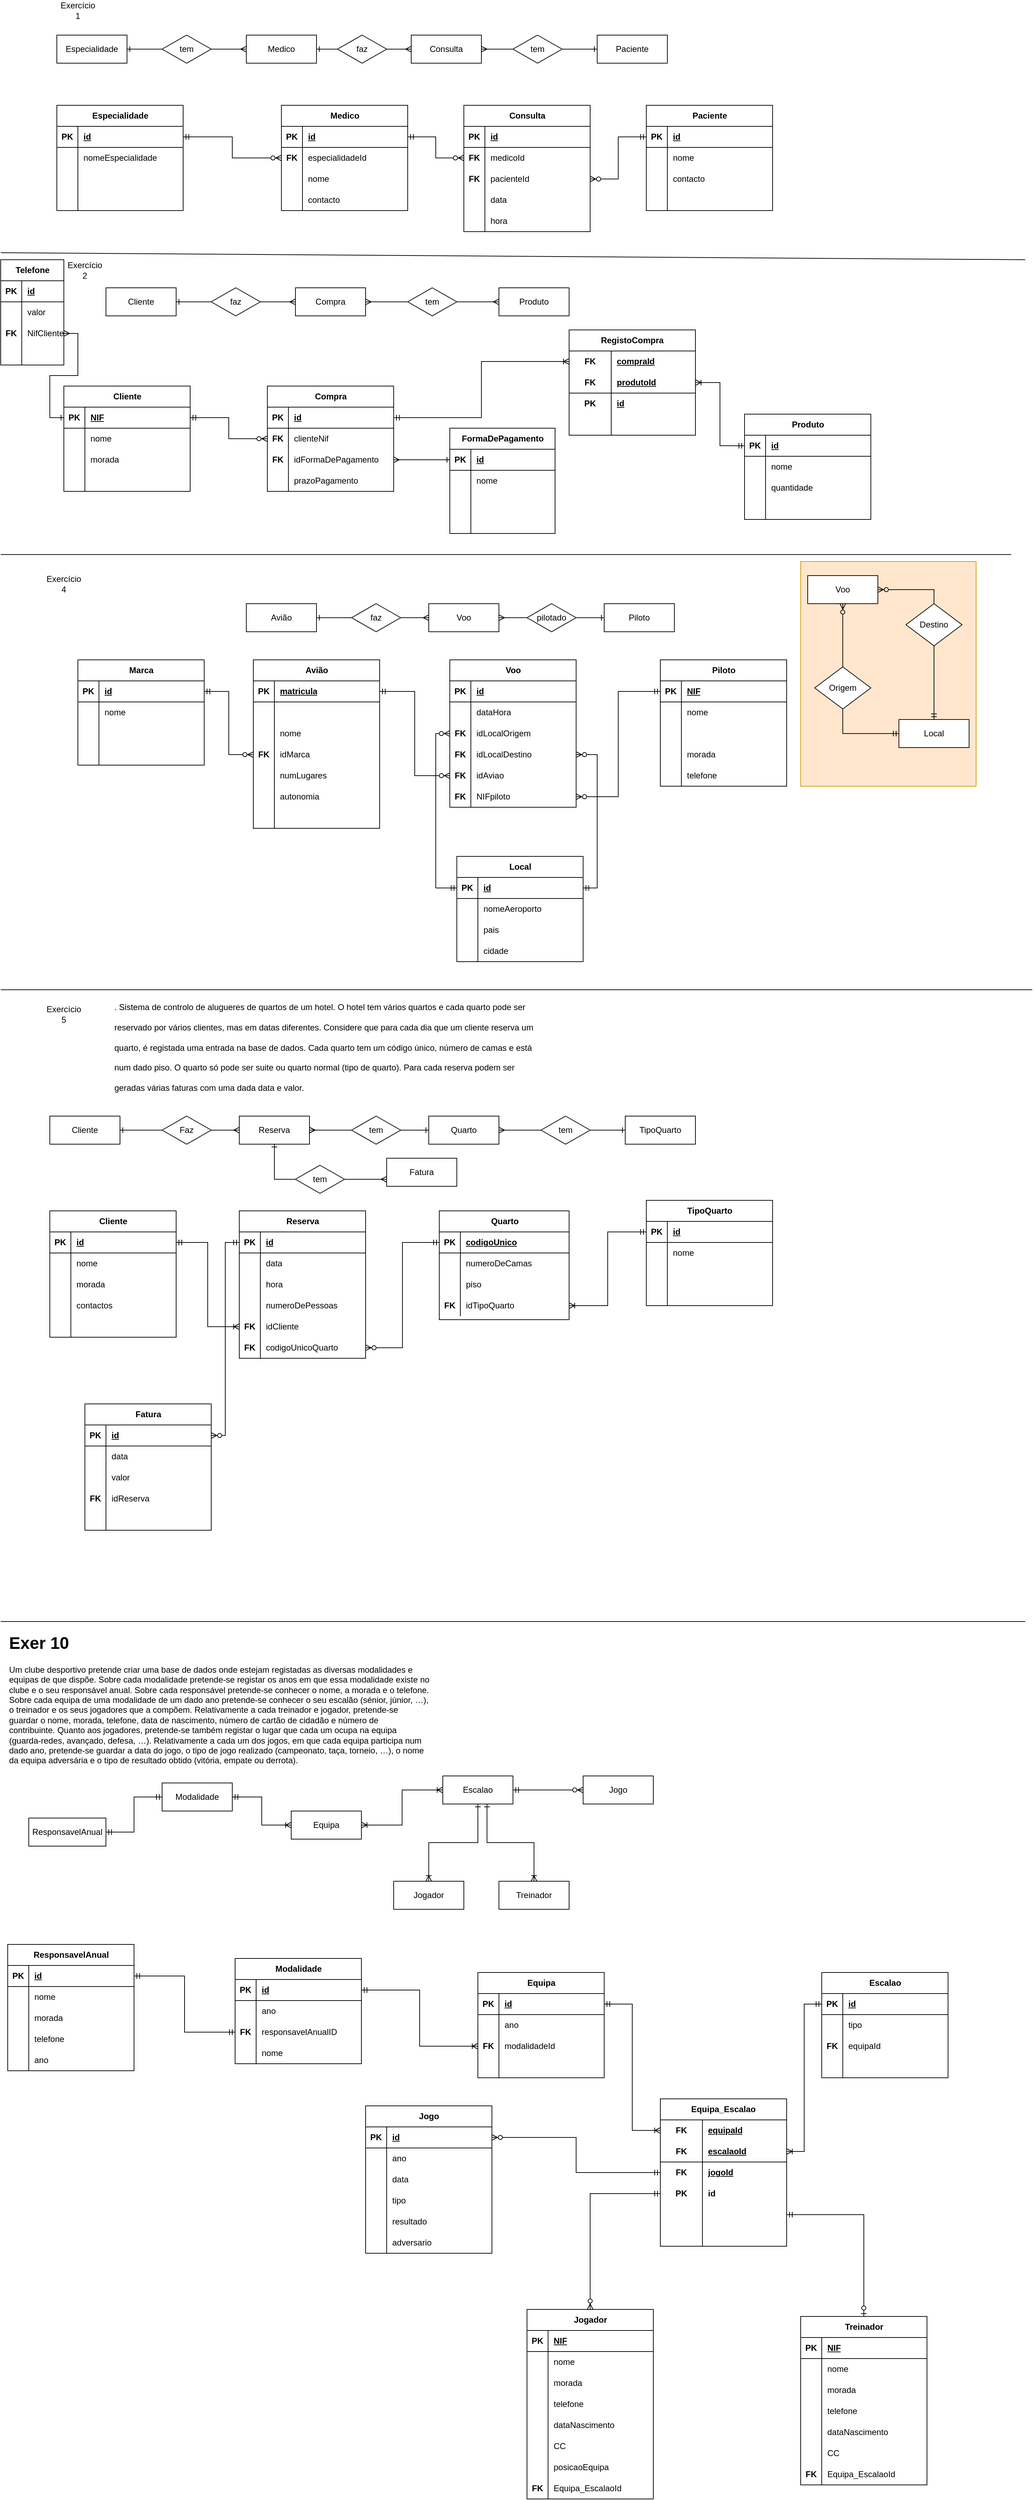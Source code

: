 <mxfile version="24.7.13">
  <diagram name="Página-1" id="iboi5_TOrPoAM_sLRv8N">
    <mxGraphModel dx="2390" dy="1200" grid="1" gridSize="10" guides="1" tooltips="1" connect="1" arrows="1" fold="1" page="1" pageScale="1" pageWidth="1169" pageHeight="827" math="0" shadow="0">
      <root>
        <mxCell id="0" />
        <mxCell id="1" parent="0" />
        <mxCell id="2bm5y-6Og-URJI6QFvAy-1" value="" style="endArrow=none;html=1;rounded=0;" parent="1" edge="1">
          <mxGeometry width="50" height="50" relative="1" as="geometry">
            <mxPoint y="370" as="sourcePoint" />
            <mxPoint x="1460" y="380" as="targetPoint" />
          </mxGeometry>
        </mxCell>
        <mxCell id="2bm5y-6Og-URJI6QFvAy-2" value="" style="group" parent="1" vertex="1" connectable="0">
          <mxGeometry x="80" y="10" width="1020" height="300" as="geometry" />
        </mxCell>
        <mxCell id="2bm5y-6Og-URJI6QFvAy-3" value="Medico" style="shape=table;startSize=30;container=1;collapsible=1;childLayout=tableLayout;fixedRows=1;rowLines=0;fontStyle=1;align=center;resizeLast=1;html=1;" parent="2bm5y-6Og-URJI6QFvAy-2" vertex="1">
          <mxGeometry x="320" y="150" width="180" height="150" as="geometry" />
        </mxCell>
        <mxCell id="2bm5y-6Og-URJI6QFvAy-4" value="" style="shape=tableRow;horizontal=0;startSize=0;swimlaneHead=0;swimlaneBody=0;fillColor=none;collapsible=0;dropTarget=0;points=[[0,0.5],[1,0.5]];portConstraint=eastwest;top=0;left=0;right=0;bottom=1;" parent="2bm5y-6Og-URJI6QFvAy-3" vertex="1">
          <mxGeometry y="30" width="180" height="30" as="geometry" />
        </mxCell>
        <mxCell id="2bm5y-6Og-URJI6QFvAy-5" value="PK" style="shape=partialRectangle;connectable=0;fillColor=none;top=0;left=0;bottom=0;right=0;fontStyle=1;overflow=hidden;whiteSpace=wrap;html=1;" parent="2bm5y-6Og-URJI6QFvAy-4" vertex="1">
          <mxGeometry width="30" height="30" as="geometry">
            <mxRectangle width="30" height="30" as="alternateBounds" />
          </mxGeometry>
        </mxCell>
        <mxCell id="2bm5y-6Og-URJI6QFvAy-6" value="id" style="shape=partialRectangle;connectable=0;fillColor=none;top=0;left=0;bottom=0;right=0;align=left;spacingLeft=6;fontStyle=5;overflow=hidden;whiteSpace=wrap;html=1;" parent="2bm5y-6Og-URJI6QFvAy-4" vertex="1">
          <mxGeometry x="30" width="150" height="30" as="geometry">
            <mxRectangle width="150" height="30" as="alternateBounds" />
          </mxGeometry>
        </mxCell>
        <mxCell id="2bm5y-6Og-URJI6QFvAy-7" value="" style="shape=tableRow;horizontal=0;startSize=0;swimlaneHead=0;swimlaneBody=0;fillColor=none;collapsible=0;dropTarget=0;points=[[0,0.5],[1,0.5]];portConstraint=eastwest;top=0;left=0;right=0;bottom=0;" parent="2bm5y-6Og-URJI6QFvAy-3" vertex="1">
          <mxGeometry y="60" width="180" height="30" as="geometry" />
        </mxCell>
        <mxCell id="2bm5y-6Og-URJI6QFvAy-8" value="&lt;b&gt;FK&lt;/b&gt;" style="shape=partialRectangle;connectable=0;fillColor=none;top=0;left=0;bottom=0;right=0;editable=1;overflow=hidden;whiteSpace=wrap;html=1;" parent="2bm5y-6Og-URJI6QFvAy-7" vertex="1">
          <mxGeometry width="30" height="30" as="geometry">
            <mxRectangle width="30" height="30" as="alternateBounds" />
          </mxGeometry>
        </mxCell>
        <mxCell id="2bm5y-6Og-URJI6QFvAy-9" value="especialidadeId" style="shape=partialRectangle;connectable=0;fillColor=none;top=0;left=0;bottom=0;right=0;align=left;spacingLeft=6;overflow=hidden;whiteSpace=wrap;html=1;" parent="2bm5y-6Og-URJI6QFvAy-7" vertex="1">
          <mxGeometry x="30" width="150" height="30" as="geometry">
            <mxRectangle width="150" height="30" as="alternateBounds" />
          </mxGeometry>
        </mxCell>
        <mxCell id="2bm5y-6Og-URJI6QFvAy-10" value="" style="shape=tableRow;horizontal=0;startSize=0;swimlaneHead=0;swimlaneBody=0;fillColor=none;collapsible=0;dropTarget=0;points=[[0,0.5],[1,0.5]];portConstraint=eastwest;top=0;left=0;right=0;bottom=0;" parent="2bm5y-6Og-URJI6QFvAy-3" vertex="1">
          <mxGeometry y="90" width="180" height="30" as="geometry" />
        </mxCell>
        <mxCell id="2bm5y-6Og-URJI6QFvAy-11" value="" style="shape=partialRectangle;connectable=0;fillColor=none;top=0;left=0;bottom=0;right=0;editable=1;overflow=hidden;whiteSpace=wrap;html=1;" parent="2bm5y-6Og-URJI6QFvAy-10" vertex="1">
          <mxGeometry width="30" height="30" as="geometry">
            <mxRectangle width="30" height="30" as="alternateBounds" />
          </mxGeometry>
        </mxCell>
        <mxCell id="2bm5y-6Og-URJI6QFvAy-12" value="nome" style="shape=partialRectangle;connectable=0;fillColor=none;top=0;left=0;bottom=0;right=0;align=left;spacingLeft=6;overflow=hidden;whiteSpace=wrap;html=1;" parent="2bm5y-6Og-URJI6QFvAy-10" vertex="1">
          <mxGeometry x="30" width="150" height="30" as="geometry">
            <mxRectangle width="150" height="30" as="alternateBounds" />
          </mxGeometry>
        </mxCell>
        <mxCell id="2bm5y-6Og-URJI6QFvAy-13" value="" style="shape=tableRow;horizontal=0;startSize=0;swimlaneHead=0;swimlaneBody=0;fillColor=none;collapsible=0;dropTarget=0;points=[[0,0.5],[1,0.5]];portConstraint=eastwest;top=0;left=0;right=0;bottom=0;" parent="2bm5y-6Og-URJI6QFvAy-3" vertex="1">
          <mxGeometry y="120" width="180" height="30" as="geometry" />
        </mxCell>
        <mxCell id="2bm5y-6Og-URJI6QFvAy-14" value="" style="shape=partialRectangle;connectable=0;fillColor=none;top=0;left=0;bottom=0;right=0;editable=1;overflow=hidden;whiteSpace=wrap;html=1;" parent="2bm5y-6Og-URJI6QFvAy-13" vertex="1">
          <mxGeometry width="30" height="30" as="geometry">
            <mxRectangle width="30" height="30" as="alternateBounds" />
          </mxGeometry>
        </mxCell>
        <mxCell id="2bm5y-6Og-URJI6QFvAy-15" value="contacto" style="shape=partialRectangle;connectable=0;fillColor=none;top=0;left=0;bottom=0;right=0;align=left;spacingLeft=6;overflow=hidden;whiteSpace=wrap;html=1;" parent="2bm5y-6Og-URJI6QFvAy-13" vertex="1">
          <mxGeometry x="30" width="150" height="30" as="geometry">
            <mxRectangle width="150" height="30" as="alternateBounds" />
          </mxGeometry>
        </mxCell>
        <mxCell id="2bm5y-6Og-URJI6QFvAy-16" value="Especialidade" style="shape=table;startSize=30;container=1;collapsible=1;childLayout=tableLayout;fixedRows=1;rowLines=0;fontStyle=1;align=center;resizeLast=1;html=1;" parent="2bm5y-6Og-URJI6QFvAy-2" vertex="1">
          <mxGeometry y="150" width="180" height="150" as="geometry" />
        </mxCell>
        <mxCell id="2bm5y-6Og-URJI6QFvAy-17" value="" style="shape=tableRow;horizontal=0;startSize=0;swimlaneHead=0;swimlaneBody=0;fillColor=none;collapsible=0;dropTarget=0;points=[[0,0.5],[1,0.5]];portConstraint=eastwest;top=0;left=0;right=0;bottom=1;" parent="2bm5y-6Og-URJI6QFvAy-16" vertex="1">
          <mxGeometry y="30" width="180" height="30" as="geometry" />
        </mxCell>
        <mxCell id="2bm5y-6Og-URJI6QFvAy-18" value="PK" style="shape=partialRectangle;connectable=0;fillColor=none;top=0;left=0;bottom=0;right=0;fontStyle=1;overflow=hidden;whiteSpace=wrap;html=1;" parent="2bm5y-6Og-URJI6QFvAy-17" vertex="1">
          <mxGeometry width="30" height="30" as="geometry">
            <mxRectangle width="30" height="30" as="alternateBounds" />
          </mxGeometry>
        </mxCell>
        <mxCell id="2bm5y-6Og-URJI6QFvAy-19" value="id" style="shape=partialRectangle;connectable=0;fillColor=none;top=0;left=0;bottom=0;right=0;align=left;spacingLeft=6;fontStyle=5;overflow=hidden;whiteSpace=wrap;html=1;" parent="2bm5y-6Og-URJI6QFvAy-17" vertex="1">
          <mxGeometry x="30" width="150" height="30" as="geometry">
            <mxRectangle width="150" height="30" as="alternateBounds" />
          </mxGeometry>
        </mxCell>
        <mxCell id="2bm5y-6Og-URJI6QFvAy-20" value="" style="shape=tableRow;horizontal=0;startSize=0;swimlaneHead=0;swimlaneBody=0;fillColor=none;collapsible=0;dropTarget=0;points=[[0,0.5],[1,0.5]];portConstraint=eastwest;top=0;left=0;right=0;bottom=0;" parent="2bm5y-6Og-URJI6QFvAy-16" vertex="1">
          <mxGeometry y="60" width="180" height="30" as="geometry" />
        </mxCell>
        <mxCell id="2bm5y-6Og-URJI6QFvAy-21" value="" style="shape=partialRectangle;connectable=0;fillColor=none;top=0;left=0;bottom=0;right=0;editable=1;overflow=hidden;whiteSpace=wrap;html=1;" parent="2bm5y-6Og-URJI6QFvAy-20" vertex="1">
          <mxGeometry width="30" height="30" as="geometry">
            <mxRectangle width="30" height="30" as="alternateBounds" />
          </mxGeometry>
        </mxCell>
        <mxCell id="2bm5y-6Og-URJI6QFvAy-22" value="nomeEspecialidade" style="shape=partialRectangle;connectable=0;fillColor=none;top=0;left=0;bottom=0;right=0;align=left;spacingLeft=6;overflow=hidden;whiteSpace=wrap;html=1;" parent="2bm5y-6Og-URJI6QFvAy-20" vertex="1">
          <mxGeometry x="30" width="150" height="30" as="geometry">
            <mxRectangle width="150" height="30" as="alternateBounds" />
          </mxGeometry>
        </mxCell>
        <mxCell id="2bm5y-6Og-URJI6QFvAy-23" value="" style="shape=tableRow;horizontal=0;startSize=0;swimlaneHead=0;swimlaneBody=0;fillColor=none;collapsible=0;dropTarget=0;points=[[0,0.5],[1,0.5]];portConstraint=eastwest;top=0;left=0;right=0;bottom=0;" parent="2bm5y-6Og-URJI6QFvAy-16" vertex="1">
          <mxGeometry y="90" width="180" height="30" as="geometry" />
        </mxCell>
        <mxCell id="2bm5y-6Og-URJI6QFvAy-24" value="" style="shape=partialRectangle;connectable=0;fillColor=none;top=0;left=0;bottom=0;right=0;editable=1;overflow=hidden;whiteSpace=wrap;html=1;" parent="2bm5y-6Og-URJI6QFvAy-23" vertex="1">
          <mxGeometry width="30" height="30" as="geometry">
            <mxRectangle width="30" height="30" as="alternateBounds" />
          </mxGeometry>
        </mxCell>
        <mxCell id="2bm5y-6Og-URJI6QFvAy-25" value="" style="shape=partialRectangle;connectable=0;fillColor=none;top=0;left=0;bottom=0;right=0;align=left;spacingLeft=6;overflow=hidden;whiteSpace=wrap;html=1;" parent="2bm5y-6Og-URJI6QFvAy-23" vertex="1">
          <mxGeometry x="30" width="150" height="30" as="geometry">
            <mxRectangle width="150" height="30" as="alternateBounds" />
          </mxGeometry>
        </mxCell>
        <mxCell id="2bm5y-6Og-URJI6QFvAy-26" value="" style="shape=tableRow;horizontal=0;startSize=0;swimlaneHead=0;swimlaneBody=0;fillColor=none;collapsible=0;dropTarget=0;points=[[0,0.5],[1,0.5]];portConstraint=eastwest;top=0;left=0;right=0;bottom=0;" parent="2bm5y-6Og-URJI6QFvAy-16" vertex="1">
          <mxGeometry y="120" width="180" height="30" as="geometry" />
        </mxCell>
        <mxCell id="2bm5y-6Og-URJI6QFvAy-27" value="" style="shape=partialRectangle;connectable=0;fillColor=none;top=0;left=0;bottom=0;right=0;editable=1;overflow=hidden;whiteSpace=wrap;html=1;" parent="2bm5y-6Og-URJI6QFvAy-26" vertex="1">
          <mxGeometry width="30" height="30" as="geometry">
            <mxRectangle width="30" height="30" as="alternateBounds" />
          </mxGeometry>
        </mxCell>
        <mxCell id="2bm5y-6Og-URJI6QFvAy-28" value="" style="shape=partialRectangle;connectable=0;fillColor=none;top=0;left=0;bottom=0;right=0;align=left;spacingLeft=6;overflow=hidden;whiteSpace=wrap;html=1;" parent="2bm5y-6Og-URJI6QFvAy-26" vertex="1">
          <mxGeometry x="30" width="150" height="30" as="geometry">
            <mxRectangle width="150" height="30" as="alternateBounds" />
          </mxGeometry>
        </mxCell>
        <mxCell id="2bm5y-6Og-URJI6QFvAy-29" style="edgeStyle=orthogonalEdgeStyle;rounded=0;orthogonalLoop=1;jettySize=auto;html=1;exitX=1;exitY=0.5;exitDx=0;exitDy=0;startArrow=ERone;startFill=0;endArrow=none;endFill=0;" parent="2bm5y-6Og-URJI6QFvAy-2" source="2bm5y-6Og-URJI6QFvAy-30" target="2bm5y-6Og-URJI6QFvAy-39" edge="1">
          <mxGeometry relative="1" as="geometry" />
        </mxCell>
        <mxCell id="2bm5y-6Og-URJI6QFvAy-30" value="Medico" style="whiteSpace=wrap;html=1;align=center;" parent="2bm5y-6Og-URJI6QFvAy-2" vertex="1">
          <mxGeometry x="270" y="50" width="100" height="40" as="geometry" />
        </mxCell>
        <mxCell id="2bm5y-6Og-URJI6QFvAy-31" style="edgeStyle=orthogonalEdgeStyle;rounded=0;orthogonalLoop=1;jettySize=auto;html=1;exitX=1;exitY=0.5;exitDx=0;exitDy=0;entryX=0;entryY=0.5;entryDx=0;entryDy=0;endArrow=none;endFill=0;startArrow=ERone;startFill=0;" parent="2bm5y-6Og-URJI6QFvAy-2" source="2bm5y-6Og-URJI6QFvAy-32" target="2bm5y-6Og-URJI6QFvAy-37" edge="1">
          <mxGeometry relative="1" as="geometry" />
        </mxCell>
        <mxCell id="2bm5y-6Og-URJI6QFvAy-32" value="Especialidade" style="whiteSpace=wrap;html=1;align=center;" parent="2bm5y-6Og-URJI6QFvAy-2" vertex="1">
          <mxGeometry y="50" width="100" height="40" as="geometry" />
        </mxCell>
        <mxCell id="2bm5y-6Og-URJI6QFvAy-33" style="edgeStyle=orthogonalEdgeStyle;rounded=0;orthogonalLoop=1;jettySize=auto;html=1;exitX=1;exitY=0.5;exitDx=0;exitDy=0;entryX=0;entryY=0.5;entryDx=0;entryDy=0;startArrow=ERmany;startFill=0;endArrow=none;endFill=0;" parent="2bm5y-6Og-URJI6QFvAy-2" source="2bm5y-6Og-URJI6QFvAy-34" target="2bm5y-6Og-URJI6QFvAy-41" edge="1">
          <mxGeometry relative="1" as="geometry" />
        </mxCell>
        <mxCell id="2bm5y-6Og-URJI6QFvAy-34" value="Consulta" style="whiteSpace=wrap;html=1;align=center;" parent="2bm5y-6Og-URJI6QFvAy-2" vertex="1">
          <mxGeometry x="505" y="50" width="100" height="40" as="geometry" />
        </mxCell>
        <mxCell id="2bm5y-6Og-URJI6QFvAy-35" value="Paciente" style="whiteSpace=wrap;html=1;align=center;" parent="2bm5y-6Og-URJI6QFvAy-2" vertex="1">
          <mxGeometry x="770" y="50" width="100" height="40" as="geometry" />
        </mxCell>
        <mxCell id="2bm5y-6Og-URJI6QFvAy-36" style="edgeStyle=orthogonalEdgeStyle;rounded=0;orthogonalLoop=1;jettySize=auto;html=1;exitX=1;exitY=0.5;exitDx=0;exitDy=0;entryX=0;entryY=0.5;entryDx=0;entryDy=0;endArrow=ERmany;endFill=0;" parent="2bm5y-6Og-URJI6QFvAy-2" source="2bm5y-6Og-URJI6QFvAy-37" target="2bm5y-6Og-URJI6QFvAy-30" edge="1">
          <mxGeometry relative="1" as="geometry" />
        </mxCell>
        <mxCell id="2bm5y-6Og-URJI6QFvAy-37" value="tem" style="shape=rhombus;perimeter=rhombusPerimeter;whiteSpace=wrap;html=1;align=center;" parent="2bm5y-6Og-URJI6QFvAy-2" vertex="1">
          <mxGeometry x="150" y="50" width="70" height="40" as="geometry" />
        </mxCell>
        <mxCell id="2bm5y-6Og-URJI6QFvAy-38" style="edgeStyle=orthogonalEdgeStyle;rounded=0;orthogonalLoop=1;jettySize=auto;html=1;exitX=1;exitY=0.5;exitDx=0;exitDy=0;entryX=0;entryY=0.5;entryDx=0;entryDy=0;endArrow=ERmany;endFill=0;" parent="2bm5y-6Og-URJI6QFvAy-2" source="2bm5y-6Og-URJI6QFvAy-39" target="2bm5y-6Og-URJI6QFvAy-34" edge="1">
          <mxGeometry relative="1" as="geometry" />
        </mxCell>
        <mxCell id="2bm5y-6Og-URJI6QFvAy-39" value="faz" style="shape=rhombus;perimeter=rhombusPerimeter;whiteSpace=wrap;html=1;align=center;" parent="2bm5y-6Og-URJI6QFvAy-2" vertex="1">
          <mxGeometry x="400" y="50" width="70" height="40" as="geometry" />
        </mxCell>
        <mxCell id="2bm5y-6Og-URJI6QFvAy-40" style="edgeStyle=orthogonalEdgeStyle;rounded=0;orthogonalLoop=1;jettySize=auto;html=1;exitX=1;exitY=0.5;exitDx=0;exitDy=0;endArrow=ERone;endFill=0;" parent="2bm5y-6Og-URJI6QFvAy-2" source="2bm5y-6Og-URJI6QFvAy-41" target="2bm5y-6Og-URJI6QFvAy-35" edge="1">
          <mxGeometry relative="1" as="geometry" />
        </mxCell>
        <mxCell id="2bm5y-6Og-URJI6QFvAy-41" value="tem" style="shape=rhombus;perimeter=rhombusPerimeter;whiteSpace=wrap;html=1;align=center;" parent="2bm5y-6Og-URJI6QFvAy-2" vertex="1">
          <mxGeometry x="650" y="50" width="70" height="40" as="geometry" />
        </mxCell>
        <mxCell id="2bm5y-6Og-URJI6QFvAy-42" value="Consulta" style="shape=table;startSize=30;container=1;collapsible=1;childLayout=tableLayout;fixedRows=1;rowLines=0;fontStyle=1;align=center;resizeLast=1;html=1;" parent="2bm5y-6Og-URJI6QFvAy-2" vertex="1">
          <mxGeometry x="580" y="150" width="180" height="180" as="geometry" />
        </mxCell>
        <mxCell id="2bm5y-6Og-URJI6QFvAy-43" value="" style="shape=tableRow;horizontal=0;startSize=0;swimlaneHead=0;swimlaneBody=0;fillColor=none;collapsible=0;dropTarget=0;points=[[0,0.5],[1,0.5]];portConstraint=eastwest;top=0;left=0;right=0;bottom=1;" parent="2bm5y-6Og-URJI6QFvAy-42" vertex="1">
          <mxGeometry y="30" width="180" height="30" as="geometry" />
        </mxCell>
        <mxCell id="2bm5y-6Og-URJI6QFvAy-44" value="PK" style="shape=partialRectangle;connectable=0;fillColor=none;top=0;left=0;bottom=0;right=0;fontStyle=1;overflow=hidden;whiteSpace=wrap;html=1;" parent="2bm5y-6Og-URJI6QFvAy-43" vertex="1">
          <mxGeometry width="30" height="30" as="geometry">
            <mxRectangle width="30" height="30" as="alternateBounds" />
          </mxGeometry>
        </mxCell>
        <mxCell id="2bm5y-6Og-URJI6QFvAy-45" value="id" style="shape=partialRectangle;connectable=0;fillColor=none;top=0;left=0;bottom=0;right=0;align=left;spacingLeft=6;fontStyle=5;overflow=hidden;whiteSpace=wrap;html=1;" parent="2bm5y-6Og-URJI6QFvAy-43" vertex="1">
          <mxGeometry x="30" width="150" height="30" as="geometry">
            <mxRectangle width="150" height="30" as="alternateBounds" />
          </mxGeometry>
        </mxCell>
        <mxCell id="2bm5y-6Og-URJI6QFvAy-46" value="" style="shape=tableRow;horizontal=0;startSize=0;swimlaneHead=0;swimlaneBody=0;fillColor=none;collapsible=0;dropTarget=0;points=[[0,0.5],[1,0.5]];portConstraint=eastwest;top=0;left=0;right=0;bottom=0;" parent="2bm5y-6Og-URJI6QFvAy-42" vertex="1">
          <mxGeometry y="60" width="180" height="30" as="geometry" />
        </mxCell>
        <mxCell id="2bm5y-6Og-URJI6QFvAy-47" value="&lt;b&gt;FK&lt;/b&gt;" style="shape=partialRectangle;connectable=0;fillColor=none;top=0;left=0;bottom=0;right=0;editable=1;overflow=hidden;whiteSpace=wrap;html=1;" parent="2bm5y-6Og-URJI6QFvAy-46" vertex="1">
          <mxGeometry width="30" height="30" as="geometry">
            <mxRectangle width="30" height="30" as="alternateBounds" />
          </mxGeometry>
        </mxCell>
        <mxCell id="2bm5y-6Og-URJI6QFvAy-48" value="medicoId" style="shape=partialRectangle;connectable=0;fillColor=none;top=0;left=0;bottom=0;right=0;align=left;spacingLeft=6;overflow=hidden;whiteSpace=wrap;html=1;" parent="2bm5y-6Og-URJI6QFvAy-46" vertex="1">
          <mxGeometry x="30" width="150" height="30" as="geometry">
            <mxRectangle width="150" height="30" as="alternateBounds" />
          </mxGeometry>
        </mxCell>
        <mxCell id="2bm5y-6Og-URJI6QFvAy-49" value="" style="shape=tableRow;horizontal=0;startSize=0;swimlaneHead=0;swimlaneBody=0;fillColor=none;collapsible=0;dropTarget=0;points=[[0,0.5],[1,0.5]];portConstraint=eastwest;top=0;left=0;right=0;bottom=0;" parent="2bm5y-6Og-URJI6QFvAy-42" vertex="1">
          <mxGeometry y="90" width="180" height="30" as="geometry" />
        </mxCell>
        <mxCell id="2bm5y-6Og-URJI6QFvAy-50" value="&lt;b&gt;FK&lt;/b&gt;" style="shape=partialRectangle;connectable=0;fillColor=none;top=0;left=0;bottom=0;right=0;editable=1;overflow=hidden;whiteSpace=wrap;html=1;" parent="2bm5y-6Og-URJI6QFvAy-49" vertex="1">
          <mxGeometry width="30" height="30" as="geometry">
            <mxRectangle width="30" height="30" as="alternateBounds" />
          </mxGeometry>
        </mxCell>
        <mxCell id="2bm5y-6Og-URJI6QFvAy-51" value="pacienteId" style="shape=partialRectangle;connectable=0;fillColor=none;top=0;left=0;bottom=0;right=0;align=left;spacingLeft=6;overflow=hidden;whiteSpace=wrap;html=1;" parent="2bm5y-6Og-URJI6QFvAy-49" vertex="1">
          <mxGeometry x="30" width="150" height="30" as="geometry">
            <mxRectangle width="150" height="30" as="alternateBounds" />
          </mxGeometry>
        </mxCell>
        <mxCell id="2bm5y-6Og-URJI6QFvAy-52" value="" style="shape=tableRow;horizontal=0;startSize=0;swimlaneHead=0;swimlaneBody=0;fillColor=none;collapsible=0;dropTarget=0;points=[[0,0.5],[1,0.5]];portConstraint=eastwest;top=0;left=0;right=0;bottom=0;" parent="2bm5y-6Og-URJI6QFvAy-42" vertex="1">
          <mxGeometry y="120" width="180" height="30" as="geometry" />
        </mxCell>
        <mxCell id="2bm5y-6Og-URJI6QFvAy-53" value="" style="shape=partialRectangle;connectable=0;fillColor=none;top=0;left=0;bottom=0;right=0;editable=1;overflow=hidden;whiteSpace=wrap;html=1;" parent="2bm5y-6Og-URJI6QFvAy-52" vertex="1">
          <mxGeometry width="30" height="30" as="geometry">
            <mxRectangle width="30" height="30" as="alternateBounds" />
          </mxGeometry>
        </mxCell>
        <mxCell id="2bm5y-6Og-URJI6QFvAy-54" value="data" style="shape=partialRectangle;connectable=0;fillColor=none;top=0;left=0;bottom=0;right=0;align=left;spacingLeft=6;overflow=hidden;whiteSpace=wrap;html=1;" parent="2bm5y-6Og-URJI6QFvAy-52" vertex="1">
          <mxGeometry x="30" width="150" height="30" as="geometry">
            <mxRectangle width="150" height="30" as="alternateBounds" />
          </mxGeometry>
        </mxCell>
        <mxCell id="2bm5y-6Og-URJI6QFvAy-55" value="" style="shape=tableRow;horizontal=0;startSize=0;swimlaneHead=0;swimlaneBody=0;fillColor=none;collapsible=0;dropTarget=0;points=[[0,0.5],[1,0.5]];portConstraint=eastwest;top=0;left=0;right=0;bottom=0;" parent="2bm5y-6Og-URJI6QFvAy-42" vertex="1">
          <mxGeometry y="150" width="180" height="30" as="geometry" />
        </mxCell>
        <mxCell id="2bm5y-6Og-URJI6QFvAy-56" value="" style="shape=partialRectangle;connectable=0;fillColor=none;top=0;left=0;bottom=0;right=0;editable=1;overflow=hidden;whiteSpace=wrap;html=1;" parent="2bm5y-6Og-URJI6QFvAy-55" vertex="1">
          <mxGeometry width="30" height="30" as="geometry">
            <mxRectangle width="30" height="30" as="alternateBounds" />
          </mxGeometry>
        </mxCell>
        <mxCell id="2bm5y-6Og-URJI6QFvAy-57" value="hora" style="shape=partialRectangle;connectable=0;fillColor=none;top=0;left=0;bottom=0;right=0;align=left;spacingLeft=6;overflow=hidden;whiteSpace=wrap;html=1;" parent="2bm5y-6Og-URJI6QFvAy-55" vertex="1">
          <mxGeometry x="30" width="150" height="30" as="geometry">
            <mxRectangle width="150" height="30" as="alternateBounds" />
          </mxGeometry>
        </mxCell>
        <mxCell id="2bm5y-6Og-URJI6QFvAy-58" style="edgeStyle=orthogonalEdgeStyle;rounded=0;orthogonalLoop=1;jettySize=auto;html=1;exitX=1;exitY=0.5;exitDx=0;exitDy=0;entryX=0;entryY=0.5;entryDx=0;entryDy=0;startArrow=ERmandOne;startFill=0;endArrow=ERzeroToMany;endFill=0;" parent="2bm5y-6Og-URJI6QFvAy-2" source="2bm5y-6Og-URJI6QFvAy-17" target="2bm5y-6Og-URJI6QFvAy-7" edge="1">
          <mxGeometry relative="1" as="geometry" />
        </mxCell>
        <mxCell id="2bm5y-6Og-URJI6QFvAy-59" style="edgeStyle=orthogonalEdgeStyle;rounded=0;orthogonalLoop=1;jettySize=auto;html=1;exitX=1;exitY=0.5;exitDx=0;exitDy=0;entryX=0;entryY=0.5;entryDx=0;entryDy=0;startArrow=ERmandOne;startFill=0;endArrow=ERzeroToMany;endFill=0;" parent="2bm5y-6Og-URJI6QFvAy-2" source="2bm5y-6Og-URJI6QFvAy-4" target="2bm5y-6Og-URJI6QFvAy-46" edge="1">
          <mxGeometry relative="1" as="geometry" />
        </mxCell>
        <mxCell id="2bm5y-6Og-URJI6QFvAy-60" value="Paciente" style="shape=table;startSize=30;container=1;collapsible=1;childLayout=tableLayout;fixedRows=1;rowLines=0;fontStyle=1;align=center;resizeLast=1;html=1;" parent="2bm5y-6Og-URJI6QFvAy-2" vertex="1">
          <mxGeometry x="840" y="150" width="180" height="150" as="geometry" />
        </mxCell>
        <mxCell id="2bm5y-6Og-URJI6QFvAy-61" value="" style="shape=tableRow;horizontal=0;startSize=0;swimlaneHead=0;swimlaneBody=0;fillColor=none;collapsible=0;dropTarget=0;points=[[0,0.5],[1,0.5]];portConstraint=eastwest;top=0;left=0;right=0;bottom=1;" parent="2bm5y-6Og-URJI6QFvAy-60" vertex="1">
          <mxGeometry y="30" width="180" height="30" as="geometry" />
        </mxCell>
        <mxCell id="2bm5y-6Og-URJI6QFvAy-62" value="PK" style="shape=partialRectangle;connectable=0;fillColor=none;top=0;left=0;bottom=0;right=0;fontStyle=1;overflow=hidden;whiteSpace=wrap;html=1;" parent="2bm5y-6Og-URJI6QFvAy-61" vertex="1">
          <mxGeometry width="30" height="30" as="geometry">
            <mxRectangle width="30" height="30" as="alternateBounds" />
          </mxGeometry>
        </mxCell>
        <mxCell id="2bm5y-6Og-URJI6QFvAy-63" value="id" style="shape=partialRectangle;connectable=0;fillColor=none;top=0;left=0;bottom=0;right=0;align=left;spacingLeft=6;fontStyle=5;overflow=hidden;whiteSpace=wrap;html=1;" parent="2bm5y-6Og-URJI6QFvAy-61" vertex="1">
          <mxGeometry x="30" width="150" height="30" as="geometry">
            <mxRectangle width="150" height="30" as="alternateBounds" />
          </mxGeometry>
        </mxCell>
        <mxCell id="2bm5y-6Og-URJI6QFvAy-64" value="" style="shape=tableRow;horizontal=0;startSize=0;swimlaneHead=0;swimlaneBody=0;fillColor=none;collapsible=0;dropTarget=0;points=[[0,0.5],[1,0.5]];portConstraint=eastwest;top=0;left=0;right=0;bottom=0;" parent="2bm5y-6Og-URJI6QFvAy-60" vertex="1">
          <mxGeometry y="60" width="180" height="30" as="geometry" />
        </mxCell>
        <mxCell id="2bm5y-6Og-URJI6QFvAy-65" value="" style="shape=partialRectangle;connectable=0;fillColor=none;top=0;left=0;bottom=0;right=0;editable=1;overflow=hidden;whiteSpace=wrap;html=1;" parent="2bm5y-6Og-URJI6QFvAy-64" vertex="1">
          <mxGeometry width="30" height="30" as="geometry">
            <mxRectangle width="30" height="30" as="alternateBounds" />
          </mxGeometry>
        </mxCell>
        <mxCell id="2bm5y-6Og-URJI6QFvAy-66" value="nome" style="shape=partialRectangle;connectable=0;fillColor=none;top=0;left=0;bottom=0;right=0;align=left;spacingLeft=6;overflow=hidden;whiteSpace=wrap;html=1;" parent="2bm5y-6Og-URJI6QFvAy-64" vertex="1">
          <mxGeometry x="30" width="150" height="30" as="geometry">
            <mxRectangle width="150" height="30" as="alternateBounds" />
          </mxGeometry>
        </mxCell>
        <mxCell id="2bm5y-6Og-URJI6QFvAy-67" value="" style="shape=tableRow;horizontal=0;startSize=0;swimlaneHead=0;swimlaneBody=0;fillColor=none;collapsible=0;dropTarget=0;points=[[0,0.5],[1,0.5]];portConstraint=eastwest;top=0;left=0;right=0;bottom=0;" parent="2bm5y-6Og-URJI6QFvAy-60" vertex="1">
          <mxGeometry y="90" width="180" height="30" as="geometry" />
        </mxCell>
        <mxCell id="2bm5y-6Og-URJI6QFvAy-68" value="" style="shape=partialRectangle;connectable=0;fillColor=none;top=0;left=0;bottom=0;right=0;editable=1;overflow=hidden;whiteSpace=wrap;html=1;" parent="2bm5y-6Og-URJI6QFvAy-67" vertex="1">
          <mxGeometry width="30" height="30" as="geometry">
            <mxRectangle width="30" height="30" as="alternateBounds" />
          </mxGeometry>
        </mxCell>
        <mxCell id="2bm5y-6Og-URJI6QFvAy-69" value="contacto" style="shape=partialRectangle;connectable=0;fillColor=none;top=0;left=0;bottom=0;right=0;align=left;spacingLeft=6;overflow=hidden;whiteSpace=wrap;html=1;" parent="2bm5y-6Og-URJI6QFvAy-67" vertex="1">
          <mxGeometry x="30" width="150" height="30" as="geometry">
            <mxRectangle width="150" height="30" as="alternateBounds" />
          </mxGeometry>
        </mxCell>
        <mxCell id="2bm5y-6Og-URJI6QFvAy-70" value="" style="shape=tableRow;horizontal=0;startSize=0;swimlaneHead=0;swimlaneBody=0;fillColor=none;collapsible=0;dropTarget=0;points=[[0,0.5],[1,0.5]];portConstraint=eastwest;top=0;left=0;right=0;bottom=0;" parent="2bm5y-6Og-URJI6QFvAy-60" vertex="1">
          <mxGeometry y="120" width="180" height="30" as="geometry" />
        </mxCell>
        <mxCell id="2bm5y-6Og-URJI6QFvAy-71" value="" style="shape=partialRectangle;connectable=0;fillColor=none;top=0;left=0;bottom=0;right=0;editable=1;overflow=hidden;whiteSpace=wrap;html=1;" parent="2bm5y-6Og-URJI6QFvAy-70" vertex="1">
          <mxGeometry width="30" height="30" as="geometry">
            <mxRectangle width="30" height="30" as="alternateBounds" />
          </mxGeometry>
        </mxCell>
        <mxCell id="2bm5y-6Og-URJI6QFvAy-72" value="" style="shape=partialRectangle;connectable=0;fillColor=none;top=0;left=0;bottom=0;right=0;align=left;spacingLeft=6;overflow=hidden;whiteSpace=wrap;html=1;" parent="2bm5y-6Og-URJI6QFvAy-70" vertex="1">
          <mxGeometry x="30" width="150" height="30" as="geometry">
            <mxRectangle width="150" height="30" as="alternateBounds" />
          </mxGeometry>
        </mxCell>
        <mxCell id="2bm5y-6Og-URJI6QFvAy-73" value="Exercício 1" style="text;html=1;align=center;verticalAlign=middle;whiteSpace=wrap;rounded=0;" parent="2bm5y-6Og-URJI6QFvAy-2" vertex="1">
          <mxGeometry width="60" height="30" as="geometry" />
        </mxCell>
        <mxCell id="2bm5y-6Og-URJI6QFvAy-74" style="edgeStyle=orthogonalEdgeStyle;rounded=0;orthogonalLoop=1;jettySize=auto;html=1;entryX=1;entryY=0.5;entryDx=0;entryDy=0;startArrow=ERmandOne;startFill=0;endArrow=ERzeroToMany;endFill=0;" parent="2bm5y-6Og-URJI6QFvAy-2" source="2bm5y-6Og-URJI6QFvAy-61" target="2bm5y-6Og-URJI6QFvAy-49" edge="1">
          <mxGeometry relative="1" as="geometry" />
        </mxCell>
        <mxCell id="2bm5y-6Og-URJI6QFvAy-75" value="Exercício 2" style="text;html=1;align=center;verticalAlign=middle;whiteSpace=wrap;rounded=0;" parent="1" vertex="1">
          <mxGeometry x="90" y="380" width="60" height="30" as="geometry" />
        </mxCell>
        <mxCell id="2bm5y-6Og-URJI6QFvAy-76" style="edgeStyle=orthogonalEdgeStyle;rounded=0;orthogonalLoop=1;jettySize=auto;html=1;exitX=1;exitY=0.5;exitDx=0;exitDy=0;entryX=0;entryY=0.5;entryDx=0;entryDy=0;startArrow=ERone;startFill=0;endArrow=none;endFill=0;" parent="1" source="2bm5y-6Og-URJI6QFvAy-77" target="2bm5y-6Og-URJI6QFvAy-82" edge="1">
          <mxGeometry relative="1" as="geometry" />
        </mxCell>
        <mxCell id="2bm5y-6Og-URJI6QFvAy-77" value="Cliente" style="whiteSpace=wrap;html=1;align=center;" parent="1" vertex="1">
          <mxGeometry x="150" y="420" width="100" height="40" as="geometry" />
        </mxCell>
        <mxCell id="2bm5y-6Og-URJI6QFvAy-78" style="edgeStyle=orthogonalEdgeStyle;rounded=0;orthogonalLoop=1;jettySize=auto;html=1;exitX=1;exitY=0.5;exitDx=0;exitDy=0;entryX=0;entryY=0.5;entryDx=0;entryDy=0;startArrow=ERmany;startFill=0;endArrow=none;endFill=0;" parent="1" source="2bm5y-6Og-URJI6QFvAy-79" target="2bm5y-6Og-URJI6QFvAy-84" edge="1">
          <mxGeometry relative="1" as="geometry" />
        </mxCell>
        <mxCell id="2bm5y-6Og-URJI6QFvAy-79" value="Compra" style="whiteSpace=wrap;html=1;align=center;" parent="1" vertex="1">
          <mxGeometry x="420" y="420" width="100" height="40" as="geometry" />
        </mxCell>
        <mxCell id="2bm5y-6Og-URJI6QFvAy-80" value="Produto" style="whiteSpace=wrap;html=1;align=center;" parent="1" vertex="1">
          <mxGeometry x="710" y="420" width="100" height="40" as="geometry" />
        </mxCell>
        <mxCell id="2bm5y-6Og-URJI6QFvAy-81" style="edgeStyle=orthogonalEdgeStyle;rounded=0;orthogonalLoop=1;jettySize=auto;html=1;exitX=1;exitY=0.5;exitDx=0;exitDy=0;entryX=0;entryY=0.5;entryDx=0;entryDy=0;endArrow=ERmany;endFill=0;" parent="1" source="2bm5y-6Og-URJI6QFvAy-82" target="2bm5y-6Og-URJI6QFvAy-79" edge="1">
          <mxGeometry relative="1" as="geometry" />
        </mxCell>
        <mxCell id="2bm5y-6Og-URJI6QFvAy-82" value="faz" style="shape=rhombus;perimeter=rhombusPerimeter;whiteSpace=wrap;html=1;align=center;" parent="1" vertex="1">
          <mxGeometry x="300" y="420" width="70" height="40" as="geometry" />
        </mxCell>
        <mxCell id="2bm5y-6Og-URJI6QFvAy-83" style="edgeStyle=orthogonalEdgeStyle;rounded=0;orthogonalLoop=1;jettySize=auto;html=1;exitX=1;exitY=0.5;exitDx=0;exitDy=0;entryX=0;entryY=0.5;entryDx=0;entryDy=0;endArrow=ERmany;endFill=0;" parent="1" source="2bm5y-6Og-URJI6QFvAy-84" target="2bm5y-6Og-URJI6QFvAy-80" edge="1">
          <mxGeometry relative="1" as="geometry" />
        </mxCell>
        <mxCell id="2bm5y-6Og-URJI6QFvAy-84" value="tem" style="shape=rhombus;perimeter=rhombusPerimeter;whiteSpace=wrap;html=1;align=center;" parent="1" vertex="1">
          <mxGeometry x="580" y="420" width="70" height="40" as="geometry" />
        </mxCell>
        <mxCell id="2bm5y-6Og-URJI6QFvAy-85" value="Cliente" style="shape=table;startSize=30;container=1;collapsible=1;childLayout=tableLayout;fixedRows=1;rowLines=0;fontStyle=1;align=center;resizeLast=1;html=1;" parent="1" vertex="1">
          <mxGeometry x="90" y="560" width="180" height="150" as="geometry" />
        </mxCell>
        <mxCell id="2bm5y-6Og-URJI6QFvAy-86" value="" style="shape=tableRow;horizontal=0;startSize=0;swimlaneHead=0;swimlaneBody=0;fillColor=none;collapsible=0;dropTarget=0;points=[[0,0.5],[1,0.5]];portConstraint=eastwest;top=0;left=0;right=0;bottom=1;" parent="2bm5y-6Og-URJI6QFvAy-85" vertex="1">
          <mxGeometry y="30" width="180" height="30" as="geometry" />
        </mxCell>
        <mxCell id="2bm5y-6Og-URJI6QFvAy-87" value="PK" style="shape=partialRectangle;connectable=0;fillColor=none;top=0;left=0;bottom=0;right=0;fontStyle=1;overflow=hidden;whiteSpace=wrap;html=1;" parent="2bm5y-6Og-URJI6QFvAy-86" vertex="1">
          <mxGeometry width="30" height="30" as="geometry">
            <mxRectangle width="30" height="30" as="alternateBounds" />
          </mxGeometry>
        </mxCell>
        <mxCell id="2bm5y-6Og-URJI6QFvAy-88" value="NIF" style="shape=partialRectangle;connectable=0;fillColor=none;top=0;left=0;bottom=0;right=0;align=left;spacingLeft=6;fontStyle=5;overflow=hidden;whiteSpace=wrap;html=1;" parent="2bm5y-6Og-URJI6QFvAy-86" vertex="1">
          <mxGeometry x="30" width="150" height="30" as="geometry">
            <mxRectangle width="150" height="30" as="alternateBounds" />
          </mxGeometry>
        </mxCell>
        <mxCell id="2bm5y-6Og-URJI6QFvAy-89" value="" style="shape=tableRow;horizontal=0;startSize=0;swimlaneHead=0;swimlaneBody=0;fillColor=none;collapsible=0;dropTarget=0;points=[[0,0.5],[1,0.5]];portConstraint=eastwest;top=0;left=0;right=0;bottom=0;" parent="2bm5y-6Og-URJI6QFvAy-85" vertex="1">
          <mxGeometry y="60" width="180" height="30" as="geometry" />
        </mxCell>
        <mxCell id="2bm5y-6Og-URJI6QFvAy-90" value="" style="shape=partialRectangle;connectable=0;fillColor=none;top=0;left=0;bottom=0;right=0;editable=1;overflow=hidden;whiteSpace=wrap;html=1;" parent="2bm5y-6Og-URJI6QFvAy-89" vertex="1">
          <mxGeometry width="30" height="30" as="geometry">
            <mxRectangle width="30" height="30" as="alternateBounds" />
          </mxGeometry>
        </mxCell>
        <mxCell id="2bm5y-6Og-URJI6QFvAy-91" value="nome" style="shape=partialRectangle;connectable=0;fillColor=none;top=0;left=0;bottom=0;right=0;align=left;spacingLeft=6;overflow=hidden;whiteSpace=wrap;html=1;" parent="2bm5y-6Og-URJI6QFvAy-89" vertex="1">
          <mxGeometry x="30" width="150" height="30" as="geometry">
            <mxRectangle width="150" height="30" as="alternateBounds" />
          </mxGeometry>
        </mxCell>
        <mxCell id="2bm5y-6Og-URJI6QFvAy-92" value="" style="shape=tableRow;horizontal=0;startSize=0;swimlaneHead=0;swimlaneBody=0;fillColor=none;collapsible=0;dropTarget=0;points=[[0,0.5],[1,0.5]];portConstraint=eastwest;top=0;left=0;right=0;bottom=0;" parent="2bm5y-6Og-URJI6QFvAy-85" vertex="1">
          <mxGeometry y="90" width="180" height="30" as="geometry" />
        </mxCell>
        <mxCell id="2bm5y-6Og-URJI6QFvAy-93" value="" style="shape=partialRectangle;connectable=0;fillColor=none;top=0;left=0;bottom=0;right=0;editable=1;overflow=hidden;whiteSpace=wrap;html=1;" parent="2bm5y-6Og-URJI6QFvAy-92" vertex="1">
          <mxGeometry width="30" height="30" as="geometry">
            <mxRectangle width="30" height="30" as="alternateBounds" />
          </mxGeometry>
        </mxCell>
        <mxCell id="2bm5y-6Og-URJI6QFvAy-94" value="morada" style="shape=partialRectangle;connectable=0;fillColor=none;top=0;left=0;bottom=0;right=0;align=left;spacingLeft=6;overflow=hidden;whiteSpace=wrap;html=1;" parent="2bm5y-6Og-URJI6QFvAy-92" vertex="1">
          <mxGeometry x="30" width="150" height="30" as="geometry">
            <mxRectangle width="150" height="30" as="alternateBounds" />
          </mxGeometry>
        </mxCell>
        <mxCell id="2bm5y-6Og-URJI6QFvAy-95" value="" style="shape=tableRow;horizontal=0;startSize=0;swimlaneHead=0;swimlaneBody=0;fillColor=none;collapsible=0;dropTarget=0;points=[[0,0.5],[1,0.5]];portConstraint=eastwest;top=0;left=0;right=0;bottom=0;" parent="2bm5y-6Og-URJI6QFvAy-85" vertex="1">
          <mxGeometry y="120" width="180" height="30" as="geometry" />
        </mxCell>
        <mxCell id="2bm5y-6Og-URJI6QFvAy-96" value="" style="shape=partialRectangle;connectable=0;fillColor=none;top=0;left=0;bottom=0;right=0;editable=1;overflow=hidden;whiteSpace=wrap;html=1;" parent="2bm5y-6Og-URJI6QFvAy-95" vertex="1">
          <mxGeometry width="30" height="30" as="geometry">
            <mxRectangle width="30" height="30" as="alternateBounds" />
          </mxGeometry>
        </mxCell>
        <mxCell id="2bm5y-6Og-URJI6QFvAy-97" value="" style="shape=partialRectangle;connectable=0;fillColor=none;top=0;left=0;bottom=0;right=0;align=left;spacingLeft=6;overflow=hidden;whiteSpace=wrap;html=1;" parent="2bm5y-6Og-URJI6QFvAy-95" vertex="1">
          <mxGeometry x="30" width="150" height="30" as="geometry">
            <mxRectangle width="150" height="30" as="alternateBounds" />
          </mxGeometry>
        </mxCell>
        <mxCell id="2bm5y-6Og-URJI6QFvAy-98" value="Compra" style="shape=table;startSize=30;container=1;collapsible=1;childLayout=tableLayout;fixedRows=1;rowLines=0;fontStyle=1;align=center;resizeLast=1;html=1;" parent="1" vertex="1">
          <mxGeometry x="380" y="560" width="180" height="150" as="geometry" />
        </mxCell>
        <mxCell id="2bm5y-6Og-URJI6QFvAy-99" value="" style="shape=tableRow;horizontal=0;startSize=0;swimlaneHead=0;swimlaneBody=0;fillColor=none;collapsible=0;dropTarget=0;points=[[0,0.5],[1,0.5]];portConstraint=eastwest;top=0;left=0;right=0;bottom=1;" parent="2bm5y-6Og-URJI6QFvAy-98" vertex="1">
          <mxGeometry y="30" width="180" height="30" as="geometry" />
        </mxCell>
        <mxCell id="2bm5y-6Og-URJI6QFvAy-100" value="PK" style="shape=partialRectangle;connectable=0;fillColor=none;top=0;left=0;bottom=0;right=0;fontStyle=1;overflow=hidden;whiteSpace=wrap;html=1;" parent="2bm5y-6Og-URJI6QFvAy-99" vertex="1">
          <mxGeometry width="30" height="30" as="geometry">
            <mxRectangle width="30" height="30" as="alternateBounds" />
          </mxGeometry>
        </mxCell>
        <mxCell id="2bm5y-6Og-URJI6QFvAy-101" value="id" style="shape=partialRectangle;connectable=0;fillColor=none;top=0;left=0;bottom=0;right=0;align=left;spacingLeft=6;fontStyle=5;overflow=hidden;whiteSpace=wrap;html=1;" parent="2bm5y-6Og-URJI6QFvAy-99" vertex="1">
          <mxGeometry x="30" width="150" height="30" as="geometry">
            <mxRectangle width="150" height="30" as="alternateBounds" />
          </mxGeometry>
        </mxCell>
        <mxCell id="2bm5y-6Og-URJI6QFvAy-102" value="" style="shape=tableRow;horizontal=0;startSize=0;swimlaneHead=0;swimlaneBody=0;fillColor=none;collapsible=0;dropTarget=0;points=[[0,0.5],[1,0.5]];portConstraint=eastwest;top=0;left=0;right=0;bottom=0;" parent="2bm5y-6Og-URJI6QFvAy-98" vertex="1">
          <mxGeometry y="60" width="180" height="30" as="geometry" />
        </mxCell>
        <mxCell id="2bm5y-6Og-URJI6QFvAy-103" value="&lt;b&gt;FK&lt;/b&gt;" style="shape=partialRectangle;connectable=0;fillColor=none;top=0;left=0;bottom=0;right=0;editable=1;overflow=hidden;whiteSpace=wrap;html=1;" parent="2bm5y-6Og-URJI6QFvAy-102" vertex="1">
          <mxGeometry width="30" height="30" as="geometry">
            <mxRectangle width="30" height="30" as="alternateBounds" />
          </mxGeometry>
        </mxCell>
        <mxCell id="2bm5y-6Og-URJI6QFvAy-104" value="clienteNif" style="shape=partialRectangle;connectable=0;fillColor=none;top=0;left=0;bottom=0;right=0;align=left;spacingLeft=6;overflow=hidden;whiteSpace=wrap;html=1;" parent="2bm5y-6Og-URJI6QFvAy-102" vertex="1">
          <mxGeometry x="30" width="150" height="30" as="geometry">
            <mxRectangle width="150" height="30" as="alternateBounds" />
          </mxGeometry>
        </mxCell>
        <mxCell id="2bm5y-6Og-URJI6QFvAy-105" value="" style="shape=tableRow;horizontal=0;startSize=0;swimlaneHead=0;swimlaneBody=0;fillColor=none;collapsible=0;dropTarget=0;points=[[0,0.5],[1,0.5]];portConstraint=eastwest;top=0;left=0;right=0;bottom=0;" parent="2bm5y-6Og-URJI6QFvAy-98" vertex="1">
          <mxGeometry y="90" width="180" height="30" as="geometry" />
        </mxCell>
        <mxCell id="2bm5y-6Og-URJI6QFvAy-106" value="&lt;b&gt;FK&lt;/b&gt;" style="shape=partialRectangle;connectable=0;fillColor=none;top=0;left=0;bottom=0;right=0;editable=1;overflow=hidden;whiteSpace=wrap;html=1;" parent="2bm5y-6Og-URJI6QFvAy-105" vertex="1">
          <mxGeometry width="30" height="30" as="geometry">
            <mxRectangle width="30" height="30" as="alternateBounds" />
          </mxGeometry>
        </mxCell>
        <mxCell id="2bm5y-6Og-URJI6QFvAy-107" value="idFormaDePagamento" style="shape=partialRectangle;connectable=0;fillColor=none;top=0;left=0;bottom=0;right=0;align=left;spacingLeft=6;overflow=hidden;whiteSpace=wrap;html=1;" parent="2bm5y-6Og-URJI6QFvAy-105" vertex="1">
          <mxGeometry x="30" width="150" height="30" as="geometry">
            <mxRectangle width="150" height="30" as="alternateBounds" />
          </mxGeometry>
        </mxCell>
        <mxCell id="2bm5y-6Og-URJI6QFvAy-108" value="" style="shape=tableRow;horizontal=0;startSize=0;swimlaneHead=0;swimlaneBody=0;fillColor=none;collapsible=0;dropTarget=0;points=[[0,0.5],[1,0.5]];portConstraint=eastwest;top=0;left=0;right=0;bottom=0;" parent="2bm5y-6Og-URJI6QFvAy-98" vertex="1">
          <mxGeometry y="120" width="180" height="30" as="geometry" />
        </mxCell>
        <mxCell id="2bm5y-6Og-URJI6QFvAy-109" value="" style="shape=partialRectangle;connectable=0;fillColor=none;top=0;left=0;bottom=0;right=0;editable=1;overflow=hidden;whiteSpace=wrap;html=1;" parent="2bm5y-6Og-URJI6QFvAy-108" vertex="1">
          <mxGeometry width="30" height="30" as="geometry">
            <mxRectangle width="30" height="30" as="alternateBounds" />
          </mxGeometry>
        </mxCell>
        <mxCell id="2bm5y-6Og-URJI6QFvAy-110" value="prazoPagamento" style="shape=partialRectangle;connectable=0;fillColor=none;top=0;left=0;bottom=0;right=0;align=left;spacingLeft=6;overflow=hidden;whiteSpace=wrap;html=1;" parent="2bm5y-6Og-URJI6QFvAy-108" vertex="1">
          <mxGeometry x="30" width="150" height="30" as="geometry">
            <mxRectangle width="150" height="30" as="alternateBounds" />
          </mxGeometry>
        </mxCell>
        <mxCell id="2bm5y-6Og-URJI6QFvAy-111" value="Produto" style="shape=table;startSize=30;container=1;collapsible=1;childLayout=tableLayout;fixedRows=1;rowLines=0;fontStyle=1;align=center;resizeLast=1;html=1;" parent="1" vertex="1">
          <mxGeometry x="1060" y="600" width="180" height="150" as="geometry" />
        </mxCell>
        <mxCell id="2bm5y-6Og-URJI6QFvAy-112" value="" style="shape=tableRow;horizontal=0;startSize=0;swimlaneHead=0;swimlaneBody=0;fillColor=none;collapsible=0;dropTarget=0;points=[[0,0.5],[1,0.5]];portConstraint=eastwest;top=0;left=0;right=0;bottom=1;" parent="2bm5y-6Og-URJI6QFvAy-111" vertex="1">
          <mxGeometry y="30" width="180" height="30" as="geometry" />
        </mxCell>
        <mxCell id="2bm5y-6Og-URJI6QFvAy-113" value="PK" style="shape=partialRectangle;connectable=0;fillColor=none;top=0;left=0;bottom=0;right=0;fontStyle=1;overflow=hidden;whiteSpace=wrap;html=1;" parent="2bm5y-6Og-URJI6QFvAy-112" vertex="1">
          <mxGeometry width="30" height="30" as="geometry">
            <mxRectangle width="30" height="30" as="alternateBounds" />
          </mxGeometry>
        </mxCell>
        <mxCell id="2bm5y-6Og-URJI6QFvAy-114" value="id" style="shape=partialRectangle;connectable=0;fillColor=none;top=0;left=0;bottom=0;right=0;align=left;spacingLeft=6;fontStyle=5;overflow=hidden;whiteSpace=wrap;html=1;" parent="2bm5y-6Og-URJI6QFvAy-112" vertex="1">
          <mxGeometry x="30" width="150" height="30" as="geometry">
            <mxRectangle width="150" height="30" as="alternateBounds" />
          </mxGeometry>
        </mxCell>
        <mxCell id="2bm5y-6Og-URJI6QFvAy-115" value="" style="shape=tableRow;horizontal=0;startSize=0;swimlaneHead=0;swimlaneBody=0;fillColor=none;collapsible=0;dropTarget=0;points=[[0,0.5],[1,0.5]];portConstraint=eastwest;top=0;left=0;right=0;bottom=0;" parent="2bm5y-6Og-URJI6QFvAy-111" vertex="1">
          <mxGeometry y="60" width="180" height="30" as="geometry" />
        </mxCell>
        <mxCell id="2bm5y-6Og-URJI6QFvAy-116" value="" style="shape=partialRectangle;connectable=0;fillColor=none;top=0;left=0;bottom=0;right=0;editable=1;overflow=hidden;whiteSpace=wrap;html=1;" parent="2bm5y-6Og-URJI6QFvAy-115" vertex="1">
          <mxGeometry width="30" height="30" as="geometry">
            <mxRectangle width="30" height="30" as="alternateBounds" />
          </mxGeometry>
        </mxCell>
        <mxCell id="2bm5y-6Og-URJI6QFvAy-117" value="nome" style="shape=partialRectangle;connectable=0;fillColor=none;top=0;left=0;bottom=0;right=0;align=left;spacingLeft=6;overflow=hidden;whiteSpace=wrap;html=1;" parent="2bm5y-6Og-URJI6QFvAy-115" vertex="1">
          <mxGeometry x="30" width="150" height="30" as="geometry">
            <mxRectangle width="150" height="30" as="alternateBounds" />
          </mxGeometry>
        </mxCell>
        <mxCell id="2bm5y-6Og-URJI6QFvAy-118" value="" style="shape=tableRow;horizontal=0;startSize=0;swimlaneHead=0;swimlaneBody=0;fillColor=none;collapsible=0;dropTarget=0;points=[[0,0.5],[1,0.5]];portConstraint=eastwest;top=0;left=0;right=0;bottom=0;" parent="2bm5y-6Og-URJI6QFvAy-111" vertex="1">
          <mxGeometry y="90" width="180" height="30" as="geometry" />
        </mxCell>
        <mxCell id="2bm5y-6Og-URJI6QFvAy-119" value="" style="shape=partialRectangle;connectable=0;fillColor=none;top=0;left=0;bottom=0;right=0;editable=1;overflow=hidden;whiteSpace=wrap;html=1;" parent="2bm5y-6Og-URJI6QFvAy-118" vertex="1">
          <mxGeometry width="30" height="30" as="geometry">
            <mxRectangle width="30" height="30" as="alternateBounds" />
          </mxGeometry>
        </mxCell>
        <mxCell id="2bm5y-6Og-URJI6QFvAy-120" value="quantidade" style="shape=partialRectangle;connectable=0;fillColor=none;top=0;left=0;bottom=0;right=0;align=left;spacingLeft=6;overflow=hidden;whiteSpace=wrap;html=1;" parent="2bm5y-6Og-URJI6QFvAy-118" vertex="1">
          <mxGeometry x="30" width="150" height="30" as="geometry">
            <mxRectangle width="150" height="30" as="alternateBounds" />
          </mxGeometry>
        </mxCell>
        <mxCell id="2bm5y-6Og-URJI6QFvAy-121" value="" style="shape=tableRow;horizontal=0;startSize=0;swimlaneHead=0;swimlaneBody=0;fillColor=none;collapsible=0;dropTarget=0;points=[[0,0.5],[1,0.5]];portConstraint=eastwest;top=0;left=0;right=0;bottom=0;" parent="2bm5y-6Og-URJI6QFvAy-111" vertex="1">
          <mxGeometry y="120" width="180" height="30" as="geometry" />
        </mxCell>
        <mxCell id="2bm5y-6Og-URJI6QFvAy-122" value="" style="shape=partialRectangle;connectable=0;fillColor=none;top=0;left=0;bottom=0;right=0;editable=1;overflow=hidden;whiteSpace=wrap;html=1;" parent="2bm5y-6Og-URJI6QFvAy-121" vertex="1">
          <mxGeometry width="30" height="30" as="geometry">
            <mxRectangle width="30" height="30" as="alternateBounds" />
          </mxGeometry>
        </mxCell>
        <mxCell id="2bm5y-6Og-URJI6QFvAy-123" value="" style="shape=partialRectangle;connectable=0;fillColor=none;top=0;left=0;bottom=0;right=0;align=left;spacingLeft=6;overflow=hidden;whiteSpace=wrap;html=1;" parent="2bm5y-6Og-URJI6QFvAy-121" vertex="1">
          <mxGeometry x="30" width="150" height="30" as="geometry">
            <mxRectangle width="150" height="30" as="alternateBounds" />
          </mxGeometry>
        </mxCell>
        <mxCell id="2bm5y-6Og-URJI6QFvAy-124" value="RegistoCompra" style="shape=table;startSize=30;container=1;collapsible=1;childLayout=tableLayout;fixedRows=1;rowLines=0;fontStyle=1;align=center;resizeLast=1;html=1;whiteSpace=wrap;" parent="1" vertex="1">
          <mxGeometry x="810" y="480" width="180" height="150" as="geometry" />
        </mxCell>
        <mxCell id="2bm5y-6Og-URJI6QFvAy-125" value="" style="shape=tableRow;horizontal=0;startSize=0;swimlaneHead=0;swimlaneBody=0;fillColor=none;collapsible=0;dropTarget=0;points=[[0,0.5],[1,0.5]];portConstraint=eastwest;top=0;left=0;right=0;bottom=0;html=1;" parent="2bm5y-6Og-URJI6QFvAy-124" vertex="1">
          <mxGeometry y="30" width="180" height="30" as="geometry" />
        </mxCell>
        <mxCell id="2bm5y-6Og-URJI6QFvAy-126" value="FK" style="shape=partialRectangle;connectable=0;fillColor=none;top=0;left=0;bottom=0;right=0;fontStyle=1;overflow=hidden;html=1;whiteSpace=wrap;" parent="2bm5y-6Og-URJI6QFvAy-125" vertex="1">
          <mxGeometry width="60" height="30" as="geometry">
            <mxRectangle width="60" height="30" as="alternateBounds" />
          </mxGeometry>
        </mxCell>
        <mxCell id="2bm5y-6Og-URJI6QFvAy-127" value="compraId" style="shape=partialRectangle;connectable=0;fillColor=none;top=0;left=0;bottom=0;right=0;align=left;spacingLeft=6;fontStyle=5;overflow=hidden;html=1;whiteSpace=wrap;" parent="2bm5y-6Og-URJI6QFvAy-125" vertex="1">
          <mxGeometry x="60" width="120" height="30" as="geometry">
            <mxRectangle width="120" height="30" as="alternateBounds" />
          </mxGeometry>
        </mxCell>
        <mxCell id="2bm5y-6Og-URJI6QFvAy-128" value="" style="shape=tableRow;horizontal=0;startSize=0;swimlaneHead=0;swimlaneBody=0;fillColor=none;collapsible=0;dropTarget=0;points=[[0,0.5],[1,0.5]];portConstraint=eastwest;top=0;left=0;right=0;bottom=1;html=1;" parent="2bm5y-6Og-URJI6QFvAy-124" vertex="1">
          <mxGeometry y="60" width="180" height="30" as="geometry" />
        </mxCell>
        <mxCell id="2bm5y-6Og-URJI6QFvAy-129" value="FK" style="shape=partialRectangle;connectable=0;fillColor=none;top=0;left=0;bottom=0;right=0;fontStyle=1;overflow=hidden;html=1;whiteSpace=wrap;" parent="2bm5y-6Og-URJI6QFvAy-128" vertex="1">
          <mxGeometry width="60" height="30" as="geometry">
            <mxRectangle width="60" height="30" as="alternateBounds" />
          </mxGeometry>
        </mxCell>
        <mxCell id="2bm5y-6Og-URJI6QFvAy-130" value="produtoId" style="shape=partialRectangle;connectable=0;fillColor=none;top=0;left=0;bottom=0;right=0;align=left;spacingLeft=6;fontStyle=5;overflow=hidden;html=1;whiteSpace=wrap;" parent="2bm5y-6Og-URJI6QFvAy-128" vertex="1">
          <mxGeometry x="60" width="120" height="30" as="geometry">
            <mxRectangle width="120" height="30" as="alternateBounds" />
          </mxGeometry>
        </mxCell>
        <mxCell id="2bm5y-6Og-URJI6QFvAy-131" value="" style="shape=tableRow;horizontal=0;startSize=0;swimlaneHead=0;swimlaneBody=0;fillColor=none;collapsible=0;dropTarget=0;points=[[0,0.5],[1,0.5]];portConstraint=eastwest;top=0;left=0;right=0;bottom=0;html=1;" parent="2bm5y-6Og-URJI6QFvAy-124" vertex="1">
          <mxGeometry y="90" width="180" height="30" as="geometry" />
        </mxCell>
        <mxCell id="2bm5y-6Og-URJI6QFvAy-132" value="&lt;b&gt;PK&lt;/b&gt;" style="shape=partialRectangle;connectable=0;fillColor=none;top=0;left=0;bottom=0;right=0;editable=1;overflow=hidden;html=1;whiteSpace=wrap;" parent="2bm5y-6Og-URJI6QFvAy-131" vertex="1">
          <mxGeometry width="60" height="30" as="geometry">
            <mxRectangle width="60" height="30" as="alternateBounds" />
          </mxGeometry>
        </mxCell>
        <mxCell id="2bm5y-6Og-URJI6QFvAy-133" value="&lt;b&gt;&lt;u&gt;id&lt;/u&gt;&lt;/b&gt;" style="shape=partialRectangle;connectable=0;fillColor=none;top=0;left=0;bottom=0;right=0;align=left;spacingLeft=6;overflow=hidden;html=1;whiteSpace=wrap;" parent="2bm5y-6Og-URJI6QFvAy-131" vertex="1">
          <mxGeometry x="60" width="120" height="30" as="geometry">
            <mxRectangle width="120" height="30" as="alternateBounds" />
          </mxGeometry>
        </mxCell>
        <mxCell id="2bm5y-6Og-URJI6QFvAy-134" value="" style="shape=tableRow;horizontal=0;startSize=0;swimlaneHead=0;swimlaneBody=0;fillColor=none;collapsible=0;dropTarget=0;points=[[0,0.5],[1,0.5]];portConstraint=eastwest;top=0;left=0;right=0;bottom=0;html=1;" parent="2bm5y-6Og-URJI6QFvAy-124" vertex="1">
          <mxGeometry y="120" width="180" height="30" as="geometry" />
        </mxCell>
        <mxCell id="2bm5y-6Og-URJI6QFvAy-135" value="" style="shape=partialRectangle;connectable=0;fillColor=none;top=0;left=0;bottom=0;right=0;editable=1;overflow=hidden;html=1;whiteSpace=wrap;" parent="2bm5y-6Og-URJI6QFvAy-134" vertex="1">
          <mxGeometry width="60" height="30" as="geometry">
            <mxRectangle width="60" height="30" as="alternateBounds" />
          </mxGeometry>
        </mxCell>
        <mxCell id="2bm5y-6Og-URJI6QFvAy-136" value="" style="shape=partialRectangle;connectable=0;fillColor=none;top=0;left=0;bottom=0;right=0;align=left;spacingLeft=6;overflow=hidden;html=1;whiteSpace=wrap;" parent="2bm5y-6Og-URJI6QFvAy-134" vertex="1">
          <mxGeometry x="60" width="120" height="30" as="geometry">
            <mxRectangle width="120" height="30" as="alternateBounds" />
          </mxGeometry>
        </mxCell>
        <mxCell id="2bm5y-6Og-URJI6QFvAy-137" value="" style="endArrow=none;html=1;rounded=0;" parent="1" edge="1">
          <mxGeometry width="50" height="50" relative="1" as="geometry">
            <mxPoint y="800" as="sourcePoint" />
            <mxPoint x="1440" y="800" as="targetPoint" />
          </mxGeometry>
        </mxCell>
        <mxCell id="2bm5y-6Og-URJI6QFvAy-138" style="edgeStyle=orthogonalEdgeStyle;rounded=0;orthogonalLoop=1;jettySize=auto;html=1;exitX=1;exitY=0.5;exitDx=0;exitDy=0;startArrow=ERmandOne;startFill=0;endArrow=ERzeroToMany;endFill=0;" parent="1" source="2bm5y-6Og-URJI6QFvAy-86" target="2bm5y-6Og-URJI6QFvAy-102" edge="1">
          <mxGeometry relative="1" as="geometry" />
        </mxCell>
        <mxCell id="2bm5y-6Og-URJI6QFvAy-139" style="edgeStyle=orthogonalEdgeStyle;rounded=0;orthogonalLoop=1;jettySize=auto;html=1;exitX=1;exitY=0.5;exitDx=0;exitDy=0;entryX=0;entryY=0.5;entryDx=0;entryDy=0;startArrow=ERmandOne;startFill=0;endArrow=ERoneToMany;endFill=0;" parent="1" source="2bm5y-6Og-URJI6QFvAy-99" target="2bm5y-6Og-URJI6QFvAy-125" edge="1">
          <mxGeometry relative="1" as="geometry" />
        </mxCell>
        <mxCell id="2bm5y-6Og-URJI6QFvAy-140" style="edgeStyle=orthogonalEdgeStyle;rounded=0;orthogonalLoop=1;jettySize=auto;html=1;exitX=1;exitY=0.5;exitDx=0;exitDy=0;entryX=0;entryY=0.5;entryDx=0;entryDy=0;endArrow=ERmandOne;endFill=0;startArrow=ERoneToMany;startFill=0;" parent="1" source="2bm5y-6Og-URJI6QFvAy-128" target="2bm5y-6Og-URJI6QFvAy-112" edge="1">
          <mxGeometry relative="1" as="geometry" />
        </mxCell>
        <mxCell id="2bm5y-6Og-URJI6QFvAy-141" value="Exercício 4" style="text;html=1;align=center;verticalAlign=middle;whiteSpace=wrap;rounded=0;" parent="1" vertex="1">
          <mxGeometry x="60" y="827" width="60" height="30" as="geometry" />
        </mxCell>
        <mxCell id="2bm5y-6Og-URJI6QFvAy-142" style="edgeStyle=orthogonalEdgeStyle;rounded=0;orthogonalLoop=1;jettySize=auto;html=1;exitX=1;exitY=0.5;exitDx=0;exitDy=0;entryX=0;entryY=0.5;entryDx=0;entryDy=0;endArrow=none;endFill=0;startArrow=ERone;startFill=0;" parent="1" source="2bm5y-6Og-URJI6QFvAy-143" target="2bm5y-6Og-URJI6QFvAy-145" edge="1">
          <mxGeometry relative="1" as="geometry" />
        </mxCell>
        <mxCell id="2bm5y-6Og-URJI6QFvAy-143" value="Avião" style="whiteSpace=wrap;html=1;align=center;" parent="1" vertex="1">
          <mxGeometry x="350" y="870" width="100" height="40" as="geometry" />
        </mxCell>
        <mxCell id="2bm5y-6Og-URJI6QFvAy-144" style="edgeStyle=orthogonalEdgeStyle;rounded=0;orthogonalLoop=1;jettySize=auto;html=1;exitX=1;exitY=0.5;exitDx=0;exitDy=0;entryX=0;entryY=0.5;entryDx=0;entryDy=0;endArrow=ERmany;endFill=0;" parent="1" source="2bm5y-6Og-URJI6QFvAy-145" target="2bm5y-6Og-URJI6QFvAy-147" edge="1">
          <mxGeometry relative="1" as="geometry" />
        </mxCell>
        <mxCell id="2bm5y-6Og-URJI6QFvAy-145" value="faz" style="shape=rhombus;perimeter=rhombusPerimeter;whiteSpace=wrap;html=1;align=center;" parent="1" vertex="1">
          <mxGeometry x="500" y="870" width="70" height="40" as="geometry" />
        </mxCell>
        <mxCell id="2bm5y-6Og-URJI6QFvAy-146" style="edgeStyle=orthogonalEdgeStyle;rounded=0;orthogonalLoop=1;jettySize=auto;html=1;exitX=1;exitY=0.5;exitDx=0;exitDy=0;entryX=0;entryY=0.5;entryDx=0;entryDy=0;endArrow=none;endFill=0;startArrow=ERmany;startFill=0;" parent="1" source="2bm5y-6Og-URJI6QFvAy-147" target="2bm5y-6Og-URJI6QFvAy-149" edge="1">
          <mxGeometry relative="1" as="geometry" />
        </mxCell>
        <mxCell id="2bm5y-6Og-URJI6QFvAy-147" value="Voo" style="whiteSpace=wrap;html=1;align=center;" parent="1" vertex="1">
          <mxGeometry x="610" y="870" width="100" height="40" as="geometry" />
        </mxCell>
        <mxCell id="2bm5y-6Og-URJI6QFvAy-148" style="edgeStyle=orthogonalEdgeStyle;rounded=0;orthogonalLoop=1;jettySize=auto;html=1;exitX=1;exitY=0.5;exitDx=0;exitDy=0;entryX=0;entryY=0.5;entryDx=0;entryDy=0;endArrow=ERone;endFill=0;" parent="1" source="2bm5y-6Og-URJI6QFvAy-149" target="2bm5y-6Og-URJI6QFvAy-150" edge="1">
          <mxGeometry relative="1" as="geometry" />
        </mxCell>
        <mxCell id="2bm5y-6Og-URJI6QFvAy-149" value="pilotado" style="shape=rhombus;perimeter=rhombusPerimeter;whiteSpace=wrap;html=1;align=center;" parent="1" vertex="1">
          <mxGeometry x="750" y="870" width="70" height="40" as="geometry" />
        </mxCell>
        <mxCell id="2bm5y-6Og-URJI6QFvAy-150" value="Piloto" style="whiteSpace=wrap;html=1;align=center;" parent="1" vertex="1">
          <mxGeometry x="860" y="870" width="100" height="40" as="geometry" />
        </mxCell>
        <mxCell id="2bm5y-6Og-URJI6QFvAy-151" value="Avião" style="shape=table;startSize=30;container=1;collapsible=1;childLayout=tableLayout;fixedRows=1;rowLines=0;fontStyle=1;align=center;resizeLast=1;html=1;" parent="1" vertex="1">
          <mxGeometry x="360" y="950" width="180" height="240" as="geometry" />
        </mxCell>
        <mxCell id="2bm5y-6Og-URJI6QFvAy-152" value="" style="shape=tableRow;horizontal=0;startSize=0;swimlaneHead=0;swimlaneBody=0;fillColor=none;collapsible=0;dropTarget=0;points=[[0,0.5],[1,0.5]];portConstraint=eastwest;top=0;left=0;right=0;bottom=1;" parent="2bm5y-6Og-URJI6QFvAy-151" vertex="1">
          <mxGeometry y="30" width="180" height="30" as="geometry" />
        </mxCell>
        <mxCell id="2bm5y-6Og-URJI6QFvAy-153" value="PK" style="shape=partialRectangle;connectable=0;fillColor=none;top=0;left=0;bottom=0;right=0;fontStyle=1;overflow=hidden;whiteSpace=wrap;html=1;" parent="2bm5y-6Og-URJI6QFvAy-152" vertex="1">
          <mxGeometry width="30" height="30" as="geometry">
            <mxRectangle width="30" height="30" as="alternateBounds" />
          </mxGeometry>
        </mxCell>
        <mxCell id="2bm5y-6Og-URJI6QFvAy-154" value="matricula" style="shape=partialRectangle;connectable=0;fillColor=none;top=0;left=0;bottom=0;right=0;align=left;spacingLeft=6;fontStyle=5;overflow=hidden;whiteSpace=wrap;html=1;" parent="2bm5y-6Og-URJI6QFvAy-152" vertex="1">
          <mxGeometry x="30" width="150" height="30" as="geometry">
            <mxRectangle width="150" height="30" as="alternateBounds" />
          </mxGeometry>
        </mxCell>
        <mxCell id="2bm5y-6Og-URJI6QFvAy-155" value="" style="shape=tableRow;horizontal=0;startSize=0;swimlaneHead=0;swimlaneBody=0;fillColor=none;collapsible=0;dropTarget=0;points=[[0,0.5],[1,0.5]];portConstraint=eastwest;top=0;left=0;right=0;bottom=0;" parent="2bm5y-6Og-URJI6QFvAy-151" vertex="1">
          <mxGeometry y="60" width="180" height="30" as="geometry" />
        </mxCell>
        <mxCell id="2bm5y-6Og-URJI6QFvAy-156" value="" style="shape=partialRectangle;connectable=0;fillColor=none;top=0;left=0;bottom=0;right=0;editable=1;overflow=hidden;whiteSpace=wrap;html=1;" parent="2bm5y-6Og-URJI6QFvAy-155" vertex="1">
          <mxGeometry width="30" height="30" as="geometry">
            <mxRectangle width="30" height="30" as="alternateBounds" />
          </mxGeometry>
        </mxCell>
        <mxCell id="2bm5y-6Og-URJI6QFvAy-157" value="" style="shape=partialRectangle;connectable=0;fillColor=none;top=0;left=0;bottom=0;right=0;align=left;spacingLeft=6;overflow=hidden;whiteSpace=wrap;html=1;" parent="2bm5y-6Og-URJI6QFvAy-155" vertex="1">
          <mxGeometry x="30" width="150" height="30" as="geometry">
            <mxRectangle width="150" height="30" as="alternateBounds" />
          </mxGeometry>
        </mxCell>
        <mxCell id="2bm5y-6Og-URJI6QFvAy-158" value="" style="shape=tableRow;horizontal=0;startSize=0;swimlaneHead=0;swimlaneBody=0;fillColor=none;collapsible=0;dropTarget=0;points=[[0,0.5],[1,0.5]];portConstraint=eastwest;top=0;left=0;right=0;bottom=0;" parent="2bm5y-6Og-URJI6QFvAy-151" vertex="1">
          <mxGeometry y="90" width="180" height="30" as="geometry" />
        </mxCell>
        <mxCell id="2bm5y-6Og-URJI6QFvAy-159" value="" style="shape=partialRectangle;connectable=0;fillColor=none;top=0;left=0;bottom=0;right=0;editable=1;overflow=hidden;whiteSpace=wrap;html=1;" parent="2bm5y-6Og-URJI6QFvAy-158" vertex="1">
          <mxGeometry width="30" height="30" as="geometry">
            <mxRectangle width="30" height="30" as="alternateBounds" />
          </mxGeometry>
        </mxCell>
        <mxCell id="2bm5y-6Og-URJI6QFvAy-160" value="nome" style="shape=partialRectangle;connectable=0;fillColor=none;top=0;left=0;bottom=0;right=0;align=left;spacingLeft=6;overflow=hidden;whiteSpace=wrap;html=1;" parent="2bm5y-6Og-URJI6QFvAy-158" vertex="1">
          <mxGeometry x="30" width="150" height="30" as="geometry">
            <mxRectangle width="150" height="30" as="alternateBounds" />
          </mxGeometry>
        </mxCell>
        <mxCell id="2bm5y-6Og-URJI6QFvAy-161" value="" style="shape=tableRow;horizontal=0;startSize=0;swimlaneHead=0;swimlaneBody=0;fillColor=none;collapsible=0;dropTarget=0;points=[[0,0.5],[1,0.5]];portConstraint=eastwest;top=0;left=0;right=0;bottom=0;" parent="2bm5y-6Og-URJI6QFvAy-151" vertex="1">
          <mxGeometry y="120" width="180" height="30" as="geometry" />
        </mxCell>
        <mxCell id="2bm5y-6Og-URJI6QFvAy-162" value="&lt;b&gt;FK&lt;/b&gt;" style="shape=partialRectangle;connectable=0;fillColor=none;top=0;left=0;bottom=0;right=0;editable=1;overflow=hidden;whiteSpace=wrap;html=1;" parent="2bm5y-6Og-URJI6QFvAy-161" vertex="1">
          <mxGeometry width="30" height="30" as="geometry">
            <mxRectangle width="30" height="30" as="alternateBounds" />
          </mxGeometry>
        </mxCell>
        <mxCell id="2bm5y-6Og-URJI6QFvAy-163" value="idMarca" style="shape=partialRectangle;connectable=0;fillColor=none;top=0;left=0;bottom=0;right=0;align=left;spacingLeft=6;overflow=hidden;whiteSpace=wrap;html=1;" parent="2bm5y-6Og-URJI6QFvAy-161" vertex="1">
          <mxGeometry x="30" width="150" height="30" as="geometry">
            <mxRectangle width="150" height="30" as="alternateBounds" />
          </mxGeometry>
        </mxCell>
        <mxCell id="2bm5y-6Og-URJI6QFvAy-164" value="" style="shape=tableRow;horizontal=0;startSize=0;swimlaneHead=0;swimlaneBody=0;fillColor=none;collapsible=0;dropTarget=0;points=[[0,0.5],[1,0.5]];portConstraint=eastwest;top=0;left=0;right=0;bottom=0;" parent="2bm5y-6Og-URJI6QFvAy-151" vertex="1">
          <mxGeometry y="150" width="180" height="30" as="geometry" />
        </mxCell>
        <mxCell id="2bm5y-6Og-URJI6QFvAy-165" value="" style="shape=partialRectangle;connectable=0;fillColor=none;top=0;left=0;bottom=0;right=0;editable=1;overflow=hidden;whiteSpace=wrap;html=1;" parent="2bm5y-6Og-URJI6QFvAy-164" vertex="1">
          <mxGeometry width="30" height="30" as="geometry">
            <mxRectangle width="30" height="30" as="alternateBounds" />
          </mxGeometry>
        </mxCell>
        <mxCell id="2bm5y-6Og-URJI6QFvAy-166" value="numLugares" style="shape=partialRectangle;connectable=0;fillColor=none;top=0;left=0;bottom=0;right=0;align=left;spacingLeft=6;overflow=hidden;whiteSpace=wrap;html=1;" parent="2bm5y-6Og-URJI6QFvAy-164" vertex="1">
          <mxGeometry x="30" width="150" height="30" as="geometry">
            <mxRectangle width="150" height="30" as="alternateBounds" />
          </mxGeometry>
        </mxCell>
        <mxCell id="2bm5y-6Og-URJI6QFvAy-167" value="" style="shape=tableRow;horizontal=0;startSize=0;swimlaneHead=0;swimlaneBody=0;fillColor=none;collapsible=0;dropTarget=0;points=[[0,0.5],[1,0.5]];portConstraint=eastwest;top=0;left=0;right=0;bottom=0;" parent="2bm5y-6Og-URJI6QFvAy-151" vertex="1">
          <mxGeometry y="180" width="180" height="30" as="geometry" />
        </mxCell>
        <mxCell id="2bm5y-6Og-URJI6QFvAy-168" value="" style="shape=partialRectangle;connectable=0;fillColor=none;top=0;left=0;bottom=0;right=0;editable=1;overflow=hidden;whiteSpace=wrap;html=1;" parent="2bm5y-6Og-URJI6QFvAy-167" vertex="1">
          <mxGeometry width="30" height="30" as="geometry">
            <mxRectangle width="30" height="30" as="alternateBounds" />
          </mxGeometry>
        </mxCell>
        <mxCell id="2bm5y-6Og-URJI6QFvAy-169" value="autonomia" style="shape=partialRectangle;connectable=0;fillColor=none;top=0;left=0;bottom=0;right=0;align=left;spacingLeft=6;overflow=hidden;whiteSpace=wrap;html=1;" parent="2bm5y-6Og-URJI6QFvAy-167" vertex="1">
          <mxGeometry x="30" width="150" height="30" as="geometry">
            <mxRectangle width="150" height="30" as="alternateBounds" />
          </mxGeometry>
        </mxCell>
        <mxCell id="2bm5y-6Og-URJI6QFvAy-170" value="" style="shape=tableRow;horizontal=0;startSize=0;swimlaneHead=0;swimlaneBody=0;fillColor=none;collapsible=0;dropTarget=0;points=[[0,0.5],[1,0.5]];portConstraint=eastwest;top=0;left=0;right=0;bottom=0;" parent="2bm5y-6Og-URJI6QFvAy-151" vertex="1">
          <mxGeometry y="210" width="180" height="30" as="geometry" />
        </mxCell>
        <mxCell id="2bm5y-6Og-URJI6QFvAy-171" value="" style="shape=partialRectangle;connectable=0;fillColor=none;top=0;left=0;bottom=0;right=0;editable=1;overflow=hidden;whiteSpace=wrap;html=1;" parent="2bm5y-6Og-URJI6QFvAy-170" vertex="1">
          <mxGeometry width="30" height="30" as="geometry">
            <mxRectangle width="30" height="30" as="alternateBounds" />
          </mxGeometry>
        </mxCell>
        <mxCell id="2bm5y-6Og-URJI6QFvAy-172" value="" style="shape=partialRectangle;connectable=0;fillColor=none;top=0;left=0;bottom=0;right=0;align=left;spacingLeft=6;overflow=hidden;whiteSpace=wrap;html=1;" parent="2bm5y-6Og-URJI6QFvAy-170" vertex="1">
          <mxGeometry x="30" width="150" height="30" as="geometry">
            <mxRectangle width="150" height="30" as="alternateBounds" />
          </mxGeometry>
        </mxCell>
        <mxCell id="2bm5y-6Og-URJI6QFvAy-173" value="Voo" style="shape=table;startSize=30;container=1;collapsible=1;childLayout=tableLayout;fixedRows=1;rowLines=0;fontStyle=1;align=center;resizeLast=1;html=1;" parent="1" vertex="1">
          <mxGeometry x="640" y="950" width="180" height="210" as="geometry" />
        </mxCell>
        <mxCell id="2bm5y-6Og-URJI6QFvAy-174" value="" style="shape=tableRow;horizontal=0;startSize=0;swimlaneHead=0;swimlaneBody=0;fillColor=none;collapsible=0;dropTarget=0;points=[[0,0.5],[1,0.5]];portConstraint=eastwest;top=0;left=0;right=0;bottom=1;" parent="2bm5y-6Og-URJI6QFvAy-173" vertex="1">
          <mxGeometry y="30" width="180" height="30" as="geometry" />
        </mxCell>
        <mxCell id="2bm5y-6Og-URJI6QFvAy-175" value="PK" style="shape=partialRectangle;connectable=0;fillColor=none;top=0;left=0;bottom=0;right=0;fontStyle=1;overflow=hidden;whiteSpace=wrap;html=1;" parent="2bm5y-6Og-URJI6QFvAy-174" vertex="1">
          <mxGeometry width="30" height="30" as="geometry">
            <mxRectangle width="30" height="30" as="alternateBounds" />
          </mxGeometry>
        </mxCell>
        <mxCell id="2bm5y-6Og-URJI6QFvAy-176" value="id" style="shape=partialRectangle;connectable=0;fillColor=none;top=0;left=0;bottom=0;right=0;align=left;spacingLeft=6;fontStyle=5;overflow=hidden;whiteSpace=wrap;html=1;" parent="2bm5y-6Og-URJI6QFvAy-174" vertex="1">
          <mxGeometry x="30" width="150" height="30" as="geometry">
            <mxRectangle width="150" height="30" as="alternateBounds" />
          </mxGeometry>
        </mxCell>
        <mxCell id="2bm5y-6Og-URJI6QFvAy-177" value="" style="shape=tableRow;horizontal=0;startSize=0;swimlaneHead=0;swimlaneBody=0;fillColor=none;collapsible=0;dropTarget=0;points=[[0,0.5],[1,0.5]];portConstraint=eastwest;top=0;left=0;right=0;bottom=0;" parent="2bm5y-6Og-URJI6QFvAy-173" vertex="1">
          <mxGeometry y="60" width="180" height="30" as="geometry" />
        </mxCell>
        <mxCell id="2bm5y-6Og-URJI6QFvAy-178" value="" style="shape=partialRectangle;connectable=0;fillColor=none;top=0;left=0;bottom=0;right=0;editable=1;overflow=hidden;whiteSpace=wrap;html=1;" parent="2bm5y-6Og-URJI6QFvAy-177" vertex="1">
          <mxGeometry width="30" height="30" as="geometry">
            <mxRectangle width="30" height="30" as="alternateBounds" />
          </mxGeometry>
        </mxCell>
        <mxCell id="2bm5y-6Og-URJI6QFvAy-179" value="dataHora" style="shape=partialRectangle;connectable=0;fillColor=none;top=0;left=0;bottom=0;right=0;align=left;spacingLeft=6;overflow=hidden;whiteSpace=wrap;html=1;" parent="2bm5y-6Og-URJI6QFvAy-177" vertex="1">
          <mxGeometry x="30" width="150" height="30" as="geometry">
            <mxRectangle width="150" height="30" as="alternateBounds" />
          </mxGeometry>
        </mxCell>
        <mxCell id="2bm5y-6Og-URJI6QFvAy-180" value="" style="shape=tableRow;horizontal=0;startSize=0;swimlaneHead=0;swimlaneBody=0;fillColor=none;collapsible=0;dropTarget=0;points=[[0,0.5],[1,0.5]];portConstraint=eastwest;top=0;left=0;right=0;bottom=0;" parent="2bm5y-6Og-URJI6QFvAy-173" vertex="1">
          <mxGeometry y="90" width="180" height="30" as="geometry" />
        </mxCell>
        <mxCell id="2bm5y-6Og-URJI6QFvAy-181" value="&lt;b&gt;FK&lt;/b&gt;" style="shape=partialRectangle;connectable=0;fillColor=none;top=0;left=0;bottom=0;right=0;editable=1;overflow=hidden;whiteSpace=wrap;html=1;" parent="2bm5y-6Og-URJI6QFvAy-180" vertex="1">
          <mxGeometry width="30" height="30" as="geometry">
            <mxRectangle width="30" height="30" as="alternateBounds" />
          </mxGeometry>
        </mxCell>
        <mxCell id="2bm5y-6Og-URJI6QFvAy-182" value="idLocalOrigem" style="shape=partialRectangle;connectable=0;fillColor=none;top=0;left=0;bottom=0;right=0;align=left;spacingLeft=6;overflow=hidden;whiteSpace=wrap;html=1;" parent="2bm5y-6Og-URJI6QFvAy-180" vertex="1">
          <mxGeometry x="30" width="150" height="30" as="geometry">
            <mxRectangle width="150" height="30" as="alternateBounds" />
          </mxGeometry>
        </mxCell>
        <mxCell id="2bm5y-6Og-URJI6QFvAy-183" value="" style="shape=tableRow;horizontal=0;startSize=0;swimlaneHead=0;swimlaneBody=0;fillColor=none;collapsible=0;dropTarget=0;points=[[0,0.5],[1,0.5]];portConstraint=eastwest;top=0;left=0;right=0;bottom=0;" parent="2bm5y-6Og-URJI6QFvAy-173" vertex="1">
          <mxGeometry y="120" width="180" height="30" as="geometry" />
        </mxCell>
        <mxCell id="2bm5y-6Og-URJI6QFvAy-184" value="&lt;b&gt;FK&lt;/b&gt;" style="shape=partialRectangle;connectable=0;fillColor=none;top=0;left=0;bottom=0;right=0;editable=1;overflow=hidden;whiteSpace=wrap;html=1;" parent="2bm5y-6Og-URJI6QFvAy-183" vertex="1">
          <mxGeometry width="30" height="30" as="geometry">
            <mxRectangle width="30" height="30" as="alternateBounds" />
          </mxGeometry>
        </mxCell>
        <mxCell id="2bm5y-6Og-URJI6QFvAy-185" value="idLocalDestino" style="shape=partialRectangle;connectable=0;fillColor=none;top=0;left=0;bottom=0;right=0;align=left;spacingLeft=6;overflow=hidden;whiteSpace=wrap;html=1;" parent="2bm5y-6Og-URJI6QFvAy-183" vertex="1">
          <mxGeometry x="30" width="150" height="30" as="geometry">
            <mxRectangle width="150" height="30" as="alternateBounds" />
          </mxGeometry>
        </mxCell>
        <mxCell id="2bm5y-6Og-URJI6QFvAy-186" value="" style="shape=tableRow;horizontal=0;startSize=0;swimlaneHead=0;swimlaneBody=0;fillColor=none;collapsible=0;dropTarget=0;points=[[0,0.5],[1,0.5]];portConstraint=eastwest;top=0;left=0;right=0;bottom=0;" parent="2bm5y-6Og-URJI6QFvAy-173" vertex="1">
          <mxGeometry y="150" width="180" height="30" as="geometry" />
        </mxCell>
        <mxCell id="2bm5y-6Og-URJI6QFvAy-187" value="&lt;b&gt;FK&lt;/b&gt;" style="shape=partialRectangle;connectable=0;fillColor=none;top=0;left=0;bottom=0;right=0;editable=1;overflow=hidden;whiteSpace=wrap;html=1;" parent="2bm5y-6Og-URJI6QFvAy-186" vertex="1">
          <mxGeometry width="30" height="30" as="geometry">
            <mxRectangle width="30" height="30" as="alternateBounds" />
          </mxGeometry>
        </mxCell>
        <mxCell id="2bm5y-6Og-URJI6QFvAy-188" value="idAviao" style="shape=partialRectangle;connectable=0;fillColor=none;top=0;left=0;bottom=0;right=0;align=left;spacingLeft=6;overflow=hidden;whiteSpace=wrap;html=1;" parent="2bm5y-6Og-URJI6QFvAy-186" vertex="1">
          <mxGeometry x="30" width="150" height="30" as="geometry">
            <mxRectangle width="150" height="30" as="alternateBounds" />
          </mxGeometry>
        </mxCell>
        <mxCell id="2bm5y-6Og-URJI6QFvAy-189" value="" style="shape=tableRow;horizontal=0;startSize=0;swimlaneHead=0;swimlaneBody=0;fillColor=none;collapsible=0;dropTarget=0;points=[[0,0.5],[1,0.5]];portConstraint=eastwest;top=0;left=0;right=0;bottom=0;" parent="2bm5y-6Og-URJI6QFvAy-173" vertex="1">
          <mxGeometry y="180" width="180" height="30" as="geometry" />
        </mxCell>
        <mxCell id="2bm5y-6Og-URJI6QFvAy-190" value="&lt;b&gt;FK&lt;/b&gt;" style="shape=partialRectangle;connectable=0;fillColor=none;top=0;left=0;bottom=0;right=0;editable=1;overflow=hidden;whiteSpace=wrap;html=1;" parent="2bm5y-6Og-URJI6QFvAy-189" vertex="1">
          <mxGeometry width="30" height="30" as="geometry">
            <mxRectangle width="30" height="30" as="alternateBounds" />
          </mxGeometry>
        </mxCell>
        <mxCell id="2bm5y-6Og-URJI6QFvAy-191" value="NIFpiloto" style="shape=partialRectangle;connectable=0;fillColor=none;top=0;left=0;bottom=0;right=0;align=left;spacingLeft=6;overflow=hidden;whiteSpace=wrap;html=1;" parent="2bm5y-6Og-URJI6QFvAy-189" vertex="1">
          <mxGeometry x="30" width="150" height="30" as="geometry">
            <mxRectangle width="150" height="30" as="alternateBounds" />
          </mxGeometry>
        </mxCell>
        <mxCell id="2bm5y-6Og-URJI6QFvAy-192" value="Piloto" style="shape=table;startSize=30;container=1;collapsible=1;childLayout=tableLayout;fixedRows=1;rowLines=0;fontStyle=1;align=center;resizeLast=1;html=1;" parent="1" vertex="1">
          <mxGeometry x="940" y="950" width="180" height="180" as="geometry" />
        </mxCell>
        <mxCell id="2bm5y-6Og-URJI6QFvAy-193" value="" style="shape=tableRow;horizontal=0;startSize=0;swimlaneHead=0;swimlaneBody=0;fillColor=none;collapsible=0;dropTarget=0;points=[[0,0.5],[1,0.5]];portConstraint=eastwest;top=0;left=0;right=0;bottom=1;" parent="2bm5y-6Og-URJI6QFvAy-192" vertex="1">
          <mxGeometry y="30" width="180" height="30" as="geometry" />
        </mxCell>
        <mxCell id="2bm5y-6Og-URJI6QFvAy-194" value="PK" style="shape=partialRectangle;connectable=0;fillColor=none;top=0;left=0;bottom=0;right=0;fontStyle=1;overflow=hidden;whiteSpace=wrap;html=1;" parent="2bm5y-6Og-URJI6QFvAy-193" vertex="1">
          <mxGeometry width="30" height="30" as="geometry">
            <mxRectangle width="30" height="30" as="alternateBounds" />
          </mxGeometry>
        </mxCell>
        <mxCell id="2bm5y-6Og-URJI6QFvAy-195" value="NIF" style="shape=partialRectangle;connectable=0;fillColor=none;top=0;left=0;bottom=0;right=0;align=left;spacingLeft=6;fontStyle=5;overflow=hidden;whiteSpace=wrap;html=1;" parent="2bm5y-6Og-URJI6QFvAy-193" vertex="1">
          <mxGeometry x="30" width="150" height="30" as="geometry">
            <mxRectangle width="150" height="30" as="alternateBounds" />
          </mxGeometry>
        </mxCell>
        <mxCell id="2bm5y-6Og-URJI6QFvAy-196" value="" style="shape=tableRow;horizontal=0;startSize=0;swimlaneHead=0;swimlaneBody=0;fillColor=none;collapsible=0;dropTarget=0;points=[[0,0.5],[1,0.5]];portConstraint=eastwest;top=0;left=0;right=0;bottom=0;" parent="2bm5y-6Og-URJI6QFvAy-192" vertex="1">
          <mxGeometry y="60" width="180" height="30" as="geometry" />
        </mxCell>
        <mxCell id="2bm5y-6Og-URJI6QFvAy-197" value="" style="shape=partialRectangle;connectable=0;fillColor=none;top=0;left=0;bottom=0;right=0;editable=1;overflow=hidden;whiteSpace=wrap;html=1;" parent="2bm5y-6Og-URJI6QFvAy-196" vertex="1">
          <mxGeometry width="30" height="30" as="geometry">
            <mxRectangle width="30" height="30" as="alternateBounds" />
          </mxGeometry>
        </mxCell>
        <mxCell id="2bm5y-6Og-URJI6QFvAy-198" value="nome" style="shape=partialRectangle;connectable=0;fillColor=none;top=0;left=0;bottom=0;right=0;align=left;spacingLeft=6;overflow=hidden;whiteSpace=wrap;html=1;" parent="2bm5y-6Og-URJI6QFvAy-196" vertex="1">
          <mxGeometry x="30" width="150" height="30" as="geometry">
            <mxRectangle width="150" height="30" as="alternateBounds" />
          </mxGeometry>
        </mxCell>
        <mxCell id="2bm5y-6Og-URJI6QFvAy-199" value="" style="shape=tableRow;horizontal=0;startSize=0;swimlaneHead=0;swimlaneBody=0;fillColor=none;collapsible=0;dropTarget=0;points=[[0,0.5],[1,0.5]];portConstraint=eastwest;top=0;left=0;right=0;bottom=0;" parent="2bm5y-6Og-URJI6QFvAy-192" vertex="1">
          <mxGeometry y="90" width="180" height="30" as="geometry" />
        </mxCell>
        <mxCell id="2bm5y-6Og-URJI6QFvAy-200" value="" style="shape=partialRectangle;connectable=0;fillColor=none;top=0;left=0;bottom=0;right=0;editable=1;overflow=hidden;whiteSpace=wrap;html=1;" parent="2bm5y-6Og-URJI6QFvAy-199" vertex="1">
          <mxGeometry width="30" height="30" as="geometry">
            <mxRectangle width="30" height="30" as="alternateBounds" />
          </mxGeometry>
        </mxCell>
        <mxCell id="2bm5y-6Og-URJI6QFvAy-201" value="" style="shape=partialRectangle;connectable=0;fillColor=none;top=0;left=0;bottom=0;right=0;align=left;spacingLeft=6;overflow=hidden;whiteSpace=wrap;html=1;" parent="2bm5y-6Og-URJI6QFvAy-199" vertex="1">
          <mxGeometry x="30" width="150" height="30" as="geometry">
            <mxRectangle width="150" height="30" as="alternateBounds" />
          </mxGeometry>
        </mxCell>
        <mxCell id="2bm5y-6Og-URJI6QFvAy-202" value="" style="shape=tableRow;horizontal=0;startSize=0;swimlaneHead=0;swimlaneBody=0;fillColor=none;collapsible=0;dropTarget=0;points=[[0,0.5],[1,0.5]];portConstraint=eastwest;top=0;left=0;right=0;bottom=0;" parent="2bm5y-6Og-URJI6QFvAy-192" vertex="1">
          <mxGeometry y="120" width="180" height="30" as="geometry" />
        </mxCell>
        <mxCell id="2bm5y-6Og-URJI6QFvAy-203" value="" style="shape=partialRectangle;connectable=0;fillColor=none;top=0;left=0;bottom=0;right=0;editable=1;overflow=hidden;whiteSpace=wrap;html=1;" parent="2bm5y-6Og-URJI6QFvAy-202" vertex="1">
          <mxGeometry width="30" height="30" as="geometry">
            <mxRectangle width="30" height="30" as="alternateBounds" />
          </mxGeometry>
        </mxCell>
        <mxCell id="2bm5y-6Og-URJI6QFvAy-204" value="morada" style="shape=partialRectangle;connectable=0;fillColor=none;top=0;left=0;bottom=0;right=0;align=left;spacingLeft=6;overflow=hidden;whiteSpace=wrap;html=1;" parent="2bm5y-6Og-URJI6QFvAy-202" vertex="1">
          <mxGeometry x="30" width="150" height="30" as="geometry">
            <mxRectangle width="150" height="30" as="alternateBounds" />
          </mxGeometry>
        </mxCell>
        <mxCell id="2bm5y-6Og-URJI6QFvAy-205" value="" style="shape=tableRow;horizontal=0;startSize=0;swimlaneHead=0;swimlaneBody=0;fillColor=none;collapsible=0;dropTarget=0;points=[[0,0.5],[1,0.5]];portConstraint=eastwest;top=0;left=0;right=0;bottom=0;" parent="2bm5y-6Og-URJI6QFvAy-192" vertex="1">
          <mxGeometry y="150" width="180" height="30" as="geometry" />
        </mxCell>
        <mxCell id="2bm5y-6Og-URJI6QFvAy-206" value="" style="shape=partialRectangle;connectable=0;fillColor=none;top=0;left=0;bottom=0;right=0;editable=1;overflow=hidden;whiteSpace=wrap;html=1;" parent="2bm5y-6Og-URJI6QFvAy-205" vertex="1">
          <mxGeometry width="30" height="30" as="geometry">
            <mxRectangle width="30" height="30" as="alternateBounds" />
          </mxGeometry>
        </mxCell>
        <mxCell id="2bm5y-6Og-URJI6QFvAy-207" value="telefone" style="shape=partialRectangle;connectable=0;fillColor=none;top=0;left=0;bottom=0;right=0;align=left;spacingLeft=6;overflow=hidden;whiteSpace=wrap;html=1;" parent="2bm5y-6Og-URJI6QFvAy-205" vertex="1">
          <mxGeometry x="30" width="150" height="30" as="geometry">
            <mxRectangle width="150" height="30" as="alternateBounds" />
          </mxGeometry>
        </mxCell>
        <mxCell id="2bm5y-6Og-URJI6QFvAy-208" style="edgeStyle=orthogonalEdgeStyle;rounded=0;orthogonalLoop=1;jettySize=auto;html=1;exitX=1;exitY=0.5;exitDx=0;exitDy=0;entryX=0;entryY=0.5;entryDx=0;entryDy=0;endArrow=ERzeroToMany;endFill=0;startArrow=ERmandOne;startFill=0;" parent="1" source="2bm5y-6Og-URJI6QFvAy-152" target="2bm5y-6Og-URJI6QFvAy-186" edge="1">
          <mxGeometry relative="1" as="geometry" />
        </mxCell>
        <mxCell id="2bm5y-6Og-URJI6QFvAy-209" style="edgeStyle=orthogonalEdgeStyle;rounded=0;orthogonalLoop=1;jettySize=auto;html=1;exitX=0;exitY=0.5;exitDx=0;exitDy=0;entryX=1;entryY=0.5;entryDx=0;entryDy=0;startArrow=ERmandOne;startFill=0;endArrow=ERzeroToMany;endFill=0;" parent="1" source="2bm5y-6Og-URJI6QFvAy-193" target="2bm5y-6Og-URJI6QFvAy-189" edge="1">
          <mxGeometry relative="1" as="geometry" />
        </mxCell>
        <mxCell id="2bm5y-6Og-URJI6QFvAy-210" value="" style="endArrow=none;html=1;rounded=0;" parent="1" edge="1">
          <mxGeometry width="50" height="50" relative="1" as="geometry">
            <mxPoint y="1420" as="sourcePoint" />
            <mxPoint x="1470" y="1420" as="targetPoint" />
          </mxGeometry>
        </mxCell>
        <mxCell id="2bm5y-6Og-URJI6QFvAy-211" value="Exercício 5" style="text;html=1;align=center;verticalAlign=middle;whiteSpace=wrap;rounded=0;" parent="1" vertex="1">
          <mxGeometry x="60" y="1440" width="60" height="30" as="geometry" />
        </mxCell>
        <mxCell id="2bm5y-6Og-URJI6QFvAy-212" value="&lt;h1 style=&quot;margin-top: 0px;&quot;&gt;&lt;span style=&quot;background-color: initial; font-size: 12px; font-weight: normal;&quot;&gt;. Sistema de controlo de alugueres de quartos de um hotel. O hotel tem vários quartos e cada quarto pode ser &lt;br/&gt;reservado por vários clientes, mas em datas diferentes. Considere que para cada dia que um cliente reserva um &lt;br/&gt;quarto, é registada uma entrada na base de dados. Cada quarto tem um código único, número de camas e está &lt;br/&gt;num dado piso. O quarto só pode ser suite ou quarto normal (tipo de quarto). Para cada reserva podem ser &lt;br/&gt;geradas várias faturas com uma dada data e valor&lt;/span&gt;&lt;span style=&quot;background-color: initial; font-size: 12px; font-weight: normal;&quot;&gt;.&lt;/span&gt;&lt;br&gt;&lt;/h1&gt;" style="text;html=1;whiteSpace=wrap;overflow=hidden;rounded=0;" parent="1" vertex="1">
          <mxGeometry x="160" y="1420" width="870" height="160" as="geometry" />
        </mxCell>
        <mxCell id="2bm5y-6Og-URJI6QFvAy-213" style="edgeStyle=orthogonalEdgeStyle;rounded=0;orthogonalLoop=1;jettySize=auto;html=1;exitX=1;exitY=0.5;exitDx=0;exitDy=0;entryX=0;entryY=0.5;entryDx=0;entryDy=0;endArrow=none;endFill=0;startArrow=ERone;startFill=0;" parent="1" source="2bm5y-6Og-URJI6QFvAy-214" target="2bm5y-6Og-URJI6QFvAy-216" edge="1">
          <mxGeometry relative="1" as="geometry" />
        </mxCell>
        <mxCell id="2bm5y-6Og-URJI6QFvAy-214" value="Cliente" style="whiteSpace=wrap;html=1;align=center;" parent="1" vertex="1">
          <mxGeometry x="70" y="1600" width="100" height="40" as="geometry" />
        </mxCell>
        <mxCell id="2bm5y-6Og-URJI6QFvAy-215" style="edgeStyle=orthogonalEdgeStyle;rounded=0;orthogonalLoop=1;jettySize=auto;html=1;exitX=1;exitY=0.5;exitDx=0;exitDy=0;entryX=0;entryY=0.5;entryDx=0;entryDy=0;endArrow=ERmany;endFill=0;" parent="1" source="2bm5y-6Og-URJI6QFvAy-216" target="2bm5y-6Og-URJI6QFvAy-218" edge="1">
          <mxGeometry relative="1" as="geometry" />
        </mxCell>
        <mxCell id="2bm5y-6Og-URJI6QFvAy-216" value="Faz" style="shape=rhombus;perimeter=rhombusPerimeter;whiteSpace=wrap;html=1;align=center;" parent="1" vertex="1">
          <mxGeometry x="230" y="1600" width="70" height="40" as="geometry" />
        </mxCell>
        <mxCell id="2bm5y-6Og-URJI6QFvAy-217" style="edgeStyle=orthogonalEdgeStyle;rounded=0;orthogonalLoop=1;jettySize=auto;html=1;exitX=1;exitY=0.5;exitDx=0;exitDy=0;endArrow=none;endFill=0;startArrow=ERmany;startFill=0;" parent="1" source="2bm5y-6Og-URJI6QFvAy-218" target="2bm5y-6Og-URJI6QFvAy-222" edge="1">
          <mxGeometry relative="1" as="geometry" />
        </mxCell>
        <mxCell id="BPkElG4UyETCQ4_iSIBX-594" style="edgeStyle=orthogonalEdgeStyle;rounded=0;orthogonalLoop=1;jettySize=auto;html=1;exitX=0.5;exitY=1;exitDx=0;exitDy=0;entryX=0;entryY=0.5;entryDx=0;entryDy=0;endArrow=none;endFill=0;startArrow=ERone;startFill=0;" edge="1" parent="1" source="2bm5y-6Og-URJI6QFvAy-218" target="BPkElG4UyETCQ4_iSIBX-593">
          <mxGeometry relative="1" as="geometry" />
        </mxCell>
        <mxCell id="2bm5y-6Og-URJI6QFvAy-218" value="Reserva" style="whiteSpace=wrap;html=1;align=center;" parent="1" vertex="1">
          <mxGeometry x="340" y="1600" width="100" height="40" as="geometry" />
        </mxCell>
        <mxCell id="2bm5y-6Og-URJI6QFvAy-219" style="edgeStyle=orthogonalEdgeStyle;rounded=0;orthogonalLoop=1;jettySize=auto;html=1;exitX=1;exitY=0.5;exitDx=0;exitDy=0;entryX=0;entryY=0.5;entryDx=0;entryDy=0;endArrow=none;endFill=0;startArrow=ERmany;startFill=0;" parent="1" source="2bm5y-6Og-URJI6QFvAy-220" target="2bm5y-6Og-URJI6QFvAy-225" edge="1">
          <mxGeometry relative="1" as="geometry" />
        </mxCell>
        <mxCell id="2bm5y-6Og-URJI6QFvAy-220" value="Quarto" style="whiteSpace=wrap;html=1;align=center;" parent="1" vertex="1">
          <mxGeometry x="610" y="1600" width="100" height="40" as="geometry" />
        </mxCell>
        <mxCell id="2bm5y-6Og-URJI6QFvAy-221" style="edgeStyle=orthogonalEdgeStyle;rounded=0;orthogonalLoop=1;jettySize=auto;html=1;exitX=1;exitY=0.5;exitDx=0;exitDy=0;entryX=0;entryY=0.5;entryDx=0;entryDy=0;endArrow=ERone;endFill=0;" parent="1" source="2bm5y-6Og-URJI6QFvAy-222" target="2bm5y-6Og-URJI6QFvAy-220" edge="1">
          <mxGeometry relative="1" as="geometry" />
        </mxCell>
        <mxCell id="BPkElG4UyETCQ4_iSIBX-597" value="" style="edgeStyle=orthogonalEdgeStyle;rounded=0;orthogonalLoop=1;jettySize=auto;html=1;endArrow=ERmany;endFill=0;" edge="1" parent="1" source="2bm5y-6Og-URJI6QFvAy-222" target="2bm5y-6Og-URJI6QFvAy-218">
          <mxGeometry relative="1" as="geometry" />
        </mxCell>
        <mxCell id="2bm5y-6Og-URJI6QFvAy-222" value="tem" style="shape=rhombus;perimeter=rhombusPerimeter;whiteSpace=wrap;html=1;align=center;" parent="1" vertex="1">
          <mxGeometry x="500" y="1600" width="70" height="40" as="geometry" />
        </mxCell>
        <mxCell id="2bm5y-6Og-URJI6QFvAy-223" value="TipoQuarto" style="whiteSpace=wrap;html=1;align=center;" parent="1" vertex="1">
          <mxGeometry x="890" y="1600" width="100" height="40" as="geometry" />
        </mxCell>
        <mxCell id="2bm5y-6Og-URJI6QFvAy-224" style="edgeStyle=orthogonalEdgeStyle;rounded=0;orthogonalLoop=1;jettySize=auto;html=1;exitX=1;exitY=0.5;exitDx=0;exitDy=0;endArrow=ERone;endFill=0;" parent="1" source="2bm5y-6Og-URJI6QFvAy-225" target="2bm5y-6Og-URJI6QFvAy-223" edge="1">
          <mxGeometry relative="1" as="geometry" />
        </mxCell>
        <mxCell id="2bm5y-6Og-URJI6QFvAy-225" value="tem" style="shape=rhombus;perimeter=rhombusPerimeter;whiteSpace=wrap;html=1;align=center;" parent="1" vertex="1">
          <mxGeometry x="770" y="1600" width="70" height="40" as="geometry" />
        </mxCell>
        <mxCell id="2bm5y-6Og-URJI6QFvAy-226" value="Cliente" style="shape=table;startSize=30;container=1;collapsible=1;childLayout=tableLayout;fixedRows=1;rowLines=0;fontStyle=1;align=center;resizeLast=1;html=1;" parent="1" vertex="1">
          <mxGeometry x="70" y="1735" width="180" height="180" as="geometry" />
        </mxCell>
        <mxCell id="2bm5y-6Og-URJI6QFvAy-227" value="" style="shape=tableRow;horizontal=0;startSize=0;swimlaneHead=0;swimlaneBody=0;fillColor=none;collapsible=0;dropTarget=0;points=[[0,0.5],[1,0.5]];portConstraint=eastwest;top=0;left=0;right=0;bottom=1;" parent="2bm5y-6Og-URJI6QFvAy-226" vertex="1">
          <mxGeometry y="30" width="180" height="30" as="geometry" />
        </mxCell>
        <mxCell id="2bm5y-6Og-URJI6QFvAy-228" value="PK" style="shape=partialRectangle;connectable=0;fillColor=none;top=0;left=0;bottom=0;right=0;fontStyle=1;overflow=hidden;whiteSpace=wrap;html=1;" parent="2bm5y-6Og-URJI6QFvAy-227" vertex="1">
          <mxGeometry width="30" height="30" as="geometry">
            <mxRectangle width="30" height="30" as="alternateBounds" />
          </mxGeometry>
        </mxCell>
        <mxCell id="2bm5y-6Og-URJI6QFvAy-229" value="id" style="shape=partialRectangle;connectable=0;fillColor=none;top=0;left=0;bottom=0;right=0;align=left;spacingLeft=6;fontStyle=5;overflow=hidden;whiteSpace=wrap;html=1;" parent="2bm5y-6Og-URJI6QFvAy-227" vertex="1">
          <mxGeometry x="30" width="150" height="30" as="geometry">
            <mxRectangle width="150" height="30" as="alternateBounds" />
          </mxGeometry>
        </mxCell>
        <mxCell id="2bm5y-6Og-URJI6QFvAy-230" value="" style="shape=tableRow;horizontal=0;startSize=0;swimlaneHead=0;swimlaneBody=0;fillColor=none;collapsible=0;dropTarget=0;points=[[0,0.5],[1,0.5]];portConstraint=eastwest;top=0;left=0;right=0;bottom=0;" parent="2bm5y-6Og-URJI6QFvAy-226" vertex="1">
          <mxGeometry y="60" width="180" height="30" as="geometry" />
        </mxCell>
        <mxCell id="2bm5y-6Og-URJI6QFvAy-231" value="" style="shape=partialRectangle;connectable=0;fillColor=none;top=0;left=0;bottom=0;right=0;editable=1;overflow=hidden;whiteSpace=wrap;html=1;" parent="2bm5y-6Og-URJI6QFvAy-230" vertex="1">
          <mxGeometry width="30" height="30" as="geometry">
            <mxRectangle width="30" height="30" as="alternateBounds" />
          </mxGeometry>
        </mxCell>
        <mxCell id="2bm5y-6Og-URJI6QFvAy-232" value="nome" style="shape=partialRectangle;connectable=0;fillColor=none;top=0;left=0;bottom=0;right=0;align=left;spacingLeft=6;overflow=hidden;whiteSpace=wrap;html=1;" parent="2bm5y-6Og-URJI6QFvAy-230" vertex="1">
          <mxGeometry x="30" width="150" height="30" as="geometry">
            <mxRectangle width="150" height="30" as="alternateBounds" />
          </mxGeometry>
        </mxCell>
        <mxCell id="2bm5y-6Og-URJI6QFvAy-233" value="" style="shape=tableRow;horizontal=0;startSize=0;swimlaneHead=0;swimlaneBody=0;fillColor=none;collapsible=0;dropTarget=0;points=[[0,0.5],[1,0.5]];portConstraint=eastwest;top=0;left=0;right=0;bottom=0;" parent="2bm5y-6Og-URJI6QFvAy-226" vertex="1">
          <mxGeometry y="90" width="180" height="30" as="geometry" />
        </mxCell>
        <mxCell id="2bm5y-6Og-URJI6QFvAy-234" value="" style="shape=partialRectangle;connectable=0;fillColor=none;top=0;left=0;bottom=0;right=0;editable=1;overflow=hidden;whiteSpace=wrap;html=1;" parent="2bm5y-6Og-URJI6QFvAy-233" vertex="1">
          <mxGeometry width="30" height="30" as="geometry">
            <mxRectangle width="30" height="30" as="alternateBounds" />
          </mxGeometry>
        </mxCell>
        <mxCell id="2bm5y-6Og-URJI6QFvAy-235" value="morada" style="shape=partialRectangle;connectable=0;fillColor=none;top=0;left=0;bottom=0;right=0;align=left;spacingLeft=6;overflow=hidden;whiteSpace=wrap;html=1;" parent="2bm5y-6Og-URJI6QFvAy-233" vertex="1">
          <mxGeometry x="30" width="150" height="30" as="geometry">
            <mxRectangle width="150" height="30" as="alternateBounds" />
          </mxGeometry>
        </mxCell>
        <mxCell id="2bm5y-6Og-URJI6QFvAy-236" value="" style="shape=tableRow;horizontal=0;startSize=0;swimlaneHead=0;swimlaneBody=0;fillColor=none;collapsible=0;dropTarget=0;points=[[0,0.5],[1,0.5]];portConstraint=eastwest;top=0;left=0;right=0;bottom=0;" parent="2bm5y-6Og-URJI6QFvAy-226" vertex="1">
          <mxGeometry y="120" width="180" height="30" as="geometry" />
        </mxCell>
        <mxCell id="2bm5y-6Og-URJI6QFvAy-237" value="" style="shape=partialRectangle;connectable=0;fillColor=none;top=0;left=0;bottom=0;right=0;editable=1;overflow=hidden;whiteSpace=wrap;html=1;" parent="2bm5y-6Og-URJI6QFvAy-236" vertex="1">
          <mxGeometry width="30" height="30" as="geometry">
            <mxRectangle width="30" height="30" as="alternateBounds" />
          </mxGeometry>
        </mxCell>
        <mxCell id="2bm5y-6Og-URJI6QFvAy-238" value="contactos" style="shape=partialRectangle;connectable=0;fillColor=none;top=0;left=0;bottom=0;right=0;align=left;spacingLeft=6;overflow=hidden;whiteSpace=wrap;html=1;" parent="2bm5y-6Og-URJI6QFvAy-236" vertex="1">
          <mxGeometry x="30" width="150" height="30" as="geometry">
            <mxRectangle width="150" height="30" as="alternateBounds" />
          </mxGeometry>
        </mxCell>
        <mxCell id="2bm5y-6Og-URJI6QFvAy-239" value="" style="shape=tableRow;horizontal=0;startSize=0;swimlaneHead=0;swimlaneBody=0;fillColor=none;collapsible=0;dropTarget=0;points=[[0,0.5],[1,0.5]];portConstraint=eastwest;top=0;left=0;right=0;bottom=0;fontStyle=1" parent="2bm5y-6Og-URJI6QFvAy-226" vertex="1">
          <mxGeometry y="150" width="180" height="30" as="geometry" />
        </mxCell>
        <mxCell id="2bm5y-6Og-URJI6QFvAy-240" value="" style="shape=partialRectangle;connectable=0;fillColor=none;top=0;left=0;bottom=0;right=0;editable=1;overflow=hidden;whiteSpace=wrap;html=1;" parent="2bm5y-6Og-URJI6QFvAy-239" vertex="1">
          <mxGeometry width="30" height="30" as="geometry">
            <mxRectangle width="30" height="30" as="alternateBounds" />
          </mxGeometry>
        </mxCell>
        <mxCell id="2bm5y-6Og-URJI6QFvAy-241" value="" style="shape=partialRectangle;connectable=0;fillColor=none;top=0;left=0;bottom=0;right=0;align=left;spacingLeft=6;overflow=hidden;whiteSpace=wrap;html=1;" parent="2bm5y-6Og-URJI6QFvAy-239" vertex="1">
          <mxGeometry x="30" width="150" height="30" as="geometry">
            <mxRectangle width="150" height="30" as="alternateBounds" />
          </mxGeometry>
        </mxCell>
        <mxCell id="2bm5y-6Og-URJI6QFvAy-242" value="Reserva" style="shape=table;startSize=30;container=1;collapsible=1;childLayout=tableLayout;fixedRows=1;rowLines=0;fontStyle=1;align=center;resizeLast=1;html=1;" parent="1" vertex="1">
          <mxGeometry x="340" y="1735" width="180" height="210" as="geometry" />
        </mxCell>
        <mxCell id="2bm5y-6Og-URJI6QFvAy-243" value="" style="shape=tableRow;horizontal=0;startSize=0;swimlaneHead=0;swimlaneBody=0;fillColor=none;collapsible=0;dropTarget=0;points=[[0,0.5],[1,0.5]];portConstraint=eastwest;top=0;left=0;right=0;bottom=1;" parent="2bm5y-6Og-URJI6QFvAy-242" vertex="1">
          <mxGeometry y="30" width="180" height="30" as="geometry" />
        </mxCell>
        <mxCell id="2bm5y-6Og-URJI6QFvAy-244" value="PK" style="shape=partialRectangle;connectable=0;fillColor=none;top=0;left=0;bottom=0;right=0;fontStyle=1;overflow=hidden;whiteSpace=wrap;html=1;" parent="2bm5y-6Og-URJI6QFvAy-243" vertex="1">
          <mxGeometry width="30" height="30" as="geometry">
            <mxRectangle width="30" height="30" as="alternateBounds" />
          </mxGeometry>
        </mxCell>
        <mxCell id="2bm5y-6Og-URJI6QFvAy-245" value="id" style="shape=partialRectangle;connectable=0;fillColor=none;top=0;left=0;bottom=0;right=0;align=left;spacingLeft=6;fontStyle=5;overflow=hidden;whiteSpace=wrap;html=1;" parent="2bm5y-6Og-URJI6QFvAy-243" vertex="1">
          <mxGeometry x="30" width="150" height="30" as="geometry">
            <mxRectangle width="150" height="30" as="alternateBounds" />
          </mxGeometry>
        </mxCell>
        <mxCell id="2bm5y-6Og-URJI6QFvAy-246" value="" style="shape=tableRow;horizontal=0;startSize=0;swimlaneHead=0;swimlaneBody=0;fillColor=none;collapsible=0;dropTarget=0;points=[[0,0.5],[1,0.5]];portConstraint=eastwest;top=0;left=0;right=0;bottom=0;" parent="2bm5y-6Og-URJI6QFvAy-242" vertex="1">
          <mxGeometry y="60" width="180" height="30" as="geometry" />
        </mxCell>
        <mxCell id="2bm5y-6Og-URJI6QFvAy-247" value="" style="shape=partialRectangle;connectable=0;fillColor=none;top=0;left=0;bottom=0;right=0;editable=1;overflow=hidden;whiteSpace=wrap;html=1;" parent="2bm5y-6Og-URJI6QFvAy-246" vertex="1">
          <mxGeometry width="30" height="30" as="geometry">
            <mxRectangle width="30" height="30" as="alternateBounds" />
          </mxGeometry>
        </mxCell>
        <mxCell id="2bm5y-6Og-URJI6QFvAy-248" value="data" style="shape=partialRectangle;connectable=0;fillColor=none;top=0;left=0;bottom=0;right=0;align=left;spacingLeft=6;overflow=hidden;whiteSpace=wrap;html=1;" parent="2bm5y-6Og-URJI6QFvAy-246" vertex="1">
          <mxGeometry x="30" width="150" height="30" as="geometry">
            <mxRectangle width="150" height="30" as="alternateBounds" />
          </mxGeometry>
        </mxCell>
        <mxCell id="2bm5y-6Og-URJI6QFvAy-249" value="" style="shape=tableRow;horizontal=0;startSize=0;swimlaneHead=0;swimlaneBody=0;fillColor=none;collapsible=0;dropTarget=0;points=[[0,0.5],[1,0.5]];portConstraint=eastwest;top=0;left=0;right=0;bottom=0;" parent="2bm5y-6Og-URJI6QFvAy-242" vertex="1">
          <mxGeometry y="90" width="180" height="30" as="geometry" />
        </mxCell>
        <mxCell id="2bm5y-6Og-URJI6QFvAy-250" value="" style="shape=partialRectangle;connectable=0;fillColor=none;top=0;left=0;bottom=0;right=0;editable=1;overflow=hidden;whiteSpace=wrap;html=1;" parent="2bm5y-6Og-URJI6QFvAy-249" vertex="1">
          <mxGeometry width="30" height="30" as="geometry">
            <mxRectangle width="30" height="30" as="alternateBounds" />
          </mxGeometry>
        </mxCell>
        <mxCell id="2bm5y-6Og-URJI6QFvAy-251" value="hora" style="shape=partialRectangle;connectable=0;fillColor=none;top=0;left=0;bottom=0;right=0;align=left;spacingLeft=6;overflow=hidden;whiteSpace=wrap;html=1;" parent="2bm5y-6Og-URJI6QFvAy-249" vertex="1">
          <mxGeometry x="30" width="150" height="30" as="geometry">
            <mxRectangle width="150" height="30" as="alternateBounds" />
          </mxGeometry>
        </mxCell>
        <mxCell id="2bm5y-6Og-URJI6QFvAy-252" value="" style="shape=tableRow;horizontal=0;startSize=0;swimlaneHead=0;swimlaneBody=0;fillColor=none;collapsible=0;dropTarget=0;points=[[0,0.5],[1,0.5]];portConstraint=eastwest;top=0;left=0;right=0;bottom=0;" parent="2bm5y-6Og-URJI6QFvAy-242" vertex="1">
          <mxGeometry y="120" width="180" height="30" as="geometry" />
        </mxCell>
        <mxCell id="2bm5y-6Og-URJI6QFvAy-253" value="" style="shape=partialRectangle;connectable=0;fillColor=none;top=0;left=0;bottom=0;right=0;editable=1;overflow=hidden;whiteSpace=wrap;html=1;" parent="2bm5y-6Og-URJI6QFvAy-252" vertex="1">
          <mxGeometry width="30" height="30" as="geometry">
            <mxRectangle width="30" height="30" as="alternateBounds" />
          </mxGeometry>
        </mxCell>
        <mxCell id="2bm5y-6Og-URJI6QFvAy-254" value="numeroDePessoas" style="shape=partialRectangle;connectable=0;fillColor=none;top=0;left=0;bottom=0;right=0;align=left;spacingLeft=6;overflow=hidden;whiteSpace=wrap;html=1;" parent="2bm5y-6Og-URJI6QFvAy-252" vertex="1">
          <mxGeometry x="30" width="150" height="30" as="geometry">
            <mxRectangle width="150" height="30" as="alternateBounds" />
          </mxGeometry>
        </mxCell>
        <mxCell id="2bm5y-6Og-URJI6QFvAy-255" value="" style="shape=tableRow;horizontal=0;startSize=0;swimlaneHead=0;swimlaneBody=0;fillColor=none;collapsible=0;dropTarget=0;points=[[0,0.5],[1,0.5]];portConstraint=eastwest;top=0;left=0;right=0;bottom=0;fontStyle=1" parent="2bm5y-6Og-URJI6QFvAy-242" vertex="1">
          <mxGeometry y="150" width="180" height="30" as="geometry" />
        </mxCell>
        <mxCell id="2bm5y-6Og-URJI6QFvAy-256" value="&lt;b&gt;FK&lt;/b&gt;" style="shape=partialRectangle;connectable=0;fillColor=none;top=0;left=0;bottom=0;right=0;editable=1;overflow=hidden;whiteSpace=wrap;html=1;" parent="2bm5y-6Og-URJI6QFvAy-255" vertex="1">
          <mxGeometry width="30" height="30" as="geometry">
            <mxRectangle width="30" height="30" as="alternateBounds" />
          </mxGeometry>
        </mxCell>
        <mxCell id="2bm5y-6Og-URJI6QFvAy-257" value="idCliente" style="shape=partialRectangle;connectable=0;fillColor=none;top=0;left=0;bottom=0;right=0;align=left;spacingLeft=6;overflow=hidden;whiteSpace=wrap;html=1;" parent="2bm5y-6Og-URJI6QFvAy-255" vertex="1">
          <mxGeometry x="30" width="150" height="30" as="geometry">
            <mxRectangle width="150" height="30" as="alternateBounds" />
          </mxGeometry>
        </mxCell>
        <mxCell id="BPkElG4UyETCQ4_iSIBX-613" value="" style="shape=tableRow;horizontal=0;startSize=0;swimlaneHead=0;swimlaneBody=0;fillColor=none;collapsible=0;dropTarget=0;points=[[0,0.5],[1,0.5]];portConstraint=eastwest;top=0;left=0;right=0;bottom=0;fontStyle=1" vertex="1" parent="2bm5y-6Og-URJI6QFvAy-242">
          <mxGeometry y="180" width="180" height="30" as="geometry" />
        </mxCell>
        <mxCell id="BPkElG4UyETCQ4_iSIBX-614" value="&lt;b&gt;FK&lt;/b&gt;" style="shape=partialRectangle;connectable=0;fillColor=none;top=0;left=0;bottom=0;right=0;editable=1;overflow=hidden;whiteSpace=wrap;html=1;" vertex="1" parent="BPkElG4UyETCQ4_iSIBX-613">
          <mxGeometry width="30" height="30" as="geometry">
            <mxRectangle width="30" height="30" as="alternateBounds" />
          </mxGeometry>
        </mxCell>
        <mxCell id="BPkElG4UyETCQ4_iSIBX-615" value="codigoUnicoQuarto" style="shape=partialRectangle;connectable=0;fillColor=none;top=0;left=0;bottom=0;right=0;align=left;spacingLeft=6;overflow=hidden;whiteSpace=wrap;html=1;" vertex="1" parent="BPkElG4UyETCQ4_iSIBX-613">
          <mxGeometry x="30" width="150" height="30" as="geometry">
            <mxRectangle width="150" height="30" as="alternateBounds" />
          </mxGeometry>
        </mxCell>
        <mxCell id="2bm5y-6Og-URJI6QFvAy-258" value="TipoQuarto" style="shape=table;startSize=30;container=1;collapsible=1;childLayout=tableLayout;fixedRows=1;rowLines=0;fontStyle=1;align=center;resizeLast=1;html=1;" parent="1" vertex="1">
          <mxGeometry x="920" y="1720" width="180" height="150" as="geometry" />
        </mxCell>
        <mxCell id="2bm5y-6Og-URJI6QFvAy-259" value="" style="shape=tableRow;horizontal=0;startSize=0;swimlaneHead=0;swimlaneBody=0;fillColor=none;collapsible=0;dropTarget=0;points=[[0,0.5],[1,0.5]];portConstraint=eastwest;top=0;left=0;right=0;bottom=1;" parent="2bm5y-6Og-URJI6QFvAy-258" vertex="1">
          <mxGeometry y="30" width="180" height="30" as="geometry" />
        </mxCell>
        <mxCell id="2bm5y-6Og-URJI6QFvAy-260" value="PK" style="shape=partialRectangle;connectable=0;fillColor=none;top=0;left=0;bottom=0;right=0;fontStyle=1;overflow=hidden;whiteSpace=wrap;html=1;" parent="2bm5y-6Og-URJI6QFvAy-259" vertex="1">
          <mxGeometry width="30" height="30" as="geometry">
            <mxRectangle width="30" height="30" as="alternateBounds" />
          </mxGeometry>
        </mxCell>
        <mxCell id="2bm5y-6Og-URJI6QFvAy-261" value="id" style="shape=partialRectangle;connectable=0;fillColor=none;top=0;left=0;bottom=0;right=0;align=left;spacingLeft=6;fontStyle=5;overflow=hidden;whiteSpace=wrap;html=1;" parent="2bm5y-6Og-URJI6QFvAy-259" vertex="1">
          <mxGeometry x="30" width="150" height="30" as="geometry">
            <mxRectangle width="150" height="30" as="alternateBounds" />
          </mxGeometry>
        </mxCell>
        <mxCell id="2bm5y-6Og-URJI6QFvAy-262" value="" style="shape=tableRow;horizontal=0;startSize=0;swimlaneHead=0;swimlaneBody=0;fillColor=none;collapsible=0;dropTarget=0;points=[[0,0.5],[1,0.5]];portConstraint=eastwest;top=0;left=0;right=0;bottom=0;" parent="2bm5y-6Og-URJI6QFvAy-258" vertex="1">
          <mxGeometry y="60" width="180" height="30" as="geometry" />
        </mxCell>
        <mxCell id="2bm5y-6Og-URJI6QFvAy-263" value="" style="shape=partialRectangle;connectable=0;fillColor=none;top=0;left=0;bottom=0;right=0;editable=1;overflow=hidden;whiteSpace=wrap;html=1;" parent="2bm5y-6Og-URJI6QFvAy-262" vertex="1">
          <mxGeometry width="30" height="30" as="geometry">
            <mxRectangle width="30" height="30" as="alternateBounds" />
          </mxGeometry>
        </mxCell>
        <mxCell id="2bm5y-6Og-URJI6QFvAy-264" value="nome" style="shape=partialRectangle;connectable=0;fillColor=none;top=0;left=0;bottom=0;right=0;align=left;spacingLeft=6;overflow=hidden;whiteSpace=wrap;html=1;" parent="2bm5y-6Og-URJI6QFvAy-262" vertex="1">
          <mxGeometry x="30" width="150" height="30" as="geometry">
            <mxRectangle width="150" height="30" as="alternateBounds" />
          </mxGeometry>
        </mxCell>
        <mxCell id="2bm5y-6Og-URJI6QFvAy-265" value="" style="shape=tableRow;horizontal=0;startSize=0;swimlaneHead=0;swimlaneBody=0;fillColor=none;collapsible=0;dropTarget=0;points=[[0,0.5],[1,0.5]];portConstraint=eastwest;top=0;left=0;right=0;bottom=0;" parent="2bm5y-6Og-URJI6QFvAy-258" vertex="1">
          <mxGeometry y="90" width="180" height="30" as="geometry" />
        </mxCell>
        <mxCell id="2bm5y-6Og-URJI6QFvAy-266" value="" style="shape=partialRectangle;connectable=0;fillColor=none;top=0;left=0;bottom=0;right=0;editable=1;overflow=hidden;whiteSpace=wrap;html=1;" parent="2bm5y-6Og-URJI6QFvAy-265" vertex="1">
          <mxGeometry width="30" height="30" as="geometry">
            <mxRectangle width="30" height="30" as="alternateBounds" />
          </mxGeometry>
        </mxCell>
        <mxCell id="2bm5y-6Og-URJI6QFvAy-267" value="" style="shape=partialRectangle;connectable=0;fillColor=none;top=0;left=0;bottom=0;right=0;align=left;spacingLeft=6;overflow=hidden;whiteSpace=wrap;html=1;" parent="2bm5y-6Og-URJI6QFvAy-265" vertex="1">
          <mxGeometry x="30" width="150" height="30" as="geometry">
            <mxRectangle width="150" height="30" as="alternateBounds" />
          </mxGeometry>
        </mxCell>
        <mxCell id="2bm5y-6Og-URJI6QFvAy-271" value="" style="shape=tableRow;horizontal=0;startSize=0;swimlaneHead=0;swimlaneBody=0;fillColor=none;collapsible=0;dropTarget=0;points=[[0,0.5],[1,0.5]];portConstraint=eastwest;top=0;left=0;right=0;bottom=0;fontStyle=1" parent="2bm5y-6Og-URJI6QFvAy-258" vertex="1">
          <mxGeometry y="120" width="180" height="30" as="geometry" />
        </mxCell>
        <mxCell id="2bm5y-6Og-URJI6QFvAy-272" value="" style="shape=partialRectangle;connectable=0;fillColor=none;top=0;left=0;bottom=0;right=0;editable=1;overflow=hidden;whiteSpace=wrap;html=1;" parent="2bm5y-6Og-URJI6QFvAy-271" vertex="1">
          <mxGeometry width="30" height="30" as="geometry">
            <mxRectangle width="30" height="30" as="alternateBounds" />
          </mxGeometry>
        </mxCell>
        <mxCell id="2bm5y-6Og-URJI6QFvAy-273" value="" style="shape=partialRectangle;connectable=0;fillColor=none;top=0;left=0;bottom=0;right=0;align=left;spacingLeft=6;overflow=hidden;whiteSpace=wrap;html=1;" parent="2bm5y-6Og-URJI6QFvAy-271" vertex="1">
          <mxGeometry x="30" width="150" height="30" as="geometry">
            <mxRectangle width="150" height="30" as="alternateBounds" />
          </mxGeometry>
        </mxCell>
        <mxCell id="2bm5y-6Og-URJI6QFvAy-274" value="Fatura" style="shape=table;startSize=30;container=1;collapsible=1;childLayout=tableLayout;fixedRows=1;rowLines=0;fontStyle=1;align=center;resizeLast=1;html=1;" parent="1" vertex="1">
          <mxGeometry x="120" y="2010" width="180" height="180" as="geometry" />
        </mxCell>
        <mxCell id="2bm5y-6Og-URJI6QFvAy-275" value="" style="shape=tableRow;horizontal=0;startSize=0;swimlaneHead=0;swimlaneBody=0;fillColor=none;collapsible=0;dropTarget=0;points=[[0,0.5],[1,0.5]];portConstraint=eastwest;top=0;left=0;right=0;bottom=1;" parent="2bm5y-6Og-URJI6QFvAy-274" vertex="1">
          <mxGeometry y="30" width="180" height="30" as="geometry" />
        </mxCell>
        <mxCell id="2bm5y-6Og-URJI6QFvAy-276" value="PK" style="shape=partialRectangle;connectable=0;fillColor=none;top=0;left=0;bottom=0;right=0;fontStyle=1;overflow=hidden;whiteSpace=wrap;html=1;" parent="2bm5y-6Og-URJI6QFvAy-275" vertex="1">
          <mxGeometry width="30" height="30" as="geometry">
            <mxRectangle width="30" height="30" as="alternateBounds" />
          </mxGeometry>
        </mxCell>
        <mxCell id="2bm5y-6Og-URJI6QFvAy-277" value="id" style="shape=partialRectangle;connectable=0;fillColor=none;top=0;left=0;bottom=0;right=0;align=left;spacingLeft=6;fontStyle=5;overflow=hidden;whiteSpace=wrap;html=1;" parent="2bm5y-6Og-URJI6QFvAy-275" vertex="1">
          <mxGeometry x="30" width="150" height="30" as="geometry">
            <mxRectangle width="150" height="30" as="alternateBounds" />
          </mxGeometry>
        </mxCell>
        <mxCell id="2bm5y-6Og-URJI6QFvAy-278" value="" style="shape=tableRow;horizontal=0;startSize=0;swimlaneHead=0;swimlaneBody=0;fillColor=none;collapsible=0;dropTarget=0;points=[[0,0.5],[1,0.5]];portConstraint=eastwest;top=0;left=0;right=0;bottom=0;" parent="2bm5y-6Og-URJI6QFvAy-274" vertex="1">
          <mxGeometry y="60" width="180" height="30" as="geometry" />
        </mxCell>
        <mxCell id="2bm5y-6Og-URJI6QFvAy-279" value="" style="shape=partialRectangle;connectable=0;fillColor=none;top=0;left=0;bottom=0;right=0;editable=1;overflow=hidden;whiteSpace=wrap;html=1;" parent="2bm5y-6Og-URJI6QFvAy-278" vertex="1">
          <mxGeometry width="30" height="30" as="geometry">
            <mxRectangle width="30" height="30" as="alternateBounds" />
          </mxGeometry>
        </mxCell>
        <mxCell id="2bm5y-6Og-URJI6QFvAy-280" value="data&lt;span style=&quot;white-space: pre;&quot;&gt;&#x9;&lt;/span&gt;" style="shape=partialRectangle;connectable=0;fillColor=none;top=0;left=0;bottom=0;right=0;align=left;spacingLeft=6;overflow=hidden;whiteSpace=wrap;html=1;" parent="2bm5y-6Og-URJI6QFvAy-278" vertex="1">
          <mxGeometry x="30" width="150" height="30" as="geometry">
            <mxRectangle width="150" height="30" as="alternateBounds" />
          </mxGeometry>
        </mxCell>
        <mxCell id="2bm5y-6Og-URJI6QFvAy-281" value="" style="shape=tableRow;horizontal=0;startSize=0;swimlaneHead=0;swimlaneBody=0;fillColor=none;collapsible=0;dropTarget=0;points=[[0,0.5],[1,0.5]];portConstraint=eastwest;top=0;left=0;right=0;bottom=0;" parent="2bm5y-6Og-URJI6QFvAy-274" vertex="1">
          <mxGeometry y="90" width="180" height="30" as="geometry" />
        </mxCell>
        <mxCell id="2bm5y-6Og-URJI6QFvAy-282" value="" style="shape=partialRectangle;connectable=0;fillColor=none;top=0;left=0;bottom=0;right=0;editable=1;overflow=hidden;whiteSpace=wrap;html=1;" parent="2bm5y-6Og-URJI6QFvAy-281" vertex="1">
          <mxGeometry width="30" height="30" as="geometry">
            <mxRectangle width="30" height="30" as="alternateBounds" />
          </mxGeometry>
        </mxCell>
        <mxCell id="2bm5y-6Og-URJI6QFvAy-283" value="valor" style="shape=partialRectangle;connectable=0;fillColor=none;top=0;left=0;bottom=0;right=0;align=left;spacingLeft=6;overflow=hidden;whiteSpace=wrap;html=1;" parent="2bm5y-6Og-URJI6QFvAy-281" vertex="1">
          <mxGeometry x="30" width="150" height="30" as="geometry">
            <mxRectangle width="150" height="30" as="alternateBounds" />
          </mxGeometry>
        </mxCell>
        <mxCell id="2bm5y-6Og-URJI6QFvAy-284" value="" style="shape=tableRow;horizontal=0;startSize=0;swimlaneHead=0;swimlaneBody=0;fillColor=none;collapsible=0;dropTarget=0;points=[[0,0.5],[1,0.5]];portConstraint=eastwest;top=0;left=0;right=0;bottom=0;" parent="2bm5y-6Og-URJI6QFvAy-274" vertex="1">
          <mxGeometry y="120" width="180" height="30" as="geometry" />
        </mxCell>
        <mxCell id="2bm5y-6Og-URJI6QFvAy-285" value="&lt;b&gt;FK&lt;/b&gt;" style="shape=partialRectangle;connectable=0;fillColor=none;top=0;left=0;bottom=0;right=0;editable=1;overflow=hidden;whiteSpace=wrap;html=1;" parent="2bm5y-6Og-URJI6QFvAy-284" vertex="1">
          <mxGeometry width="30" height="30" as="geometry">
            <mxRectangle width="30" height="30" as="alternateBounds" />
          </mxGeometry>
        </mxCell>
        <mxCell id="2bm5y-6Og-URJI6QFvAy-286" value="idReserva" style="shape=partialRectangle;connectable=0;fillColor=none;top=0;left=0;bottom=0;right=0;align=left;spacingLeft=6;overflow=hidden;whiteSpace=wrap;html=1;" parent="2bm5y-6Og-URJI6QFvAy-284" vertex="1">
          <mxGeometry x="30" width="150" height="30" as="geometry">
            <mxRectangle width="150" height="30" as="alternateBounds" />
          </mxGeometry>
        </mxCell>
        <mxCell id="2bm5y-6Og-URJI6QFvAy-287" value="" style="shape=tableRow;horizontal=0;startSize=0;swimlaneHead=0;swimlaneBody=0;fillColor=none;collapsible=0;dropTarget=0;points=[[0,0.5],[1,0.5]];portConstraint=eastwest;top=0;left=0;right=0;bottom=0;fontStyle=1" parent="2bm5y-6Og-URJI6QFvAy-274" vertex="1">
          <mxGeometry y="150" width="180" height="30" as="geometry" />
        </mxCell>
        <mxCell id="2bm5y-6Og-URJI6QFvAy-288" value="" style="shape=partialRectangle;connectable=0;fillColor=none;top=0;left=0;bottom=0;right=0;editable=1;overflow=hidden;whiteSpace=wrap;html=1;" parent="2bm5y-6Og-URJI6QFvAy-287" vertex="1">
          <mxGeometry width="30" height="30" as="geometry">
            <mxRectangle width="30" height="30" as="alternateBounds" />
          </mxGeometry>
        </mxCell>
        <mxCell id="2bm5y-6Og-URJI6QFvAy-289" value="" style="shape=partialRectangle;connectable=0;fillColor=none;top=0;left=0;bottom=0;right=0;align=left;spacingLeft=6;overflow=hidden;whiteSpace=wrap;html=1;" parent="2bm5y-6Og-URJI6QFvAy-287" vertex="1">
          <mxGeometry x="30" width="150" height="30" as="geometry">
            <mxRectangle width="150" height="30" as="alternateBounds" />
          </mxGeometry>
        </mxCell>
        <mxCell id="2bm5y-6Og-URJI6QFvAy-307" value="" style="endArrow=none;html=1;rounded=0;" parent="1" edge="1">
          <mxGeometry width="50" height="50" relative="1" as="geometry">
            <mxPoint y="2320" as="sourcePoint" />
            <mxPoint x="1460" y="2320" as="targetPoint" />
          </mxGeometry>
        </mxCell>
        <mxCell id="2bm5y-6Og-URJI6QFvAy-308" value="Modalidade" style="whiteSpace=wrap;html=1;align=center;" parent="1" vertex="1">
          <mxGeometry x="230" y="2550" width="100" height="40" as="geometry" />
        </mxCell>
        <mxCell id="2bm5y-6Og-URJI6QFvAy-309" value="&lt;h1 style=&quot;margin-top: 0px;&quot;&gt;Exer 10&lt;/h1&gt;&lt;p&gt;Um clube desportivo pretende criar uma base de dados onde estejam registadas as diversas modalidades e &lt;br/&gt;equipas de que dispõe. Sobre cada modalidade pretende-se registar os anos em que essa modalidade existe no &lt;br/&gt;clube e o seu responsável anual. Sobre cada responsável pretende-se conhecer o nome, a morada e o telefone. &lt;br/&gt;Sobre cada equipa de uma modalidade de um dado ano pretende-se conhecer o seu escalão (sénior, júnior, …), &lt;br/&gt;o treinador e os seus jogadores que a compõem. Relativamente a cada treinador e jogador, pretende-se &lt;br/&gt;guardar o nome, morada, telefone, data de nascimento, número de cartão de cidadão e número de &lt;br/&gt;contribuinte. Quanto aos jogadores, pretende-se também registar o lugar que cada um ocupa na equipa &lt;br/&gt;(guarda-redes, avançado, defesa, …). Relativamente a cada um dos jogos, em que cada equipa participa num &lt;br/&gt;dado ano, pretende-se guardar a data do jogo, o tipo de jogo realizado (campeonato, taça, torneio, …), o nome &lt;br/&gt;da equipa adversária e o tipo de resultado obtido (vitória, empate ou derrota).&lt;br/&gt;&lt;/p&gt;" style="text;html=1;whiteSpace=wrap;overflow=hidden;rounded=0;" parent="1" vertex="1">
          <mxGeometry x="10" y="2330" width="640" height="210" as="geometry" />
        </mxCell>
        <mxCell id="2bm5y-6Og-URJI6QFvAy-310" style="edgeStyle=orthogonalEdgeStyle;rounded=0;orthogonalLoop=1;jettySize=auto;html=1;exitX=0;exitY=0.5;exitDx=0;exitDy=0;entryX=1;entryY=0.5;entryDx=0;entryDy=0;startArrow=ERoneToMany;startFill=0;endArrow=ERmandOne;endFill=0;" parent="1" source="2bm5y-6Og-URJI6QFvAy-312" target="2bm5y-6Og-URJI6QFvAy-308" edge="1">
          <mxGeometry relative="1" as="geometry" />
        </mxCell>
        <mxCell id="2bm5y-6Og-URJI6QFvAy-311" style="edgeStyle=orthogonalEdgeStyle;rounded=0;orthogonalLoop=1;jettySize=auto;html=1;exitX=1;exitY=0.5;exitDx=0;exitDy=0;entryX=0;entryY=0.5;entryDx=0;entryDy=0;endArrow=ERoneToMany;endFill=0;startArrow=ERoneToMany;startFill=0;" parent="1" source="2bm5y-6Og-URJI6QFvAy-312" target="2bm5y-6Og-URJI6QFvAy-319" edge="1">
          <mxGeometry relative="1" as="geometry" />
        </mxCell>
        <mxCell id="2bm5y-6Og-URJI6QFvAy-312" value="Equipa" style="whiteSpace=wrap;html=1;align=center;" parent="1" vertex="1">
          <mxGeometry x="414" y="2590" width="100" height="40" as="geometry" />
        </mxCell>
        <mxCell id="2bm5y-6Og-URJI6QFvAy-313" style="edgeStyle=orthogonalEdgeStyle;rounded=0;orthogonalLoop=1;jettySize=auto;html=1;exitX=1;exitY=0.5;exitDx=0;exitDy=0;entryX=0;entryY=0.5;entryDx=0;entryDy=0;startArrow=ERmandOne;startFill=0;endArrow=ERmandOne;endFill=0;" parent="1" source="2bm5y-6Og-URJI6QFvAy-314" target="2bm5y-6Og-URJI6QFvAy-308" edge="1">
          <mxGeometry relative="1" as="geometry" />
        </mxCell>
        <mxCell id="2bm5y-6Og-URJI6QFvAy-314" value="ResponsavelAnual" style="whiteSpace=wrap;html=1;align=center;" parent="1" vertex="1">
          <mxGeometry x="40" y="2600" width="110" height="40" as="geometry" />
        </mxCell>
        <mxCell id="2bm5y-6Og-URJI6QFvAy-315" value="Treinador" style="whiteSpace=wrap;html=1;align=center;" parent="1" vertex="1">
          <mxGeometry x="710" y="2690" width="100" height="40" as="geometry" />
        </mxCell>
        <mxCell id="2bm5y-6Og-URJI6QFvAy-316" style="edgeStyle=orthogonalEdgeStyle;rounded=0;orthogonalLoop=1;jettySize=auto;html=1;exitX=0.5;exitY=0;exitDx=0;exitDy=0;entryX=0.5;entryY=1;entryDx=0;entryDy=0;startArrow=ERoneToMany;startFill=0;endArrow=ERone;endFill=0;" parent="1" source="2bm5y-6Og-URJI6QFvAy-317" target="2bm5y-6Og-URJI6QFvAy-319" edge="1">
          <mxGeometry relative="1" as="geometry" />
        </mxCell>
        <mxCell id="2bm5y-6Og-URJI6QFvAy-317" value="Jogador" style="whiteSpace=wrap;html=1;align=center;" parent="1" vertex="1">
          <mxGeometry x="560" y="2690" width="100" height="40" as="geometry" />
        </mxCell>
        <mxCell id="2bm5y-6Og-URJI6QFvAy-318" style="edgeStyle=orthogonalEdgeStyle;rounded=0;orthogonalLoop=1;jettySize=auto;html=1;exitX=0.5;exitY=1;exitDx=0;exitDy=0;" parent="1" source="2bm5y-6Og-URJI6QFvAy-315" target="2bm5y-6Og-URJI6QFvAy-315" edge="1">
          <mxGeometry relative="1" as="geometry" />
        </mxCell>
        <mxCell id="2bm5y-6Og-URJI6QFvAy-319" value="Escalao" style="whiteSpace=wrap;html=1;align=center;" parent="1" vertex="1">
          <mxGeometry x="630" y="2540" width="100" height="40" as="geometry" />
        </mxCell>
        <mxCell id="2bm5y-6Og-URJI6QFvAy-320" style="edgeStyle=orthogonalEdgeStyle;rounded=0;orthogonalLoop=1;jettySize=auto;html=1;exitX=0.5;exitY=0;exitDx=0;exitDy=0;startArrow=ERoneToMany;startFill=0;endArrow=ERone;endFill=0;" parent="1" source="2bm5y-6Og-URJI6QFvAy-315" target="2bm5y-6Og-URJI6QFvAy-319" edge="1">
          <mxGeometry relative="1" as="geometry">
            <Array as="points">
              <mxPoint x="760" y="2635" />
              <mxPoint x="693" y="2635" />
            </Array>
          </mxGeometry>
        </mxCell>
        <mxCell id="2bm5y-6Og-URJI6QFvAy-321" value="Modalidade" style="shape=table;startSize=30;container=1;collapsible=1;childLayout=tableLayout;fixedRows=1;rowLines=0;fontStyle=1;align=center;resizeLast=1;html=1;" parent="1" vertex="1">
          <mxGeometry x="334" y="2800" width="180" height="150" as="geometry" />
        </mxCell>
        <mxCell id="2bm5y-6Og-URJI6QFvAy-322" value="" style="shape=tableRow;horizontal=0;startSize=0;swimlaneHead=0;swimlaneBody=0;fillColor=none;collapsible=0;dropTarget=0;points=[[0,0.5],[1,0.5]];portConstraint=eastwest;top=0;left=0;right=0;bottom=1;" parent="2bm5y-6Og-URJI6QFvAy-321" vertex="1">
          <mxGeometry y="30" width="180" height="30" as="geometry" />
        </mxCell>
        <mxCell id="2bm5y-6Og-URJI6QFvAy-323" value="PK" style="shape=partialRectangle;connectable=0;fillColor=none;top=0;left=0;bottom=0;right=0;fontStyle=1;overflow=hidden;whiteSpace=wrap;html=1;" parent="2bm5y-6Og-URJI6QFvAy-322" vertex="1">
          <mxGeometry width="30" height="30" as="geometry">
            <mxRectangle width="30" height="30" as="alternateBounds" />
          </mxGeometry>
        </mxCell>
        <mxCell id="2bm5y-6Og-URJI6QFvAy-324" value="id" style="shape=partialRectangle;connectable=0;fillColor=none;top=0;left=0;bottom=0;right=0;align=left;spacingLeft=6;fontStyle=5;overflow=hidden;whiteSpace=wrap;html=1;" parent="2bm5y-6Og-URJI6QFvAy-322" vertex="1">
          <mxGeometry x="30" width="150" height="30" as="geometry">
            <mxRectangle width="150" height="30" as="alternateBounds" />
          </mxGeometry>
        </mxCell>
        <mxCell id="2bm5y-6Og-URJI6QFvAy-325" value="" style="shape=tableRow;horizontal=0;startSize=0;swimlaneHead=0;swimlaneBody=0;fillColor=none;collapsible=0;dropTarget=0;points=[[0,0.5],[1,0.5]];portConstraint=eastwest;top=0;left=0;right=0;bottom=0;" parent="2bm5y-6Og-URJI6QFvAy-321" vertex="1">
          <mxGeometry y="60" width="180" height="30" as="geometry" />
        </mxCell>
        <mxCell id="2bm5y-6Og-URJI6QFvAy-326" value="" style="shape=partialRectangle;connectable=0;fillColor=none;top=0;left=0;bottom=0;right=0;editable=1;overflow=hidden;whiteSpace=wrap;html=1;" parent="2bm5y-6Og-URJI6QFvAy-325" vertex="1">
          <mxGeometry width="30" height="30" as="geometry">
            <mxRectangle width="30" height="30" as="alternateBounds" />
          </mxGeometry>
        </mxCell>
        <mxCell id="2bm5y-6Og-URJI6QFvAy-327" value="ano" style="shape=partialRectangle;connectable=0;fillColor=none;top=0;left=0;bottom=0;right=0;align=left;spacingLeft=6;overflow=hidden;whiteSpace=wrap;html=1;" parent="2bm5y-6Og-URJI6QFvAy-325" vertex="1">
          <mxGeometry x="30" width="150" height="30" as="geometry">
            <mxRectangle width="150" height="30" as="alternateBounds" />
          </mxGeometry>
        </mxCell>
        <mxCell id="2bm5y-6Og-URJI6QFvAy-328" value="" style="shape=tableRow;horizontal=0;startSize=0;swimlaneHead=0;swimlaneBody=0;fillColor=none;collapsible=0;dropTarget=0;points=[[0,0.5],[1,0.5]];portConstraint=eastwest;top=0;left=0;right=0;bottom=0;" parent="2bm5y-6Og-URJI6QFvAy-321" vertex="1">
          <mxGeometry y="90" width="180" height="30" as="geometry" />
        </mxCell>
        <mxCell id="2bm5y-6Og-URJI6QFvAy-329" value="&lt;b&gt;FK&lt;/b&gt;" style="shape=partialRectangle;connectable=0;fillColor=none;top=0;left=0;bottom=0;right=0;editable=1;overflow=hidden;whiteSpace=wrap;html=1;" parent="2bm5y-6Og-URJI6QFvAy-328" vertex="1">
          <mxGeometry width="30" height="30" as="geometry">
            <mxRectangle width="30" height="30" as="alternateBounds" />
          </mxGeometry>
        </mxCell>
        <mxCell id="2bm5y-6Og-URJI6QFvAy-330" value="responsavelAnualID" style="shape=partialRectangle;connectable=0;fillColor=none;top=0;left=0;bottom=0;right=0;align=left;spacingLeft=6;overflow=hidden;whiteSpace=wrap;html=1;" parent="2bm5y-6Og-URJI6QFvAy-328" vertex="1">
          <mxGeometry x="30" width="150" height="30" as="geometry">
            <mxRectangle width="150" height="30" as="alternateBounds" />
          </mxGeometry>
        </mxCell>
        <mxCell id="2bm5y-6Og-URJI6QFvAy-331" value="" style="shape=tableRow;horizontal=0;startSize=0;swimlaneHead=0;swimlaneBody=0;fillColor=none;collapsible=0;dropTarget=0;points=[[0,0.5],[1,0.5]];portConstraint=eastwest;top=0;left=0;right=0;bottom=0;" parent="2bm5y-6Og-URJI6QFvAy-321" vertex="1">
          <mxGeometry y="120" width="180" height="30" as="geometry" />
        </mxCell>
        <mxCell id="2bm5y-6Og-URJI6QFvAy-332" value="" style="shape=partialRectangle;connectable=0;fillColor=none;top=0;left=0;bottom=0;right=0;editable=1;overflow=hidden;whiteSpace=wrap;html=1;" parent="2bm5y-6Og-URJI6QFvAy-331" vertex="1">
          <mxGeometry width="30" height="30" as="geometry">
            <mxRectangle width="30" height="30" as="alternateBounds" />
          </mxGeometry>
        </mxCell>
        <mxCell id="2bm5y-6Og-URJI6QFvAy-333" value="nome" style="shape=partialRectangle;connectable=0;fillColor=none;top=0;left=0;bottom=0;right=0;align=left;spacingLeft=6;overflow=hidden;whiteSpace=wrap;html=1;" parent="2bm5y-6Og-URJI6QFvAy-331" vertex="1">
          <mxGeometry x="30" width="150" height="30" as="geometry">
            <mxRectangle width="150" height="30" as="alternateBounds" />
          </mxGeometry>
        </mxCell>
        <mxCell id="2bm5y-6Og-URJI6QFvAy-334" value="ResponsavelAnual" style="shape=table;startSize=30;container=1;collapsible=1;childLayout=tableLayout;fixedRows=1;rowLines=0;fontStyle=1;align=center;resizeLast=1;html=1;" parent="1" vertex="1">
          <mxGeometry x="10" y="2780" width="180" height="180" as="geometry" />
        </mxCell>
        <mxCell id="2bm5y-6Og-URJI6QFvAy-335" value="" style="shape=tableRow;horizontal=0;startSize=0;swimlaneHead=0;swimlaneBody=0;fillColor=none;collapsible=0;dropTarget=0;points=[[0,0.5],[1,0.5]];portConstraint=eastwest;top=0;left=0;right=0;bottom=1;" parent="2bm5y-6Og-URJI6QFvAy-334" vertex="1">
          <mxGeometry y="30" width="180" height="30" as="geometry" />
        </mxCell>
        <mxCell id="2bm5y-6Og-URJI6QFvAy-336" value="PK" style="shape=partialRectangle;connectable=0;fillColor=none;top=0;left=0;bottom=0;right=0;fontStyle=1;overflow=hidden;whiteSpace=wrap;html=1;" parent="2bm5y-6Og-URJI6QFvAy-335" vertex="1">
          <mxGeometry width="30" height="30" as="geometry">
            <mxRectangle width="30" height="30" as="alternateBounds" />
          </mxGeometry>
        </mxCell>
        <mxCell id="2bm5y-6Og-URJI6QFvAy-337" value="id" style="shape=partialRectangle;connectable=0;fillColor=none;top=0;left=0;bottom=0;right=0;align=left;spacingLeft=6;fontStyle=5;overflow=hidden;whiteSpace=wrap;html=1;" parent="2bm5y-6Og-URJI6QFvAy-335" vertex="1">
          <mxGeometry x="30" width="150" height="30" as="geometry">
            <mxRectangle width="150" height="30" as="alternateBounds" />
          </mxGeometry>
        </mxCell>
        <mxCell id="2bm5y-6Og-URJI6QFvAy-338" value="" style="shape=tableRow;horizontal=0;startSize=0;swimlaneHead=0;swimlaneBody=0;fillColor=none;collapsible=0;dropTarget=0;points=[[0,0.5],[1,0.5]];portConstraint=eastwest;top=0;left=0;right=0;bottom=0;" parent="2bm5y-6Og-URJI6QFvAy-334" vertex="1">
          <mxGeometry y="60" width="180" height="30" as="geometry" />
        </mxCell>
        <mxCell id="2bm5y-6Og-URJI6QFvAy-339" value="" style="shape=partialRectangle;connectable=0;fillColor=none;top=0;left=0;bottom=0;right=0;editable=1;overflow=hidden;whiteSpace=wrap;html=1;" parent="2bm5y-6Og-URJI6QFvAy-338" vertex="1">
          <mxGeometry width="30" height="30" as="geometry">
            <mxRectangle width="30" height="30" as="alternateBounds" />
          </mxGeometry>
        </mxCell>
        <mxCell id="2bm5y-6Og-URJI6QFvAy-340" value="nome" style="shape=partialRectangle;connectable=0;fillColor=none;top=0;left=0;bottom=0;right=0;align=left;spacingLeft=6;overflow=hidden;whiteSpace=wrap;html=1;" parent="2bm5y-6Og-URJI6QFvAy-338" vertex="1">
          <mxGeometry x="30" width="150" height="30" as="geometry">
            <mxRectangle width="150" height="30" as="alternateBounds" />
          </mxGeometry>
        </mxCell>
        <mxCell id="2bm5y-6Og-URJI6QFvAy-341" value="" style="shape=tableRow;horizontal=0;startSize=0;swimlaneHead=0;swimlaneBody=0;fillColor=none;collapsible=0;dropTarget=0;points=[[0,0.5],[1,0.5]];portConstraint=eastwest;top=0;left=0;right=0;bottom=0;" parent="2bm5y-6Og-URJI6QFvAy-334" vertex="1">
          <mxGeometry y="90" width="180" height="30" as="geometry" />
        </mxCell>
        <mxCell id="2bm5y-6Og-URJI6QFvAy-342" value="" style="shape=partialRectangle;connectable=0;fillColor=none;top=0;left=0;bottom=0;right=0;editable=1;overflow=hidden;whiteSpace=wrap;html=1;" parent="2bm5y-6Og-URJI6QFvAy-341" vertex="1">
          <mxGeometry width="30" height="30" as="geometry">
            <mxRectangle width="30" height="30" as="alternateBounds" />
          </mxGeometry>
        </mxCell>
        <mxCell id="2bm5y-6Og-URJI6QFvAy-343" value="morada" style="shape=partialRectangle;connectable=0;fillColor=none;top=0;left=0;bottom=0;right=0;align=left;spacingLeft=6;overflow=hidden;whiteSpace=wrap;html=1;" parent="2bm5y-6Og-URJI6QFvAy-341" vertex="1">
          <mxGeometry x="30" width="150" height="30" as="geometry">
            <mxRectangle width="150" height="30" as="alternateBounds" />
          </mxGeometry>
        </mxCell>
        <mxCell id="2bm5y-6Og-URJI6QFvAy-344" value="" style="shape=tableRow;horizontal=0;startSize=0;swimlaneHead=0;swimlaneBody=0;fillColor=none;collapsible=0;dropTarget=0;points=[[0,0.5],[1,0.5]];portConstraint=eastwest;top=0;left=0;right=0;bottom=0;" parent="2bm5y-6Og-URJI6QFvAy-334" vertex="1">
          <mxGeometry y="120" width="180" height="30" as="geometry" />
        </mxCell>
        <mxCell id="2bm5y-6Og-URJI6QFvAy-345" value="" style="shape=partialRectangle;connectable=0;fillColor=none;top=0;left=0;bottom=0;right=0;editable=1;overflow=hidden;whiteSpace=wrap;html=1;" parent="2bm5y-6Og-URJI6QFvAy-344" vertex="1">
          <mxGeometry width="30" height="30" as="geometry">
            <mxRectangle width="30" height="30" as="alternateBounds" />
          </mxGeometry>
        </mxCell>
        <mxCell id="2bm5y-6Og-URJI6QFvAy-346" value="telefone" style="shape=partialRectangle;connectable=0;fillColor=none;top=0;left=0;bottom=0;right=0;align=left;spacingLeft=6;overflow=hidden;whiteSpace=wrap;html=1;" parent="2bm5y-6Og-URJI6QFvAy-344" vertex="1">
          <mxGeometry x="30" width="150" height="30" as="geometry">
            <mxRectangle width="150" height="30" as="alternateBounds" />
          </mxGeometry>
        </mxCell>
        <mxCell id="2bm5y-6Og-URJI6QFvAy-347" value="" style="shape=tableRow;horizontal=0;startSize=0;swimlaneHead=0;swimlaneBody=0;fillColor=none;collapsible=0;dropTarget=0;points=[[0,0.5],[1,0.5]];portConstraint=eastwest;top=0;left=0;right=0;bottom=0;" parent="2bm5y-6Og-URJI6QFvAy-334" vertex="1">
          <mxGeometry y="150" width="180" height="30" as="geometry" />
        </mxCell>
        <mxCell id="2bm5y-6Og-URJI6QFvAy-348" value="" style="shape=partialRectangle;connectable=0;fillColor=none;top=0;left=0;bottom=0;right=0;editable=1;overflow=hidden;whiteSpace=wrap;html=1;" parent="2bm5y-6Og-URJI6QFvAy-347" vertex="1">
          <mxGeometry width="30" height="30" as="geometry">
            <mxRectangle width="30" height="30" as="alternateBounds" />
          </mxGeometry>
        </mxCell>
        <mxCell id="2bm5y-6Og-URJI6QFvAy-349" value="ano" style="shape=partialRectangle;connectable=0;fillColor=none;top=0;left=0;bottom=0;right=0;align=left;spacingLeft=6;overflow=hidden;whiteSpace=wrap;html=1;" parent="2bm5y-6Og-URJI6QFvAy-347" vertex="1">
          <mxGeometry x="30" width="150" height="30" as="geometry">
            <mxRectangle width="150" height="30" as="alternateBounds" />
          </mxGeometry>
        </mxCell>
        <mxCell id="2bm5y-6Og-URJI6QFvAy-350" style="edgeStyle=orthogonalEdgeStyle;rounded=0;orthogonalLoop=1;jettySize=auto;html=1;exitX=1;exitY=0.5;exitDx=0;exitDy=0;entryX=0;entryY=0.5;entryDx=0;entryDy=0;startArrow=ERmandOne;startFill=0;endArrow=ERmandOne;endFill=0;" parent="1" source="2bm5y-6Og-URJI6QFvAy-335" target="2bm5y-6Og-URJI6QFvAy-328" edge="1">
          <mxGeometry relative="1" as="geometry" />
        </mxCell>
        <mxCell id="2bm5y-6Og-URJI6QFvAy-351" value="Equipa" style="shape=table;startSize=30;container=1;collapsible=1;childLayout=tableLayout;fixedRows=1;rowLines=0;fontStyle=1;align=center;resizeLast=1;html=1;" parent="1" vertex="1">
          <mxGeometry x="680" y="2820" width="180" height="150" as="geometry" />
        </mxCell>
        <mxCell id="2bm5y-6Og-URJI6QFvAy-352" value="" style="shape=tableRow;horizontal=0;startSize=0;swimlaneHead=0;swimlaneBody=0;fillColor=none;collapsible=0;dropTarget=0;points=[[0,0.5],[1,0.5]];portConstraint=eastwest;top=0;left=0;right=0;bottom=1;" parent="2bm5y-6Og-URJI6QFvAy-351" vertex="1">
          <mxGeometry y="30" width="180" height="30" as="geometry" />
        </mxCell>
        <mxCell id="2bm5y-6Og-URJI6QFvAy-353" value="PK" style="shape=partialRectangle;connectable=0;fillColor=none;top=0;left=0;bottom=0;right=0;fontStyle=1;overflow=hidden;whiteSpace=wrap;html=1;" parent="2bm5y-6Og-URJI6QFvAy-352" vertex="1">
          <mxGeometry width="30" height="30" as="geometry">
            <mxRectangle width="30" height="30" as="alternateBounds" />
          </mxGeometry>
        </mxCell>
        <mxCell id="2bm5y-6Og-URJI6QFvAy-354" value="id" style="shape=partialRectangle;connectable=0;fillColor=none;top=0;left=0;bottom=0;right=0;align=left;spacingLeft=6;fontStyle=5;overflow=hidden;whiteSpace=wrap;html=1;" parent="2bm5y-6Og-URJI6QFvAy-352" vertex="1">
          <mxGeometry x="30" width="150" height="30" as="geometry">
            <mxRectangle width="150" height="30" as="alternateBounds" />
          </mxGeometry>
        </mxCell>
        <mxCell id="2bm5y-6Og-URJI6QFvAy-355" value="" style="shape=tableRow;horizontal=0;startSize=0;swimlaneHead=0;swimlaneBody=0;fillColor=none;collapsible=0;dropTarget=0;points=[[0,0.5],[1,0.5]];portConstraint=eastwest;top=0;left=0;right=0;bottom=0;" parent="2bm5y-6Og-URJI6QFvAy-351" vertex="1">
          <mxGeometry y="60" width="180" height="30" as="geometry" />
        </mxCell>
        <mxCell id="2bm5y-6Og-URJI6QFvAy-356" value="" style="shape=partialRectangle;connectable=0;fillColor=none;top=0;left=0;bottom=0;right=0;editable=1;overflow=hidden;whiteSpace=wrap;html=1;" parent="2bm5y-6Og-URJI6QFvAy-355" vertex="1">
          <mxGeometry width="30" height="30" as="geometry">
            <mxRectangle width="30" height="30" as="alternateBounds" />
          </mxGeometry>
        </mxCell>
        <mxCell id="2bm5y-6Og-URJI6QFvAy-357" value="ano" style="shape=partialRectangle;connectable=0;fillColor=none;top=0;left=0;bottom=0;right=0;align=left;spacingLeft=6;overflow=hidden;whiteSpace=wrap;html=1;" parent="2bm5y-6Og-URJI6QFvAy-355" vertex="1">
          <mxGeometry x="30" width="150" height="30" as="geometry">
            <mxRectangle width="150" height="30" as="alternateBounds" />
          </mxGeometry>
        </mxCell>
        <mxCell id="2bm5y-6Og-URJI6QFvAy-358" value="" style="shape=tableRow;horizontal=0;startSize=0;swimlaneHead=0;swimlaneBody=0;fillColor=none;collapsible=0;dropTarget=0;points=[[0,0.5],[1,0.5]];portConstraint=eastwest;top=0;left=0;right=0;bottom=0;" parent="2bm5y-6Og-URJI6QFvAy-351" vertex="1">
          <mxGeometry y="90" width="180" height="30" as="geometry" />
        </mxCell>
        <mxCell id="2bm5y-6Og-URJI6QFvAy-359" value="&lt;b&gt;FK&lt;/b&gt;" style="shape=partialRectangle;connectable=0;fillColor=none;top=0;left=0;bottom=0;right=0;editable=1;overflow=hidden;whiteSpace=wrap;html=1;" parent="2bm5y-6Og-URJI6QFvAy-358" vertex="1">
          <mxGeometry width="30" height="30" as="geometry">
            <mxRectangle width="30" height="30" as="alternateBounds" />
          </mxGeometry>
        </mxCell>
        <mxCell id="2bm5y-6Og-URJI6QFvAy-360" value="modalidadeId" style="shape=partialRectangle;connectable=0;fillColor=none;top=0;left=0;bottom=0;right=0;align=left;spacingLeft=6;overflow=hidden;whiteSpace=wrap;html=1;" parent="2bm5y-6Og-URJI6QFvAy-358" vertex="1">
          <mxGeometry x="30" width="150" height="30" as="geometry">
            <mxRectangle width="150" height="30" as="alternateBounds" />
          </mxGeometry>
        </mxCell>
        <mxCell id="2bm5y-6Og-URJI6QFvAy-361" value="" style="shape=tableRow;horizontal=0;startSize=0;swimlaneHead=0;swimlaneBody=0;fillColor=none;collapsible=0;dropTarget=0;points=[[0,0.5],[1,0.5]];portConstraint=eastwest;top=0;left=0;right=0;bottom=0;" parent="2bm5y-6Og-URJI6QFvAy-351" vertex="1">
          <mxGeometry y="120" width="180" height="30" as="geometry" />
        </mxCell>
        <mxCell id="2bm5y-6Og-URJI6QFvAy-362" value="" style="shape=partialRectangle;connectable=0;fillColor=none;top=0;left=0;bottom=0;right=0;editable=1;overflow=hidden;whiteSpace=wrap;html=1;" parent="2bm5y-6Og-URJI6QFvAy-361" vertex="1">
          <mxGeometry width="30" height="30" as="geometry">
            <mxRectangle width="30" height="30" as="alternateBounds" />
          </mxGeometry>
        </mxCell>
        <mxCell id="2bm5y-6Og-URJI6QFvAy-363" value="" style="shape=partialRectangle;connectable=0;fillColor=none;top=0;left=0;bottom=0;right=0;align=left;spacingLeft=6;overflow=hidden;whiteSpace=wrap;html=1;" parent="2bm5y-6Og-URJI6QFvAy-361" vertex="1">
          <mxGeometry x="30" width="150" height="30" as="geometry">
            <mxRectangle width="150" height="30" as="alternateBounds" />
          </mxGeometry>
        </mxCell>
        <mxCell id="2bm5y-6Og-URJI6QFvAy-364" style="edgeStyle=orthogonalEdgeStyle;rounded=0;orthogonalLoop=1;jettySize=auto;html=1;exitX=1;exitY=0.5;exitDx=0;exitDy=0;entryX=0;entryY=0.5;entryDx=0;entryDy=0;startArrow=ERmandOne;startFill=0;endArrow=ERoneToMany;endFill=0;" parent="1" source="2bm5y-6Og-URJI6QFvAy-322" target="2bm5y-6Og-URJI6QFvAy-358" edge="1">
          <mxGeometry relative="1" as="geometry" />
        </mxCell>
        <mxCell id="2bm5y-6Og-URJI6QFvAy-365" value="Escalao" style="shape=table;startSize=30;container=1;collapsible=1;childLayout=tableLayout;fixedRows=1;rowLines=0;fontStyle=1;align=center;resizeLast=1;html=1;" parent="1" vertex="1">
          <mxGeometry x="1170" y="2820" width="180" height="150" as="geometry" />
        </mxCell>
        <mxCell id="2bm5y-6Og-URJI6QFvAy-366" value="" style="shape=tableRow;horizontal=0;startSize=0;swimlaneHead=0;swimlaneBody=0;fillColor=none;collapsible=0;dropTarget=0;points=[[0,0.5],[1,0.5]];portConstraint=eastwest;top=0;left=0;right=0;bottom=1;" parent="2bm5y-6Og-URJI6QFvAy-365" vertex="1">
          <mxGeometry y="30" width="180" height="30" as="geometry" />
        </mxCell>
        <mxCell id="2bm5y-6Og-URJI6QFvAy-367" value="PK" style="shape=partialRectangle;connectable=0;fillColor=none;top=0;left=0;bottom=0;right=0;fontStyle=1;overflow=hidden;whiteSpace=wrap;html=1;" parent="2bm5y-6Og-URJI6QFvAy-366" vertex="1">
          <mxGeometry width="30" height="30" as="geometry">
            <mxRectangle width="30" height="30" as="alternateBounds" />
          </mxGeometry>
        </mxCell>
        <mxCell id="2bm5y-6Og-URJI6QFvAy-368" value="id" style="shape=partialRectangle;connectable=0;fillColor=none;top=0;left=0;bottom=0;right=0;align=left;spacingLeft=6;fontStyle=5;overflow=hidden;whiteSpace=wrap;html=1;" parent="2bm5y-6Og-URJI6QFvAy-366" vertex="1">
          <mxGeometry x="30" width="150" height="30" as="geometry">
            <mxRectangle width="150" height="30" as="alternateBounds" />
          </mxGeometry>
        </mxCell>
        <mxCell id="2bm5y-6Og-URJI6QFvAy-369" value="" style="shape=tableRow;horizontal=0;startSize=0;swimlaneHead=0;swimlaneBody=0;fillColor=none;collapsible=0;dropTarget=0;points=[[0,0.5],[1,0.5]];portConstraint=eastwest;top=0;left=0;right=0;bottom=0;" parent="2bm5y-6Og-URJI6QFvAy-365" vertex="1">
          <mxGeometry y="60" width="180" height="30" as="geometry" />
        </mxCell>
        <mxCell id="2bm5y-6Og-URJI6QFvAy-370" value="" style="shape=partialRectangle;connectable=0;fillColor=none;top=0;left=0;bottom=0;right=0;editable=1;overflow=hidden;whiteSpace=wrap;html=1;" parent="2bm5y-6Og-URJI6QFvAy-369" vertex="1">
          <mxGeometry width="30" height="30" as="geometry">
            <mxRectangle width="30" height="30" as="alternateBounds" />
          </mxGeometry>
        </mxCell>
        <mxCell id="2bm5y-6Og-URJI6QFvAy-371" value="tipo" style="shape=partialRectangle;connectable=0;fillColor=none;top=0;left=0;bottom=0;right=0;align=left;spacingLeft=6;overflow=hidden;whiteSpace=wrap;html=1;" parent="2bm5y-6Og-URJI6QFvAy-369" vertex="1">
          <mxGeometry x="30" width="150" height="30" as="geometry">
            <mxRectangle width="150" height="30" as="alternateBounds" />
          </mxGeometry>
        </mxCell>
        <mxCell id="2bm5y-6Og-URJI6QFvAy-372" value="" style="shape=tableRow;horizontal=0;startSize=0;swimlaneHead=0;swimlaneBody=0;fillColor=none;collapsible=0;dropTarget=0;points=[[0,0.5],[1,0.5]];portConstraint=eastwest;top=0;left=0;right=0;bottom=0;" parent="2bm5y-6Og-URJI6QFvAy-365" vertex="1">
          <mxGeometry y="90" width="180" height="30" as="geometry" />
        </mxCell>
        <mxCell id="2bm5y-6Og-URJI6QFvAy-373" value="&lt;b&gt;FK&lt;/b&gt;" style="shape=partialRectangle;connectable=0;fillColor=none;top=0;left=0;bottom=0;right=0;editable=1;overflow=hidden;whiteSpace=wrap;html=1;" parent="2bm5y-6Og-URJI6QFvAy-372" vertex="1">
          <mxGeometry width="30" height="30" as="geometry">
            <mxRectangle width="30" height="30" as="alternateBounds" />
          </mxGeometry>
        </mxCell>
        <mxCell id="2bm5y-6Og-URJI6QFvAy-374" value="equipaId" style="shape=partialRectangle;connectable=0;fillColor=none;top=0;left=0;bottom=0;right=0;align=left;spacingLeft=6;overflow=hidden;whiteSpace=wrap;html=1;" parent="2bm5y-6Og-URJI6QFvAy-372" vertex="1">
          <mxGeometry x="30" width="150" height="30" as="geometry">
            <mxRectangle width="150" height="30" as="alternateBounds" />
          </mxGeometry>
        </mxCell>
        <mxCell id="2bm5y-6Og-URJI6QFvAy-375" value="" style="shape=tableRow;horizontal=0;startSize=0;swimlaneHead=0;swimlaneBody=0;fillColor=none;collapsible=0;dropTarget=0;points=[[0,0.5],[1,0.5]];portConstraint=eastwest;top=0;left=0;right=0;bottom=0;" parent="2bm5y-6Og-URJI6QFvAy-365" vertex="1">
          <mxGeometry y="120" width="180" height="30" as="geometry" />
        </mxCell>
        <mxCell id="2bm5y-6Og-URJI6QFvAy-376" value="" style="shape=partialRectangle;connectable=0;fillColor=none;top=0;left=0;bottom=0;right=0;editable=1;overflow=hidden;whiteSpace=wrap;html=1;" parent="2bm5y-6Og-URJI6QFvAy-375" vertex="1">
          <mxGeometry width="30" height="30" as="geometry">
            <mxRectangle width="30" height="30" as="alternateBounds" />
          </mxGeometry>
        </mxCell>
        <mxCell id="2bm5y-6Og-URJI6QFvAy-377" value="" style="shape=partialRectangle;connectable=0;fillColor=none;top=0;left=0;bottom=0;right=0;align=left;spacingLeft=6;overflow=hidden;whiteSpace=wrap;html=1;" parent="2bm5y-6Og-URJI6QFvAy-375" vertex="1">
          <mxGeometry x="30" width="150" height="30" as="geometry">
            <mxRectangle width="150" height="30" as="alternateBounds" />
          </mxGeometry>
        </mxCell>
        <mxCell id="2bm5y-6Og-URJI6QFvAy-378" value="Equipa_Escalao" style="shape=table;startSize=30;container=1;collapsible=1;childLayout=tableLayout;fixedRows=1;rowLines=0;fontStyle=1;align=center;resizeLast=1;html=1;whiteSpace=wrap;" parent="1" vertex="1">
          <mxGeometry x="940" y="3000" width="180" height="210" as="geometry" />
        </mxCell>
        <mxCell id="2bm5y-6Og-URJI6QFvAy-379" value="" style="shape=tableRow;horizontal=0;startSize=0;swimlaneHead=0;swimlaneBody=0;fillColor=none;collapsible=0;dropTarget=0;points=[[0,0.5],[1,0.5]];portConstraint=eastwest;top=0;left=0;right=0;bottom=0;html=1;" parent="2bm5y-6Og-URJI6QFvAy-378" vertex="1">
          <mxGeometry y="30" width="180" height="30" as="geometry" />
        </mxCell>
        <mxCell id="2bm5y-6Og-URJI6QFvAy-380" value="FK" style="shape=partialRectangle;connectable=0;fillColor=none;top=0;left=0;bottom=0;right=0;fontStyle=1;overflow=hidden;html=1;whiteSpace=wrap;" parent="2bm5y-6Og-URJI6QFvAy-379" vertex="1">
          <mxGeometry width="60" height="30" as="geometry">
            <mxRectangle width="60" height="30" as="alternateBounds" />
          </mxGeometry>
        </mxCell>
        <mxCell id="2bm5y-6Og-URJI6QFvAy-381" value="equipaId" style="shape=partialRectangle;connectable=0;fillColor=none;top=0;left=0;bottom=0;right=0;align=left;spacingLeft=6;fontStyle=5;overflow=hidden;html=1;whiteSpace=wrap;" parent="2bm5y-6Og-URJI6QFvAy-379" vertex="1">
          <mxGeometry x="60" width="120" height="30" as="geometry">
            <mxRectangle width="120" height="30" as="alternateBounds" />
          </mxGeometry>
        </mxCell>
        <mxCell id="2bm5y-6Og-URJI6QFvAy-382" value="" style="shape=tableRow;horizontal=0;startSize=0;swimlaneHead=0;swimlaneBody=0;fillColor=none;collapsible=0;dropTarget=0;points=[[0,0.5],[1,0.5]];portConstraint=eastwest;top=0;left=0;right=0;bottom=1;html=1;" parent="2bm5y-6Og-URJI6QFvAy-378" vertex="1">
          <mxGeometry y="60" width="180" height="30" as="geometry" />
        </mxCell>
        <mxCell id="2bm5y-6Og-URJI6QFvAy-383" value="FK" style="shape=partialRectangle;connectable=0;fillColor=none;top=0;left=0;bottom=0;right=0;fontStyle=1;overflow=hidden;html=1;whiteSpace=wrap;" parent="2bm5y-6Og-URJI6QFvAy-382" vertex="1">
          <mxGeometry width="60" height="30" as="geometry">
            <mxRectangle width="60" height="30" as="alternateBounds" />
          </mxGeometry>
        </mxCell>
        <mxCell id="2bm5y-6Og-URJI6QFvAy-384" value="escalaoId" style="shape=partialRectangle;connectable=0;fillColor=none;top=0;left=0;bottom=0;right=0;align=left;spacingLeft=6;fontStyle=5;overflow=hidden;html=1;whiteSpace=wrap;" parent="2bm5y-6Og-URJI6QFvAy-382" vertex="1">
          <mxGeometry x="60" width="120" height="30" as="geometry">
            <mxRectangle width="120" height="30" as="alternateBounds" />
          </mxGeometry>
        </mxCell>
        <mxCell id="2bm5y-6Og-URJI6QFvAy-385" value="" style="shape=tableRow;horizontal=0;startSize=0;swimlaneHead=0;swimlaneBody=0;fillColor=none;collapsible=0;dropTarget=0;points=[[0,0.5],[1,0.5]];portConstraint=eastwest;top=0;left=0;right=0;bottom=0;html=1;" parent="2bm5y-6Og-URJI6QFvAy-378" vertex="1">
          <mxGeometry y="90" width="180" height="30" as="geometry" />
        </mxCell>
        <mxCell id="2bm5y-6Og-URJI6QFvAy-386" value="&lt;b&gt;FK&lt;/b&gt;" style="shape=partialRectangle;connectable=0;fillColor=none;top=0;left=0;bottom=0;right=0;editable=1;overflow=hidden;html=1;whiteSpace=wrap;" parent="2bm5y-6Og-URJI6QFvAy-385" vertex="1">
          <mxGeometry width="60" height="30" as="geometry">
            <mxRectangle width="60" height="30" as="alternateBounds" />
          </mxGeometry>
        </mxCell>
        <mxCell id="2bm5y-6Og-URJI6QFvAy-387" value="&lt;b&gt;&lt;u&gt;jogoId&lt;/u&gt;&lt;/b&gt;" style="shape=partialRectangle;connectable=0;fillColor=none;top=0;left=0;bottom=0;right=0;align=left;spacingLeft=6;overflow=hidden;html=1;whiteSpace=wrap;" parent="2bm5y-6Og-URJI6QFvAy-385" vertex="1">
          <mxGeometry x="60" width="120" height="30" as="geometry">
            <mxRectangle width="120" height="30" as="alternateBounds" />
          </mxGeometry>
        </mxCell>
        <mxCell id="2bm5y-6Og-URJI6QFvAy-388" value="" style="shape=tableRow;horizontal=0;startSize=0;swimlaneHead=0;swimlaneBody=0;fillColor=none;collapsible=0;dropTarget=0;points=[[0,0.5],[1,0.5]];portConstraint=eastwest;top=0;left=0;right=0;bottom=0;html=1;" parent="2bm5y-6Og-URJI6QFvAy-378" vertex="1">
          <mxGeometry y="120" width="180" height="30" as="geometry" />
        </mxCell>
        <mxCell id="2bm5y-6Og-URJI6QFvAy-389" value="&lt;b&gt;PK&lt;/b&gt;" style="shape=partialRectangle;connectable=0;fillColor=none;top=0;left=0;bottom=0;right=0;editable=1;overflow=hidden;html=1;whiteSpace=wrap;" parent="2bm5y-6Og-URJI6QFvAy-388" vertex="1">
          <mxGeometry width="60" height="30" as="geometry">
            <mxRectangle width="60" height="30" as="alternateBounds" />
          </mxGeometry>
        </mxCell>
        <mxCell id="2bm5y-6Og-URJI6QFvAy-390" value="&lt;b&gt;id&lt;/b&gt;" style="shape=partialRectangle;connectable=0;fillColor=none;top=0;left=0;bottom=0;right=0;align=left;spacingLeft=6;overflow=hidden;html=1;whiteSpace=wrap;" parent="2bm5y-6Og-URJI6QFvAy-388" vertex="1">
          <mxGeometry x="60" width="120" height="30" as="geometry">
            <mxRectangle width="120" height="30" as="alternateBounds" />
          </mxGeometry>
        </mxCell>
        <mxCell id="2bm5y-6Og-URJI6QFvAy-391" value="" style="shape=tableRow;horizontal=0;startSize=0;swimlaneHead=0;swimlaneBody=0;fillColor=none;collapsible=0;dropTarget=0;points=[[0,0.5],[1,0.5]];portConstraint=eastwest;top=0;left=0;right=0;bottom=0;html=1;" parent="2bm5y-6Og-URJI6QFvAy-378" vertex="1">
          <mxGeometry y="150" width="180" height="30" as="geometry" />
        </mxCell>
        <mxCell id="2bm5y-6Og-URJI6QFvAy-392" value="" style="shape=partialRectangle;connectable=0;fillColor=none;top=0;left=0;bottom=0;right=0;editable=1;overflow=hidden;html=1;whiteSpace=wrap;" parent="2bm5y-6Og-URJI6QFvAy-391" vertex="1">
          <mxGeometry width="60" height="30" as="geometry">
            <mxRectangle width="60" height="30" as="alternateBounds" />
          </mxGeometry>
        </mxCell>
        <mxCell id="2bm5y-6Og-URJI6QFvAy-393" value="" style="shape=partialRectangle;connectable=0;fillColor=none;top=0;left=0;bottom=0;right=0;align=left;spacingLeft=6;overflow=hidden;html=1;whiteSpace=wrap;" parent="2bm5y-6Og-URJI6QFvAy-391" vertex="1">
          <mxGeometry x="60" width="120" height="30" as="geometry">
            <mxRectangle width="120" height="30" as="alternateBounds" />
          </mxGeometry>
        </mxCell>
        <mxCell id="2bm5y-6Og-URJI6QFvAy-394" value="" style="shape=tableRow;horizontal=0;startSize=0;swimlaneHead=0;swimlaneBody=0;fillColor=none;collapsible=0;dropTarget=0;points=[[0,0.5],[1,0.5]];portConstraint=eastwest;top=0;left=0;right=0;bottom=0;html=1;" parent="2bm5y-6Og-URJI6QFvAy-378" vertex="1">
          <mxGeometry y="180" width="180" height="30" as="geometry" />
        </mxCell>
        <mxCell id="2bm5y-6Og-URJI6QFvAy-395" value="" style="shape=partialRectangle;connectable=0;fillColor=none;top=0;left=0;bottom=0;right=0;editable=1;overflow=hidden;html=1;whiteSpace=wrap;" parent="2bm5y-6Og-URJI6QFvAy-394" vertex="1">
          <mxGeometry width="60" height="30" as="geometry">
            <mxRectangle width="60" height="30" as="alternateBounds" />
          </mxGeometry>
        </mxCell>
        <mxCell id="2bm5y-6Og-URJI6QFvAy-396" value="" style="shape=partialRectangle;connectable=0;fillColor=none;top=0;left=0;bottom=0;right=0;align=left;spacingLeft=6;overflow=hidden;html=1;whiteSpace=wrap;" parent="2bm5y-6Og-URJI6QFvAy-394" vertex="1">
          <mxGeometry x="60" width="120" height="30" as="geometry">
            <mxRectangle width="120" height="30" as="alternateBounds" />
          </mxGeometry>
        </mxCell>
        <mxCell id="2bm5y-6Og-URJI6QFvAy-397" style="edgeStyle=orthogonalEdgeStyle;rounded=0;orthogonalLoop=1;jettySize=auto;html=1;exitX=1;exitY=0.5;exitDx=0;exitDy=0;startArrow=ERmandOne;startFill=0;endArrow=ERoneToMany;endFill=0;" parent="1" source="2bm5y-6Og-URJI6QFvAy-352" target="2bm5y-6Og-URJI6QFvAy-379" edge="1">
          <mxGeometry relative="1" as="geometry" />
        </mxCell>
        <mxCell id="2bm5y-6Og-URJI6QFvAy-398" style="edgeStyle=orthogonalEdgeStyle;rounded=0;orthogonalLoop=1;jettySize=auto;html=1;exitX=0;exitY=0.5;exitDx=0;exitDy=0;entryX=1;entryY=0.5;entryDx=0;entryDy=0;startArrow=ERmandOne;startFill=0;endArrow=ERoneToMany;endFill=0;" parent="1" source="2bm5y-6Og-URJI6QFvAy-366" target="2bm5y-6Og-URJI6QFvAy-382" edge="1">
          <mxGeometry relative="1" as="geometry" />
        </mxCell>
        <mxCell id="2bm5y-6Og-URJI6QFvAy-399" style="edgeStyle=orthogonalEdgeStyle;rounded=0;orthogonalLoop=1;jettySize=auto;html=1;exitX=0.5;exitY=0;exitDx=0;exitDy=0;entryX=0;entryY=0.5;entryDx=0;entryDy=0;startArrow=ERzeroToMany;startFill=0;endArrow=ERmandOne;endFill=0;" parent="1" source="2bm5y-6Og-URJI6QFvAy-400" target="2bm5y-6Og-URJI6QFvAy-388" edge="1">
          <mxGeometry relative="1" as="geometry" />
        </mxCell>
        <mxCell id="2bm5y-6Og-URJI6QFvAy-400" value="Jogador" style="shape=table;startSize=30;container=1;collapsible=1;childLayout=tableLayout;fixedRows=1;rowLines=0;fontStyle=1;align=center;resizeLast=1;html=1;" parent="1" vertex="1">
          <mxGeometry x="750" y="3300" width="180" height="270" as="geometry" />
        </mxCell>
        <mxCell id="2bm5y-6Og-URJI6QFvAy-401" value="" style="shape=tableRow;horizontal=0;startSize=0;swimlaneHead=0;swimlaneBody=0;fillColor=none;collapsible=0;dropTarget=0;points=[[0,0.5],[1,0.5]];portConstraint=eastwest;top=0;left=0;right=0;bottom=1;" parent="2bm5y-6Og-URJI6QFvAy-400" vertex="1">
          <mxGeometry y="30" width="180" height="30" as="geometry" />
        </mxCell>
        <mxCell id="2bm5y-6Og-URJI6QFvAy-402" value="PK" style="shape=partialRectangle;connectable=0;fillColor=none;top=0;left=0;bottom=0;right=0;fontStyle=1;overflow=hidden;whiteSpace=wrap;html=1;" parent="2bm5y-6Og-URJI6QFvAy-401" vertex="1">
          <mxGeometry width="30" height="30" as="geometry">
            <mxRectangle width="30" height="30" as="alternateBounds" />
          </mxGeometry>
        </mxCell>
        <mxCell id="2bm5y-6Og-URJI6QFvAy-403" value="NIF" style="shape=partialRectangle;connectable=0;fillColor=none;top=0;left=0;bottom=0;right=0;align=left;spacingLeft=6;fontStyle=5;overflow=hidden;whiteSpace=wrap;html=1;" parent="2bm5y-6Og-URJI6QFvAy-401" vertex="1">
          <mxGeometry x="30" width="150" height="30" as="geometry">
            <mxRectangle width="150" height="30" as="alternateBounds" />
          </mxGeometry>
        </mxCell>
        <mxCell id="2bm5y-6Og-URJI6QFvAy-404" value="" style="shape=tableRow;horizontal=0;startSize=0;swimlaneHead=0;swimlaneBody=0;fillColor=none;collapsible=0;dropTarget=0;points=[[0,0.5],[1,0.5]];portConstraint=eastwest;top=0;left=0;right=0;bottom=0;" parent="2bm5y-6Og-URJI6QFvAy-400" vertex="1">
          <mxGeometry y="60" width="180" height="30" as="geometry" />
        </mxCell>
        <mxCell id="2bm5y-6Og-URJI6QFvAy-405" value="" style="shape=partialRectangle;connectable=0;fillColor=none;top=0;left=0;bottom=0;right=0;editable=1;overflow=hidden;whiteSpace=wrap;html=1;" parent="2bm5y-6Og-URJI6QFvAy-404" vertex="1">
          <mxGeometry width="30" height="30" as="geometry">
            <mxRectangle width="30" height="30" as="alternateBounds" />
          </mxGeometry>
        </mxCell>
        <mxCell id="2bm5y-6Og-URJI6QFvAy-406" value="nome&lt;span style=&quot;white-space: pre;&quot;&gt;&#x9;&lt;/span&gt;" style="shape=partialRectangle;connectable=0;fillColor=none;top=0;left=0;bottom=0;right=0;align=left;spacingLeft=6;overflow=hidden;whiteSpace=wrap;html=1;" parent="2bm5y-6Og-URJI6QFvAy-404" vertex="1">
          <mxGeometry x="30" width="150" height="30" as="geometry">
            <mxRectangle width="150" height="30" as="alternateBounds" />
          </mxGeometry>
        </mxCell>
        <mxCell id="2bm5y-6Og-URJI6QFvAy-407" value="" style="shape=tableRow;horizontal=0;startSize=0;swimlaneHead=0;swimlaneBody=0;fillColor=none;collapsible=0;dropTarget=0;points=[[0,0.5],[1,0.5]];portConstraint=eastwest;top=0;left=0;right=0;bottom=0;" parent="2bm5y-6Og-URJI6QFvAy-400" vertex="1">
          <mxGeometry y="90" width="180" height="30" as="geometry" />
        </mxCell>
        <mxCell id="2bm5y-6Og-URJI6QFvAy-408" value="" style="shape=partialRectangle;connectable=0;fillColor=none;top=0;left=0;bottom=0;right=0;editable=1;overflow=hidden;whiteSpace=wrap;html=1;" parent="2bm5y-6Og-URJI6QFvAy-407" vertex="1">
          <mxGeometry width="30" height="30" as="geometry">
            <mxRectangle width="30" height="30" as="alternateBounds" />
          </mxGeometry>
        </mxCell>
        <mxCell id="2bm5y-6Og-URJI6QFvAy-409" value="morada" style="shape=partialRectangle;connectable=0;fillColor=none;top=0;left=0;bottom=0;right=0;align=left;spacingLeft=6;overflow=hidden;whiteSpace=wrap;html=1;" parent="2bm5y-6Og-URJI6QFvAy-407" vertex="1">
          <mxGeometry x="30" width="150" height="30" as="geometry">
            <mxRectangle width="150" height="30" as="alternateBounds" />
          </mxGeometry>
        </mxCell>
        <mxCell id="2bm5y-6Og-URJI6QFvAy-410" value="" style="shape=tableRow;horizontal=0;startSize=0;swimlaneHead=0;swimlaneBody=0;fillColor=none;collapsible=0;dropTarget=0;points=[[0,0.5],[1,0.5]];portConstraint=eastwest;top=0;left=0;right=0;bottom=0;" parent="2bm5y-6Og-URJI6QFvAy-400" vertex="1">
          <mxGeometry y="120" width="180" height="30" as="geometry" />
        </mxCell>
        <mxCell id="2bm5y-6Og-URJI6QFvAy-411" value="" style="shape=partialRectangle;connectable=0;fillColor=none;top=0;left=0;bottom=0;right=0;editable=1;overflow=hidden;whiteSpace=wrap;html=1;" parent="2bm5y-6Og-URJI6QFvAy-410" vertex="1">
          <mxGeometry width="30" height="30" as="geometry">
            <mxRectangle width="30" height="30" as="alternateBounds" />
          </mxGeometry>
        </mxCell>
        <mxCell id="2bm5y-6Og-URJI6QFvAy-412" value="telefone" style="shape=partialRectangle;connectable=0;fillColor=none;top=0;left=0;bottom=0;right=0;align=left;spacingLeft=6;overflow=hidden;whiteSpace=wrap;html=1;" parent="2bm5y-6Og-URJI6QFvAy-410" vertex="1">
          <mxGeometry x="30" width="150" height="30" as="geometry">
            <mxRectangle width="150" height="30" as="alternateBounds" />
          </mxGeometry>
        </mxCell>
        <mxCell id="2bm5y-6Og-URJI6QFvAy-413" value="" style="shape=tableRow;horizontal=0;startSize=0;swimlaneHead=0;swimlaneBody=0;fillColor=none;collapsible=0;dropTarget=0;points=[[0,0.5],[1,0.5]];portConstraint=eastwest;top=0;left=0;right=0;bottom=0;" parent="2bm5y-6Og-URJI6QFvAy-400" vertex="1">
          <mxGeometry y="150" width="180" height="30" as="geometry" />
        </mxCell>
        <mxCell id="2bm5y-6Og-URJI6QFvAy-414" value="" style="shape=partialRectangle;connectable=0;fillColor=none;top=0;left=0;bottom=0;right=0;editable=1;overflow=hidden;whiteSpace=wrap;html=1;" parent="2bm5y-6Og-URJI6QFvAy-413" vertex="1">
          <mxGeometry width="30" height="30" as="geometry">
            <mxRectangle width="30" height="30" as="alternateBounds" />
          </mxGeometry>
        </mxCell>
        <mxCell id="2bm5y-6Og-URJI6QFvAy-415" value="dataNascimento" style="shape=partialRectangle;connectable=0;fillColor=none;top=0;left=0;bottom=0;right=0;align=left;spacingLeft=6;overflow=hidden;whiteSpace=wrap;html=1;" parent="2bm5y-6Og-URJI6QFvAy-413" vertex="1">
          <mxGeometry x="30" width="150" height="30" as="geometry">
            <mxRectangle width="150" height="30" as="alternateBounds" />
          </mxGeometry>
        </mxCell>
        <mxCell id="2bm5y-6Og-URJI6QFvAy-416" value="" style="shape=tableRow;horizontal=0;startSize=0;swimlaneHead=0;swimlaneBody=0;fillColor=none;collapsible=0;dropTarget=0;points=[[0,0.5],[1,0.5]];portConstraint=eastwest;top=0;left=0;right=0;bottom=0;" parent="2bm5y-6Og-URJI6QFvAy-400" vertex="1">
          <mxGeometry y="180" width="180" height="30" as="geometry" />
        </mxCell>
        <mxCell id="2bm5y-6Og-URJI6QFvAy-417" value="" style="shape=partialRectangle;connectable=0;fillColor=none;top=0;left=0;bottom=0;right=0;editable=1;overflow=hidden;whiteSpace=wrap;html=1;" parent="2bm5y-6Og-URJI6QFvAy-416" vertex="1">
          <mxGeometry width="30" height="30" as="geometry">
            <mxRectangle width="30" height="30" as="alternateBounds" />
          </mxGeometry>
        </mxCell>
        <mxCell id="2bm5y-6Og-URJI6QFvAy-418" value="CC" style="shape=partialRectangle;connectable=0;fillColor=none;top=0;left=0;bottom=0;right=0;align=left;spacingLeft=6;overflow=hidden;whiteSpace=wrap;html=1;" parent="2bm5y-6Og-URJI6QFvAy-416" vertex="1">
          <mxGeometry x="30" width="150" height="30" as="geometry">
            <mxRectangle width="150" height="30" as="alternateBounds" />
          </mxGeometry>
        </mxCell>
        <mxCell id="2bm5y-6Og-URJI6QFvAy-419" value="" style="shape=tableRow;horizontal=0;startSize=0;swimlaneHead=0;swimlaneBody=0;fillColor=none;collapsible=0;dropTarget=0;points=[[0,0.5],[1,0.5]];portConstraint=eastwest;top=0;left=0;right=0;bottom=0;" parent="2bm5y-6Og-URJI6QFvAy-400" vertex="1">
          <mxGeometry y="210" width="180" height="30" as="geometry" />
        </mxCell>
        <mxCell id="2bm5y-6Og-URJI6QFvAy-420" value="" style="shape=partialRectangle;connectable=0;fillColor=none;top=0;left=0;bottom=0;right=0;editable=1;overflow=hidden;whiteSpace=wrap;html=1;" parent="2bm5y-6Og-URJI6QFvAy-419" vertex="1">
          <mxGeometry width="30" height="30" as="geometry">
            <mxRectangle width="30" height="30" as="alternateBounds" />
          </mxGeometry>
        </mxCell>
        <mxCell id="2bm5y-6Og-URJI6QFvAy-421" value="posicaoEquipa" style="shape=partialRectangle;connectable=0;fillColor=none;top=0;left=0;bottom=0;right=0;align=left;spacingLeft=6;overflow=hidden;whiteSpace=wrap;html=1;" parent="2bm5y-6Og-URJI6QFvAy-419" vertex="1">
          <mxGeometry x="30" width="150" height="30" as="geometry">
            <mxRectangle width="150" height="30" as="alternateBounds" />
          </mxGeometry>
        </mxCell>
        <mxCell id="2bm5y-6Og-URJI6QFvAy-422" value="" style="shape=tableRow;horizontal=0;startSize=0;swimlaneHead=0;swimlaneBody=0;fillColor=none;collapsible=0;dropTarget=0;points=[[0,0.5],[1,0.5]];portConstraint=eastwest;top=0;left=0;right=0;bottom=0;" parent="2bm5y-6Og-URJI6QFvAy-400" vertex="1">
          <mxGeometry y="240" width="180" height="30" as="geometry" />
        </mxCell>
        <mxCell id="2bm5y-6Og-URJI6QFvAy-423" value="&lt;b&gt;FK&lt;/b&gt;" style="shape=partialRectangle;connectable=0;fillColor=none;top=0;left=0;bottom=0;right=0;editable=1;overflow=hidden;whiteSpace=wrap;html=1;" parent="2bm5y-6Og-URJI6QFvAy-422" vertex="1">
          <mxGeometry width="30" height="30" as="geometry">
            <mxRectangle width="30" height="30" as="alternateBounds" />
          </mxGeometry>
        </mxCell>
        <mxCell id="2bm5y-6Og-URJI6QFvAy-424" value="Equipa_EscalaoId" style="shape=partialRectangle;connectable=0;fillColor=none;top=0;left=0;bottom=0;right=0;align=left;spacingLeft=6;overflow=hidden;whiteSpace=wrap;html=1;" parent="2bm5y-6Og-URJI6QFvAy-422" vertex="1">
          <mxGeometry x="30" width="150" height="30" as="geometry">
            <mxRectangle width="150" height="30" as="alternateBounds" />
          </mxGeometry>
        </mxCell>
        <mxCell id="2bm5y-6Og-URJI6QFvAy-425" style="edgeStyle=orthogonalEdgeStyle;rounded=0;orthogonalLoop=1;jettySize=auto;html=1;exitX=0.5;exitY=0;exitDx=0;exitDy=0;entryX=1;entryY=0.5;entryDx=0;entryDy=0;startArrow=ERzeroToOne;startFill=0;endArrow=ERmandOne;endFill=0;" parent="1" source="2bm5y-6Og-URJI6QFvAy-426" target="2bm5y-6Og-URJI6QFvAy-391" edge="1">
          <mxGeometry relative="1" as="geometry" />
        </mxCell>
        <mxCell id="2bm5y-6Og-URJI6QFvAy-426" value="Treinador" style="shape=table;startSize=30;container=1;collapsible=1;childLayout=tableLayout;fixedRows=1;rowLines=0;fontStyle=1;align=center;resizeLast=1;html=1;" parent="1" vertex="1">
          <mxGeometry x="1140" y="3310" width="180" height="240" as="geometry" />
        </mxCell>
        <mxCell id="2bm5y-6Og-URJI6QFvAy-427" value="" style="shape=tableRow;horizontal=0;startSize=0;swimlaneHead=0;swimlaneBody=0;fillColor=none;collapsible=0;dropTarget=0;points=[[0,0.5],[1,0.5]];portConstraint=eastwest;top=0;left=0;right=0;bottom=1;" parent="2bm5y-6Og-URJI6QFvAy-426" vertex="1">
          <mxGeometry y="30" width="180" height="30" as="geometry" />
        </mxCell>
        <mxCell id="2bm5y-6Og-URJI6QFvAy-428" value="PK" style="shape=partialRectangle;connectable=0;fillColor=none;top=0;left=0;bottom=0;right=0;fontStyle=1;overflow=hidden;whiteSpace=wrap;html=1;" parent="2bm5y-6Og-URJI6QFvAy-427" vertex="1">
          <mxGeometry width="30" height="30" as="geometry">
            <mxRectangle width="30" height="30" as="alternateBounds" />
          </mxGeometry>
        </mxCell>
        <mxCell id="2bm5y-6Og-URJI6QFvAy-429" value="NIF" style="shape=partialRectangle;connectable=0;fillColor=none;top=0;left=0;bottom=0;right=0;align=left;spacingLeft=6;fontStyle=5;overflow=hidden;whiteSpace=wrap;html=1;" parent="2bm5y-6Og-URJI6QFvAy-427" vertex="1">
          <mxGeometry x="30" width="150" height="30" as="geometry">
            <mxRectangle width="150" height="30" as="alternateBounds" />
          </mxGeometry>
        </mxCell>
        <mxCell id="2bm5y-6Og-URJI6QFvAy-430" value="" style="shape=tableRow;horizontal=0;startSize=0;swimlaneHead=0;swimlaneBody=0;fillColor=none;collapsible=0;dropTarget=0;points=[[0,0.5],[1,0.5]];portConstraint=eastwest;top=0;left=0;right=0;bottom=0;" parent="2bm5y-6Og-URJI6QFvAy-426" vertex="1">
          <mxGeometry y="60" width="180" height="30" as="geometry" />
        </mxCell>
        <mxCell id="2bm5y-6Og-URJI6QFvAy-431" value="" style="shape=partialRectangle;connectable=0;fillColor=none;top=0;left=0;bottom=0;right=0;editable=1;overflow=hidden;whiteSpace=wrap;html=1;" parent="2bm5y-6Og-URJI6QFvAy-430" vertex="1">
          <mxGeometry width="30" height="30" as="geometry">
            <mxRectangle width="30" height="30" as="alternateBounds" />
          </mxGeometry>
        </mxCell>
        <mxCell id="2bm5y-6Og-URJI6QFvAy-432" value="nome&lt;span style=&quot;white-space: pre;&quot;&gt;&#x9;&lt;/span&gt;" style="shape=partialRectangle;connectable=0;fillColor=none;top=0;left=0;bottom=0;right=0;align=left;spacingLeft=6;overflow=hidden;whiteSpace=wrap;html=1;" parent="2bm5y-6Og-URJI6QFvAy-430" vertex="1">
          <mxGeometry x="30" width="150" height="30" as="geometry">
            <mxRectangle width="150" height="30" as="alternateBounds" />
          </mxGeometry>
        </mxCell>
        <mxCell id="2bm5y-6Og-URJI6QFvAy-433" value="" style="shape=tableRow;horizontal=0;startSize=0;swimlaneHead=0;swimlaneBody=0;fillColor=none;collapsible=0;dropTarget=0;points=[[0,0.5],[1,0.5]];portConstraint=eastwest;top=0;left=0;right=0;bottom=0;" parent="2bm5y-6Og-URJI6QFvAy-426" vertex="1">
          <mxGeometry y="90" width="180" height="30" as="geometry" />
        </mxCell>
        <mxCell id="2bm5y-6Og-URJI6QFvAy-434" value="" style="shape=partialRectangle;connectable=0;fillColor=none;top=0;left=0;bottom=0;right=0;editable=1;overflow=hidden;whiteSpace=wrap;html=1;" parent="2bm5y-6Og-URJI6QFvAy-433" vertex="1">
          <mxGeometry width="30" height="30" as="geometry">
            <mxRectangle width="30" height="30" as="alternateBounds" />
          </mxGeometry>
        </mxCell>
        <mxCell id="2bm5y-6Og-URJI6QFvAy-435" value="morada" style="shape=partialRectangle;connectable=0;fillColor=none;top=0;left=0;bottom=0;right=0;align=left;spacingLeft=6;overflow=hidden;whiteSpace=wrap;html=1;" parent="2bm5y-6Og-URJI6QFvAy-433" vertex="1">
          <mxGeometry x="30" width="150" height="30" as="geometry">
            <mxRectangle width="150" height="30" as="alternateBounds" />
          </mxGeometry>
        </mxCell>
        <mxCell id="2bm5y-6Og-URJI6QFvAy-436" value="" style="shape=tableRow;horizontal=0;startSize=0;swimlaneHead=0;swimlaneBody=0;fillColor=none;collapsible=0;dropTarget=0;points=[[0,0.5],[1,0.5]];portConstraint=eastwest;top=0;left=0;right=0;bottom=0;" parent="2bm5y-6Og-URJI6QFvAy-426" vertex="1">
          <mxGeometry y="120" width="180" height="30" as="geometry" />
        </mxCell>
        <mxCell id="2bm5y-6Og-URJI6QFvAy-437" value="" style="shape=partialRectangle;connectable=0;fillColor=none;top=0;left=0;bottom=0;right=0;editable=1;overflow=hidden;whiteSpace=wrap;html=1;" parent="2bm5y-6Og-URJI6QFvAy-436" vertex="1">
          <mxGeometry width="30" height="30" as="geometry">
            <mxRectangle width="30" height="30" as="alternateBounds" />
          </mxGeometry>
        </mxCell>
        <mxCell id="2bm5y-6Og-URJI6QFvAy-438" value="telefone" style="shape=partialRectangle;connectable=0;fillColor=none;top=0;left=0;bottom=0;right=0;align=left;spacingLeft=6;overflow=hidden;whiteSpace=wrap;html=1;" parent="2bm5y-6Og-URJI6QFvAy-436" vertex="1">
          <mxGeometry x="30" width="150" height="30" as="geometry">
            <mxRectangle width="150" height="30" as="alternateBounds" />
          </mxGeometry>
        </mxCell>
        <mxCell id="2bm5y-6Og-URJI6QFvAy-439" value="" style="shape=tableRow;horizontal=0;startSize=0;swimlaneHead=0;swimlaneBody=0;fillColor=none;collapsible=0;dropTarget=0;points=[[0,0.5],[1,0.5]];portConstraint=eastwest;top=0;left=0;right=0;bottom=0;" parent="2bm5y-6Og-URJI6QFvAy-426" vertex="1">
          <mxGeometry y="150" width="180" height="30" as="geometry" />
        </mxCell>
        <mxCell id="2bm5y-6Og-URJI6QFvAy-440" value="" style="shape=partialRectangle;connectable=0;fillColor=none;top=0;left=0;bottom=0;right=0;editable=1;overflow=hidden;whiteSpace=wrap;html=1;" parent="2bm5y-6Og-URJI6QFvAy-439" vertex="1">
          <mxGeometry width="30" height="30" as="geometry">
            <mxRectangle width="30" height="30" as="alternateBounds" />
          </mxGeometry>
        </mxCell>
        <mxCell id="2bm5y-6Og-URJI6QFvAy-441" value="dataNascimento" style="shape=partialRectangle;connectable=0;fillColor=none;top=0;left=0;bottom=0;right=0;align=left;spacingLeft=6;overflow=hidden;whiteSpace=wrap;html=1;" parent="2bm5y-6Og-URJI6QFvAy-439" vertex="1">
          <mxGeometry x="30" width="150" height="30" as="geometry">
            <mxRectangle width="150" height="30" as="alternateBounds" />
          </mxGeometry>
        </mxCell>
        <mxCell id="2bm5y-6Og-URJI6QFvAy-442" value="" style="shape=tableRow;horizontal=0;startSize=0;swimlaneHead=0;swimlaneBody=0;fillColor=none;collapsible=0;dropTarget=0;points=[[0,0.5],[1,0.5]];portConstraint=eastwest;top=0;left=0;right=0;bottom=0;" parent="2bm5y-6Og-URJI6QFvAy-426" vertex="1">
          <mxGeometry y="180" width="180" height="30" as="geometry" />
        </mxCell>
        <mxCell id="2bm5y-6Og-URJI6QFvAy-443" value="" style="shape=partialRectangle;connectable=0;fillColor=none;top=0;left=0;bottom=0;right=0;editable=1;overflow=hidden;whiteSpace=wrap;html=1;" parent="2bm5y-6Og-URJI6QFvAy-442" vertex="1">
          <mxGeometry width="30" height="30" as="geometry">
            <mxRectangle width="30" height="30" as="alternateBounds" />
          </mxGeometry>
        </mxCell>
        <mxCell id="2bm5y-6Og-URJI6QFvAy-444" value="CC" style="shape=partialRectangle;connectable=0;fillColor=none;top=0;left=0;bottom=0;right=0;align=left;spacingLeft=6;overflow=hidden;whiteSpace=wrap;html=1;" parent="2bm5y-6Og-URJI6QFvAy-442" vertex="1">
          <mxGeometry x="30" width="150" height="30" as="geometry">
            <mxRectangle width="150" height="30" as="alternateBounds" />
          </mxGeometry>
        </mxCell>
        <mxCell id="2bm5y-6Og-URJI6QFvAy-445" value="" style="shape=tableRow;horizontal=0;startSize=0;swimlaneHead=0;swimlaneBody=0;fillColor=none;collapsible=0;dropTarget=0;points=[[0,0.5],[1,0.5]];portConstraint=eastwest;top=0;left=0;right=0;bottom=0;" parent="2bm5y-6Og-URJI6QFvAy-426" vertex="1">
          <mxGeometry y="210" width="180" height="30" as="geometry" />
        </mxCell>
        <mxCell id="2bm5y-6Og-URJI6QFvAy-446" value="&lt;b&gt;FK&lt;/b&gt;" style="shape=partialRectangle;connectable=0;fillColor=none;top=0;left=0;bottom=0;right=0;editable=1;overflow=hidden;whiteSpace=wrap;html=1;" parent="2bm5y-6Og-URJI6QFvAy-445" vertex="1">
          <mxGeometry width="30" height="30" as="geometry">
            <mxRectangle width="30" height="30" as="alternateBounds" />
          </mxGeometry>
        </mxCell>
        <mxCell id="2bm5y-6Og-URJI6QFvAy-447" value="Equipa_EscalaoId" style="shape=partialRectangle;connectable=0;fillColor=none;top=0;left=0;bottom=0;right=0;align=left;spacingLeft=6;overflow=hidden;whiteSpace=wrap;html=1;" parent="2bm5y-6Og-URJI6QFvAy-445" vertex="1">
          <mxGeometry x="30" width="150" height="30" as="geometry">
            <mxRectangle width="150" height="30" as="alternateBounds" />
          </mxGeometry>
        </mxCell>
        <mxCell id="2bm5y-6Og-URJI6QFvAy-448" style="edgeStyle=orthogonalEdgeStyle;rounded=0;orthogonalLoop=1;jettySize=auto;html=1;exitX=0;exitY=0.5;exitDx=0;exitDy=0;entryX=1;entryY=0.5;entryDx=0;entryDy=0;endArrow=ERmandOne;endFill=0;startArrow=ERzeroToMany;startFill=0;" parent="1" source="2bm5y-6Og-URJI6QFvAy-449" target="2bm5y-6Og-URJI6QFvAy-319" edge="1">
          <mxGeometry relative="1" as="geometry" />
        </mxCell>
        <mxCell id="2bm5y-6Og-URJI6QFvAy-449" value="Jogo" style="whiteSpace=wrap;html=1;align=center;" parent="1" vertex="1">
          <mxGeometry x="830" y="2540" width="100" height="40" as="geometry" />
        </mxCell>
        <mxCell id="2bm5y-6Og-URJI6QFvAy-450" value="Jogo" style="shape=table;startSize=30;container=1;collapsible=1;childLayout=tableLayout;fixedRows=1;rowLines=0;fontStyle=1;align=center;resizeLast=1;html=1;" parent="1" vertex="1">
          <mxGeometry x="520" y="3010" width="180" height="210" as="geometry" />
        </mxCell>
        <mxCell id="2bm5y-6Og-URJI6QFvAy-451" value="" style="shape=tableRow;horizontal=0;startSize=0;swimlaneHead=0;swimlaneBody=0;fillColor=none;collapsible=0;dropTarget=0;points=[[0,0.5],[1,0.5]];portConstraint=eastwest;top=0;left=0;right=0;bottom=1;" parent="2bm5y-6Og-URJI6QFvAy-450" vertex="1">
          <mxGeometry y="30" width="180" height="30" as="geometry" />
        </mxCell>
        <mxCell id="2bm5y-6Og-URJI6QFvAy-452" value="PK" style="shape=partialRectangle;connectable=0;fillColor=none;top=0;left=0;bottom=0;right=0;fontStyle=1;overflow=hidden;whiteSpace=wrap;html=1;" parent="2bm5y-6Og-URJI6QFvAy-451" vertex="1">
          <mxGeometry width="30" height="30" as="geometry">
            <mxRectangle width="30" height="30" as="alternateBounds" />
          </mxGeometry>
        </mxCell>
        <mxCell id="2bm5y-6Og-URJI6QFvAy-453" value="id" style="shape=partialRectangle;connectable=0;fillColor=none;top=0;left=0;bottom=0;right=0;align=left;spacingLeft=6;fontStyle=5;overflow=hidden;whiteSpace=wrap;html=1;" parent="2bm5y-6Og-URJI6QFvAy-451" vertex="1">
          <mxGeometry x="30" width="150" height="30" as="geometry">
            <mxRectangle width="150" height="30" as="alternateBounds" />
          </mxGeometry>
        </mxCell>
        <mxCell id="2bm5y-6Og-URJI6QFvAy-454" value="" style="shape=tableRow;horizontal=0;startSize=0;swimlaneHead=0;swimlaneBody=0;fillColor=none;collapsible=0;dropTarget=0;points=[[0,0.5],[1,0.5]];portConstraint=eastwest;top=0;left=0;right=0;bottom=0;" parent="2bm5y-6Og-URJI6QFvAy-450" vertex="1">
          <mxGeometry y="60" width="180" height="30" as="geometry" />
        </mxCell>
        <mxCell id="2bm5y-6Og-URJI6QFvAy-455" value="" style="shape=partialRectangle;connectable=0;fillColor=none;top=0;left=0;bottom=0;right=0;editable=1;overflow=hidden;whiteSpace=wrap;html=1;" parent="2bm5y-6Og-URJI6QFvAy-454" vertex="1">
          <mxGeometry width="30" height="30" as="geometry">
            <mxRectangle width="30" height="30" as="alternateBounds" />
          </mxGeometry>
        </mxCell>
        <mxCell id="2bm5y-6Og-URJI6QFvAy-456" value="ano" style="shape=partialRectangle;connectable=0;fillColor=none;top=0;left=0;bottom=0;right=0;align=left;spacingLeft=6;overflow=hidden;whiteSpace=wrap;html=1;" parent="2bm5y-6Og-URJI6QFvAy-454" vertex="1">
          <mxGeometry x="30" width="150" height="30" as="geometry">
            <mxRectangle width="150" height="30" as="alternateBounds" />
          </mxGeometry>
        </mxCell>
        <mxCell id="2bm5y-6Og-URJI6QFvAy-457" value="" style="shape=tableRow;horizontal=0;startSize=0;swimlaneHead=0;swimlaneBody=0;fillColor=none;collapsible=0;dropTarget=0;points=[[0,0.5],[1,0.5]];portConstraint=eastwest;top=0;left=0;right=0;bottom=0;" parent="2bm5y-6Og-URJI6QFvAy-450" vertex="1">
          <mxGeometry y="90" width="180" height="30" as="geometry" />
        </mxCell>
        <mxCell id="2bm5y-6Og-URJI6QFvAy-458" value="" style="shape=partialRectangle;connectable=0;fillColor=none;top=0;left=0;bottom=0;right=0;editable=1;overflow=hidden;whiteSpace=wrap;html=1;" parent="2bm5y-6Og-URJI6QFvAy-457" vertex="1">
          <mxGeometry width="30" height="30" as="geometry">
            <mxRectangle width="30" height="30" as="alternateBounds" />
          </mxGeometry>
        </mxCell>
        <mxCell id="2bm5y-6Og-URJI6QFvAy-459" value="data" style="shape=partialRectangle;connectable=0;fillColor=none;top=0;left=0;bottom=0;right=0;align=left;spacingLeft=6;overflow=hidden;whiteSpace=wrap;html=1;" parent="2bm5y-6Og-URJI6QFvAy-457" vertex="1">
          <mxGeometry x="30" width="150" height="30" as="geometry">
            <mxRectangle width="150" height="30" as="alternateBounds" />
          </mxGeometry>
        </mxCell>
        <mxCell id="2bm5y-6Og-URJI6QFvAy-460" value="" style="shape=tableRow;horizontal=0;startSize=0;swimlaneHead=0;swimlaneBody=0;fillColor=none;collapsible=0;dropTarget=0;points=[[0,0.5],[1,0.5]];portConstraint=eastwest;top=0;left=0;right=0;bottom=0;" parent="2bm5y-6Og-URJI6QFvAy-450" vertex="1">
          <mxGeometry y="120" width="180" height="30" as="geometry" />
        </mxCell>
        <mxCell id="2bm5y-6Og-URJI6QFvAy-461" value="" style="shape=partialRectangle;connectable=0;fillColor=none;top=0;left=0;bottom=0;right=0;editable=1;overflow=hidden;whiteSpace=wrap;html=1;" parent="2bm5y-6Og-URJI6QFvAy-460" vertex="1">
          <mxGeometry width="30" height="30" as="geometry">
            <mxRectangle width="30" height="30" as="alternateBounds" />
          </mxGeometry>
        </mxCell>
        <mxCell id="2bm5y-6Og-URJI6QFvAy-462" value="tipo" style="shape=partialRectangle;connectable=0;fillColor=none;top=0;left=0;bottom=0;right=0;align=left;spacingLeft=6;overflow=hidden;whiteSpace=wrap;html=1;" parent="2bm5y-6Og-URJI6QFvAy-460" vertex="1">
          <mxGeometry x="30" width="150" height="30" as="geometry">
            <mxRectangle width="150" height="30" as="alternateBounds" />
          </mxGeometry>
        </mxCell>
        <mxCell id="2bm5y-6Og-URJI6QFvAy-463" value="" style="shape=tableRow;horizontal=0;startSize=0;swimlaneHead=0;swimlaneBody=0;fillColor=none;collapsible=0;dropTarget=0;points=[[0,0.5],[1,0.5]];portConstraint=eastwest;top=0;left=0;right=0;bottom=0;" parent="2bm5y-6Og-URJI6QFvAy-450" vertex="1">
          <mxGeometry y="150" width="180" height="30" as="geometry" />
        </mxCell>
        <mxCell id="2bm5y-6Og-URJI6QFvAy-464" value="" style="shape=partialRectangle;connectable=0;fillColor=none;top=0;left=0;bottom=0;right=0;editable=1;overflow=hidden;whiteSpace=wrap;html=1;" parent="2bm5y-6Og-URJI6QFvAy-463" vertex="1">
          <mxGeometry width="30" height="30" as="geometry">
            <mxRectangle width="30" height="30" as="alternateBounds" />
          </mxGeometry>
        </mxCell>
        <mxCell id="2bm5y-6Og-URJI6QFvAy-465" value="resultado" style="shape=partialRectangle;connectable=0;fillColor=none;top=0;left=0;bottom=0;right=0;align=left;spacingLeft=6;overflow=hidden;whiteSpace=wrap;html=1;" parent="2bm5y-6Og-URJI6QFvAy-463" vertex="1">
          <mxGeometry x="30" width="150" height="30" as="geometry">
            <mxRectangle width="150" height="30" as="alternateBounds" />
          </mxGeometry>
        </mxCell>
        <mxCell id="2bm5y-6Og-URJI6QFvAy-466" value="" style="shape=tableRow;horizontal=0;startSize=0;swimlaneHead=0;swimlaneBody=0;fillColor=none;collapsible=0;dropTarget=0;points=[[0,0.5],[1,0.5]];portConstraint=eastwest;top=0;left=0;right=0;bottom=0;" parent="2bm5y-6Og-URJI6QFvAy-450" vertex="1">
          <mxGeometry y="180" width="180" height="30" as="geometry" />
        </mxCell>
        <mxCell id="2bm5y-6Og-URJI6QFvAy-467" value="" style="shape=partialRectangle;connectable=0;fillColor=none;top=0;left=0;bottom=0;right=0;editable=1;overflow=hidden;whiteSpace=wrap;html=1;" parent="2bm5y-6Og-URJI6QFvAy-466" vertex="1">
          <mxGeometry width="30" height="30" as="geometry">
            <mxRectangle width="30" height="30" as="alternateBounds" />
          </mxGeometry>
        </mxCell>
        <mxCell id="2bm5y-6Og-URJI6QFvAy-468" value="adversario" style="shape=partialRectangle;connectable=0;fillColor=none;top=0;left=0;bottom=0;right=0;align=left;spacingLeft=6;overflow=hidden;whiteSpace=wrap;html=1;" parent="2bm5y-6Og-URJI6QFvAy-466" vertex="1">
          <mxGeometry x="30" width="150" height="30" as="geometry">
            <mxRectangle width="150" height="30" as="alternateBounds" />
          </mxGeometry>
        </mxCell>
        <mxCell id="2bm5y-6Og-URJI6QFvAy-469" style="edgeStyle=orthogonalEdgeStyle;rounded=0;orthogonalLoop=1;jettySize=auto;html=1;exitX=1;exitY=0.5;exitDx=0;exitDy=0;entryX=0;entryY=0.5;entryDx=0;entryDy=0;startArrow=ERzeroToMany;startFill=0;endArrow=ERmandOne;endFill=0;" parent="1" source="2bm5y-6Og-URJI6QFvAy-451" target="2bm5y-6Og-URJI6QFvAy-385" edge="1">
          <mxGeometry relative="1" as="geometry" />
        </mxCell>
        <mxCell id="2bm5y-6Og-URJI6QFvAy-470" value="FormaDePagamento" style="shape=table;startSize=30;container=1;collapsible=1;childLayout=tableLayout;fixedRows=1;rowLines=0;fontStyle=1;align=center;resizeLast=1;html=1;" parent="1" vertex="1">
          <mxGeometry x="640" y="620" width="150" height="150" as="geometry" />
        </mxCell>
        <mxCell id="2bm5y-6Og-URJI6QFvAy-471" value="" style="shape=tableRow;horizontal=0;startSize=0;swimlaneHead=0;swimlaneBody=0;fillColor=none;collapsible=0;dropTarget=0;points=[[0,0.5],[1,0.5]];portConstraint=eastwest;top=0;left=0;right=0;bottom=1;" parent="2bm5y-6Og-URJI6QFvAy-470" vertex="1">
          <mxGeometry y="30" width="150" height="30" as="geometry" />
        </mxCell>
        <mxCell id="2bm5y-6Og-URJI6QFvAy-472" value="PK" style="shape=partialRectangle;connectable=0;fillColor=none;top=0;left=0;bottom=0;right=0;fontStyle=1;overflow=hidden;whiteSpace=wrap;html=1;" parent="2bm5y-6Og-URJI6QFvAy-471" vertex="1">
          <mxGeometry width="30" height="30" as="geometry">
            <mxRectangle width="30" height="30" as="alternateBounds" />
          </mxGeometry>
        </mxCell>
        <mxCell id="2bm5y-6Og-URJI6QFvAy-473" value="id" style="shape=partialRectangle;connectable=0;fillColor=none;top=0;left=0;bottom=0;right=0;align=left;spacingLeft=6;fontStyle=5;overflow=hidden;whiteSpace=wrap;html=1;" parent="2bm5y-6Og-URJI6QFvAy-471" vertex="1">
          <mxGeometry x="30" width="120" height="30" as="geometry">
            <mxRectangle width="120" height="30" as="alternateBounds" />
          </mxGeometry>
        </mxCell>
        <mxCell id="2bm5y-6Og-URJI6QFvAy-474" value="" style="shape=tableRow;horizontal=0;startSize=0;swimlaneHead=0;swimlaneBody=0;fillColor=none;collapsible=0;dropTarget=0;points=[[0,0.5],[1,0.5]];portConstraint=eastwest;top=0;left=0;right=0;bottom=0;" parent="2bm5y-6Og-URJI6QFvAy-470" vertex="1">
          <mxGeometry y="60" width="150" height="30" as="geometry" />
        </mxCell>
        <mxCell id="2bm5y-6Og-URJI6QFvAy-475" value="" style="shape=partialRectangle;connectable=0;fillColor=none;top=0;left=0;bottom=0;right=0;editable=1;overflow=hidden;whiteSpace=wrap;html=1;" parent="2bm5y-6Og-URJI6QFvAy-474" vertex="1">
          <mxGeometry width="30" height="30" as="geometry">
            <mxRectangle width="30" height="30" as="alternateBounds" />
          </mxGeometry>
        </mxCell>
        <mxCell id="2bm5y-6Og-URJI6QFvAy-476" value="nome" style="shape=partialRectangle;connectable=0;fillColor=none;top=0;left=0;bottom=0;right=0;align=left;spacingLeft=6;overflow=hidden;whiteSpace=wrap;html=1;" parent="2bm5y-6Og-URJI6QFvAy-474" vertex="1">
          <mxGeometry x="30" width="120" height="30" as="geometry">
            <mxRectangle width="120" height="30" as="alternateBounds" />
          </mxGeometry>
        </mxCell>
        <mxCell id="2bm5y-6Og-URJI6QFvAy-477" value="" style="shape=tableRow;horizontal=0;startSize=0;swimlaneHead=0;swimlaneBody=0;fillColor=none;collapsible=0;dropTarget=0;points=[[0,0.5],[1,0.5]];portConstraint=eastwest;top=0;left=0;right=0;bottom=0;" parent="2bm5y-6Og-URJI6QFvAy-470" vertex="1">
          <mxGeometry y="90" width="150" height="30" as="geometry" />
        </mxCell>
        <mxCell id="2bm5y-6Og-URJI6QFvAy-478" value="" style="shape=partialRectangle;connectable=0;fillColor=none;top=0;left=0;bottom=0;right=0;editable=1;overflow=hidden;whiteSpace=wrap;html=1;" parent="2bm5y-6Og-URJI6QFvAy-477" vertex="1">
          <mxGeometry width="30" height="30" as="geometry">
            <mxRectangle width="30" height="30" as="alternateBounds" />
          </mxGeometry>
        </mxCell>
        <mxCell id="2bm5y-6Og-URJI6QFvAy-479" value="" style="shape=partialRectangle;connectable=0;fillColor=none;top=0;left=0;bottom=0;right=0;align=left;spacingLeft=6;overflow=hidden;whiteSpace=wrap;html=1;" parent="2bm5y-6Og-URJI6QFvAy-477" vertex="1">
          <mxGeometry x="30" width="120" height="30" as="geometry">
            <mxRectangle width="120" height="30" as="alternateBounds" />
          </mxGeometry>
        </mxCell>
        <mxCell id="2bm5y-6Og-URJI6QFvAy-480" value="" style="shape=tableRow;horizontal=0;startSize=0;swimlaneHead=0;swimlaneBody=0;fillColor=none;collapsible=0;dropTarget=0;points=[[0,0.5],[1,0.5]];portConstraint=eastwest;top=0;left=0;right=0;bottom=0;" parent="2bm5y-6Og-URJI6QFvAy-470" vertex="1">
          <mxGeometry y="120" width="150" height="30" as="geometry" />
        </mxCell>
        <mxCell id="2bm5y-6Og-URJI6QFvAy-481" value="" style="shape=partialRectangle;connectable=0;fillColor=none;top=0;left=0;bottom=0;right=0;editable=1;overflow=hidden;whiteSpace=wrap;html=1;" parent="2bm5y-6Og-URJI6QFvAy-480" vertex="1">
          <mxGeometry width="30" height="30" as="geometry">
            <mxRectangle width="30" height="30" as="alternateBounds" />
          </mxGeometry>
        </mxCell>
        <mxCell id="2bm5y-6Og-URJI6QFvAy-482" value="" style="shape=partialRectangle;connectable=0;fillColor=none;top=0;left=0;bottom=0;right=0;align=left;spacingLeft=6;overflow=hidden;whiteSpace=wrap;html=1;" parent="2bm5y-6Og-URJI6QFvAy-480" vertex="1">
          <mxGeometry x="30" width="120" height="30" as="geometry">
            <mxRectangle width="120" height="30" as="alternateBounds" />
          </mxGeometry>
        </mxCell>
        <mxCell id="2bm5y-6Og-URJI6QFvAy-483" style="edgeStyle=orthogonalEdgeStyle;rounded=0;orthogonalLoop=1;jettySize=auto;html=1;exitX=1;exitY=0.5;exitDx=0;exitDy=0;entryX=0;entryY=0.5;entryDx=0;entryDy=0;startArrow=ERmany;startFill=0;endArrow=ERone;endFill=0;" parent="1" source="2bm5y-6Og-URJI6QFvAy-105" target="2bm5y-6Og-URJI6QFvAy-471" edge="1">
          <mxGeometry relative="1" as="geometry" />
        </mxCell>
        <mxCell id="2bm5y-6Og-URJI6QFvAy-484" value="Telefone" style="shape=table;startSize=30;container=1;collapsible=1;childLayout=tableLayout;fixedRows=1;rowLines=0;fontStyle=1;align=center;resizeLast=1;html=1;" parent="1" vertex="1">
          <mxGeometry y="380" width="90" height="150" as="geometry" />
        </mxCell>
        <mxCell id="2bm5y-6Og-URJI6QFvAy-485" value="" style="shape=tableRow;horizontal=0;startSize=0;swimlaneHead=0;swimlaneBody=0;fillColor=none;collapsible=0;dropTarget=0;points=[[0,0.5],[1,0.5]];portConstraint=eastwest;top=0;left=0;right=0;bottom=1;" parent="2bm5y-6Og-URJI6QFvAy-484" vertex="1">
          <mxGeometry y="30" width="90" height="30" as="geometry" />
        </mxCell>
        <mxCell id="2bm5y-6Og-URJI6QFvAy-486" value="PK" style="shape=partialRectangle;connectable=0;fillColor=none;top=0;left=0;bottom=0;right=0;fontStyle=1;overflow=hidden;whiteSpace=wrap;html=1;" parent="2bm5y-6Og-URJI6QFvAy-485" vertex="1">
          <mxGeometry width="30" height="30" as="geometry">
            <mxRectangle width="30" height="30" as="alternateBounds" />
          </mxGeometry>
        </mxCell>
        <mxCell id="2bm5y-6Og-URJI6QFvAy-487" value="id" style="shape=partialRectangle;connectable=0;fillColor=none;top=0;left=0;bottom=0;right=0;align=left;spacingLeft=6;fontStyle=5;overflow=hidden;whiteSpace=wrap;html=1;" parent="2bm5y-6Og-URJI6QFvAy-485" vertex="1">
          <mxGeometry x="30" width="60" height="30" as="geometry">
            <mxRectangle width="60" height="30" as="alternateBounds" />
          </mxGeometry>
        </mxCell>
        <mxCell id="2bm5y-6Og-URJI6QFvAy-488" value="" style="shape=tableRow;horizontal=0;startSize=0;swimlaneHead=0;swimlaneBody=0;fillColor=none;collapsible=0;dropTarget=0;points=[[0,0.5],[1,0.5]];portConstraint=eastwest;top=0;left=0;right=0;bottom=0;" parent="2bm5y-6Og-URJI6QFvAy-484" vertex="1">
          <mxGeometry y="60" width="90" height="30" as="geometry" />
        </mxCell>
        <mxCell id="2bm5y-6Og-URJI6QFvAy-489" value="" style="shape=partialRectangle;connectable=0;fillColor=none;top=0;left=0;bottom=0;right=0;editable=1;overflow=hidden;whiteSpace=wrap;html=1;" parent="2bm5y-6Og-URJI6QFvAy-488" vertex="1">
          <mxGeometry width="30" height="30" as="geometry">
            <mxRectangle width="30" height="30" as="alternateBounds" />
          </mxGeometry>
        </mxCell>
        <mxCell id="2bm5y-6Og-URJI6QFvAy-490" value="valor" style="shape=partialRectangle;connectable=0;fillColor=none;top=0;left=0;bottom=0;right=0;align=left;spacingLeft=6;overflow=hidden;whiteSpace=wrap;html=1;" parent="2bm5y-6Og-URJI6QFvAy-488" vertex="1">
          <mxGeometry x="30" width="60" height="30" as="geometry">
            <mxRectangle width="60" height="30" as="alternateBounds" />
          </mxGeometry>
        </mxCell>
        <mxCell id="2bm5y-6Og-URJI6QFvAy-491" value="" style="shape=tableRow;horizontal=0;startSize=0;swimlaneHead=0;swimlaneBody=0;fillColor=none;collapsible=0;dropTarget=0;points=[[0,0.5],[1,0.5]];portConstraint=eastwest;top=0;left=0;right=0;bottom=0;" parent="2bm5y-6Og-URJI6QFvAy-484" vertex="1">
          <mxGeometry y="90" width="90" height="30" as="geometry" />
        </mxCell>
        <mxCell id="2bm5y-6Og-URJI6QFvAy-492" value="&lt;b&gt;FK&lt;/b&gt;" style="shape=partialRectangle;connectable=0;fillColor=none;top=0;left=0;bottom=0;right=0;editable=1;overflow=hidden;whiteSpace=wrap;html=1;" parent="2bm5y-6Og-URJI6QFvAy-491" vertex="1">
          <mxGeometry width="30" height="30" as="geometry">
            <mxRectangle width="30" height="30" as="alternateBounds" />
          </mxGeometry>
        </mxCell>
        <mxCell id="2bm5y-6Og-URJI6QFvAy-493" value="NifCliente" style="shape=partialRectangle;connectable=0;fillColor=none;top=0;left=0;bottom=0;right=0;align=left;spacingLeft=6;overflow=hidden;whiteSpace=wrap;html=1;" parent="2bm5y-6Og-URJI6QFvAy-491" vertex="1">
          <mxGeometry x="30" width="60" height="30" as="geometry">
            <mxRectangle width="60" height="30" as="alternateBounds" />
          </mxGeometry>
        </mxCell>
        <mxCell id="2bm5y-6Og-URJI6QFvAy-494" value="" style="shape=tableRow;horizontal=0;startSize=0;swimlaneHead=0;swimlaneBody=0;fillColor=none;collapsible=0;dropTarget=0;points=[[0,0.5],[1,0.5]];portConstraint=eastwest;top=0;left=0;right=0;bottom=0;" parent="2bm5y-6Og-URJI6QFvAy-484" vertex="1">
          <mxGeometry y="120" width="90" height="30" as="geometry" />
        </mxCell>
        <mxCell id="2bm5y-6Og-URJI6QFvAy-495" value="" style="shape=partialRectangle;connectable=0;fillColor=none;top=0;left=0;bottom=0;right=0;editable=1;overflow=hidden;whiteSpace=wrap;html=1;" parent="2bm5y-6Og-URJI6QFvAy-494" vertex="1">
          <mxGeometry width="30" height="30" as="geometry">
            <mxRectangle width="30" height="30" as="alternateBounds" />
          </mxGeometry>
        </mxCell>
        <mxCell id="2bm5y-6Og-URJI6QFvAy-496" value="" style="shape=partialRectangle;connectable=0;fillColor=none;top=0;left=0;bottom=0;right=0;align=left;spacingLeft=6;overflow=hidden;whiteSpace=wrap;html=1;" parent="2bm5y-6Og-URJI6QFvAy-494" vertex="1">
          <mxGeometry x="30" width="60" height="30" as="geometry">
            <mxRectangle width="60" height="30" as="alternateBounds" />
          </mxGeometry>
        </mxCell>
        <mxCell id="2bm5y-6Og-URJI6QFvAy-497" style="edgeStyle=orthogonalEdgeStyle;rounded=0;orthogonalLoop=1;jettySize=auto;html=1;exitX=1;exitY=0.5;exitDx=0;exitDy=0;entryX=0;entryY=0.5;entryDx=0;entryDy=0;startArrow=ERmany;startFill=0;endArrow=ERone;endFill=0;" parent="1" source="2bm5y-6Og-URJI6QFvAy-491" target="2bm5y-6Og-URJI6QFvAy-86" edge="1">
          <mxGeometry relative="1" as="geometry" />
        </mxCell>
        <mxCell id="BPkElG4UyETCQ4_iSIBX-1" value="Marca" style="shape=table;startSize=30;container=1;collapsible=1;childLayout=tableLayout;fixedRows=1;rowLines=0;fontStyle=1;align=center;resizeLast=1;html=1;" vertex="1" parent="1">
          <mxGeometry x="110" y="950" width="180" height="150" as="geometry" />
        </mxCell>
        <mxCell id="BPkElG4UyETCQ4_iSIBX-2" value="" style="shape=tableRow;horizontal=0;startSize=0;swimlaneHead=0;swimlaneBody=0;fillColor=none;collapsible=0;dropTarget=0;points=[[0,0.5],[1,0.5]];portConstraint=eastwest;top=0;left=0;right=0;bottom=1;" vertex="1" parent="BPkElG4UyETCQ4_iSIBX-1">
          <mxGeometry y="30" width="180" height="30" as="geometry" />
        </mxCell>
        <mxCell id="BPkElG4UyETCQ4_iSIBX-3" value="PK" style="shape=partialRectangle;connectable=0;fillColor=none;top=0;left=0;bottom=0;right=0;fontStyle=1;overflow=hidden;whiteSpace=wrap;html=1;" vertex="1" parent="BPkElG4UyETCQ4_iSIBX-2">
          <mxGeometry width="30" height="30" as="geometry">
            <mxRectangle width="30" height="30" as="alternateBounds" />
          </mxGeometry>
        </mxCell>
        <mxCell id="BPkElG4UyETCQ4_iSIBX-4" value="id" style="shape=partialRectangle;connectable=0;fillColor=none;top=0;left=0;bottom=0;right=0;align=left;spacingLeft=6;fontStyle=5;overflow=hidden;whiteSpace=wrap;html=1;" vertex="1" parent="BPkElG4UyETCQ4_iSIBX-2">
          <mxGeometry x="30" width="150" height="30" as="geometry">
            <mxRectangle width="150" height="30" as="alternateBounds" />
          </mxGeometry>
        </mxCell>
        <mxCell id="BPkElG4UyETCQ4_iSIBX-5" value="" style="shape=tableRow;horizontal=0;startSize=0;swimlaneHead=0;swimlaneBody=0;fillColor=none;collapsible=0;dropTarget=0;points=[[0,0.5],[1,0.5]];portConstraint=eastwest;top=0;left=0;right=0;bottom=0;" vertex="1" parent="BPkElG4UyETCQ4_iSIBX-1">
          <mxGeometry y="60" width="180" height="30" as="geometry" />
        </mxCell>
        <mxCell id="BPkElG4UyETCQ4_iSIBX-6" value="" style="shape=partialRectangle;connectable=0;fillColor=none;top=0;left=0;bottom=0;right=0;editable=1;overflow=hidden;whiteSpace=wrap;html=1;" vertex="1" parent="BPkElG4UyETCQ4_iSIBX-5">
          <mxGeometry width="30" height="30" as="geometry">
            <mxRectangle width="30" height="30" as="alternateBounds" />
          </mxGeometry>
        </mxCell>
        <mxCell id="BPkElG4UyETCQ4_iSIBX-7" value="nome" style="shape=partialRectangle;connectable=0;fillColor=none;top=0;left=0;bottom=0;right=0;align=left;spacingLeft=6;overflow=hidden;whiteSpace=wrap;html=1;" vertex="1" parent="BPkElG4UyETCQ4_iSIBX-5">
          <mxGeometry x="30" width="150" height="30" as="geometry">
            <mxRectangle width="150" height="30" as="alternateBounds" />
          </mxGeometry>
        </mxCell>
        <mxCell id="BPkElG4UyETCQ4_iSIBX-8" value="" style="shape=tableRow;horizontal=0;startSize=0;swimlaneHead=0;swimlaneBody=0;fillColor=none;collapsible=0;dropTarget=0;points=[[0,0.5],[1,0.5]];portConstraint=eastwest;top=0;left=0;right=0;bottom=0;" vertex="1" parent="BPkElG4UyETCQ4_iSIBX-1">
          <mxGeometry y="90" width="180" height="30" as="geometry" />
        </mxCell>
        <mxCell id="BPkElG4UyETCQ4_iSIBX-9" value="" style="shape=partialRectangle;connectable=0;fillColor=none;top=0;left=0;bottom=0;right=0;editable=1;overflow=hidden;whiteSpace=wrap;html=1;" vertex="1" parent="BPkElG4UyETCQ4_iSIBX-8">
          <mxGeometry width="30" height="30" as="geometry">
            <mxRectangle width="30" height="30" as="alternateBounds" />
          </mxGeometry>
        </mxCell>
        <mxCell id="BPkElG4UyETCQ4_iSIBX-10" value="" style="shape=partialRectangle;connectable=0;fillColor=none;top=0;left=0;bottom=0;right=0;align=left;spacingLeft=6;overflow=hidden;whiteSpace=wrap;html=1;" vertex="1" parent="BPkElG4UyETCQ4_iSIBX-8">
          <mxGeometry x="30" width="150" height="30" as="geometry">
            <mxRectangle width="150" height="30" as="alternateBounds" />
          </mxGeometry>
        </mxCell>
        <mxCell id="BPkElG4UyETCQ4_iSIBX-11" value="" style="shape=tableRow;horizontal=0;startSize=0;swimlaneHead=0;swimlaneBody=0;fillColor=none;collapsible=0;dropTarget=0;points=[[0,0.5],[1,0.5]];portConstraint=eastwest;top=0;left=0;right=0;bottom=0;" vertex="1" parent="BPkElG4UyETCQ4_iSIBX-1">
          <mxGeometry y="120" width="180" height="30" as="geometry" />
        </mxCell>
        <mxCell id="BPkElG4UyETCQ4_iSIBX-12" value="" style="shape=partialRectangle;connectable=0;fillColor=none;top=0;left=0;bottom=0;right=0;editable=1;overflow=hidden;whiteSpace=wrap;html=1;" vertex="1" parent="BPkElG4UyETCQ4_iSIBX-11">
          <mxGeometry width="30" height="30" as="geometry">
            <mxRectangle width="30" height="30" as="alternateBounds" />
          </mxGeometry>
        </mxCell>
        <mxCell id="BPkElG4UyETCQ4_iSIBX-13" value="" style="shape=partialRectangle;connectable=0;fillColor=none;top=0;left=0;bottom=0;right=0;align=left;spacingLeft=6;overflow=hidden;whiteSpace=wrap;html=1;" vertex="1" parent="BPkElG4UyETCQ4_iSIBX-11">
          <mxGeometry x="30" width="150" height="30" as="geometry">
            <mxRectangle width="150" height="30" as="alternateBounds" />
          </mxGeometry>
        </mxCell>
        <mxCell id="BPkElG4UyETCQ4_iSIBX-15" style="edgeStyle=orthogonalEdgeStyle;rounded=0;orthogonalLoop=1;jettySize=auto;html=1;exitX=1;exitY=0.5;exitDx=0;exitDy=0;entryX=0;entryY=0.5;entryDx=0;entryDy=0;startArrow=ERmandOne;startFill=0;endArrow=ERzeroToMany;endFill=0;" edge="1" parent="1" source="BPkElG4UyETCQ4_iSIBX-2" target="2bm5y-6Og-URJI6QFvAy-161">
          <mxGeometry relative="1" as="geometry" />
        </mxCell>
        <mxCell id="BPkElG4UyETCQ4_iSIBX-29" value="Local" style="shape=table;startSize=30;container=1;collapsible=1;childLayout=tableLayout;fixedRows=1;rowLines=0;fontStyle=1;align=center;resizeLast=1;html=1;" vertex="1" parent="1">
          <mxGeometry x="650" y="1230" width="180" height="150" as="geometry" />
        </mxCell>
        <mxCell id="BPkElG4UyETCQ4_iSIBX-30" value="" style="shape=tableRow;horizontal=0;startSize=0;swimlaneHead=0;swimlaneBody=0;fillColor=none;collapsible=0;dropTarget=0;points=[[0,0.5],[1,0.5]];portConstraint=eastwest;top=0;left=0;right=0;bottom=1;" vertex="1" parent="BPkElG4UyETCQ4_iSIBX-29">
          <mxGeometry y="30" width="180" height="30" as="geometry" />
        </mxCell>
        <mxCell id="BPkElG4UyETCQ4_iSIBX-31" value="PK" style="shape=partialRectangle;connectable=0;fillColor=none;top=0;left=0;bottom=0;right=0;fontStyle=1;overflow=hidden;whiteSpace=wrap;html=1;" vertex="1" parent="BPkElG4UyETCQ4_iSIBX-30">
          <mxGeometry width="30" height="30" as="geometry">
            <mxRectangle width="30" height="30" as="alternateBounds" />
          </mxGeometry>
        </mxCell>
        <mxCell id="BPkElG4UyETCQ4_iSIBX-32" value="id" style="shape=partialRectangle;connectable=0;fillColor=none;top=0;left=0;bottom=0;right=0;align=left;spacingLeft=6;fontStyle=5;overflow=hidden;whiteSpace=wrap;html=1;" vertex="1" parent="BPkElG4UyETCQ4_iSIBX-30">
          <mxGeometry x="30" width="150" height="30" as="geometry">
            <mxRectangle width="150" height="30" as="alternateBounds" />
          </mxGeometry>
        </mxCell>
        <mxCell id="BPkElG4UyETCQ4_iSIBX-33" value="" style="shape=tableRow;horizontal=0;startSize=0;swimlaneHead=0;swimlaneBody=0;fillColor=none;collapsible=0;dropTarget=0;points=[[0,0.5],[1,0.5]];portConstraint=eastwest;top=0;left=0;right=0;bottom=0;" vertex="1" parent="BPkElG4UyETCQ4_iSIBX-29">
          <mxGeometry y="60" width="180" height="30" as="geometry" />
        </mxCell>
        <mxCell id="BPkElG4UyETCQ4_iSIBX-34" value="" style="shape=partialRectangle;connectable=0;fillColor=none;top=0;left=0;bottom=0;right=0;editable=1;overflow=hidden;whiteSpace=wrap;html=1;" vertex="1" parent="BPkElG4UyETCQ4_iSIBX-33">
          <mxGeometry width="30" height="30" as="geometry">
            <mxRectangle width="30" height="30" as="alternateBounds" />
          </mxGeometry>
        </mxCell>
        <mxCell id="BPkElG4UyETCQ4_iSIBX-35" value="nomeAeroporto" style="shape=partialRectangle;connectable=0;fillColor=none;top=0;left=0;bottom=0;right=0;align=left;spacingLeft=6;overflow=hidden;whiteSpace=wrap;html=1;" vertex="1" parent="BPkElG4UyETCQ4_iSIBX-33">
          <mxGeometry x="30" width="150" height="30" as="geometry">
            <mxRectangle width="150" height="30" as="alternateBounds" />
          </mxGeometry>
        </mxCell>
        <mxCell id="BPkElG4UyETCQ4_iSIBX-36" value="" style="shape=tableRow;horizontal=0;startSize=0;swimlaneHead=0;swimlaneBody=0;fillColor=none;collapsible=0;dropTarget=0;points=[[0,0.5],[1,0.5]];portConstraint=eastwest;top=0;left=0;right=0;bottom=0;" vertex="1" parent="BPkElG4UyETCQ4_iSIBX-29">
          <mxGeometry y="90" width="180" height="30" as="geometry" />
        </mxCell>
        <mxCell id="BPkElG4UyETCQ4_iSIBX-37" value="" style="shape=partialRectangle;connectable=0;fillColor=none;top=0;left=0;bottom=0;right=0;editable=1;overflow=hidden;whiteSpace=wrap;html=1;" vertex="1" parent="BPkElG4UyETCQ4_iSIBX-36">
          <mxGeometry width="30" height="30" as="geometry">
            <mxRectangle width="30" height="30" as="alternateBounds" />
          </mxGeometry>
        </mxCell>
        <mxCell id="BPkElG4UyETCQ4_iSIBX-38" value="pais&lt;span style=&quot;white-space: pre;&quot;&gt;&#x9;&lt;/span&gt;" style="shape=partialRectangle;connectable=0;fillColor=none;top=0;left=0;bottom=0;right=0;align=left;spacingLeft=6;overflow=hidden;whiteSpace=wrap;html=1;" vertex="1" parent="BPkElG4UyETCQ4_iSIBX-36">
          <mxGeometry x="30" width="150" height="30" as="geometry">
            <mxRectangle width="150" height="30" as="alternateBounds" />
          </mxGeometry>
        </mxCell>
        <mxCell id="BPkElG4UyETCQ4_iSIBX-39" value="" style="shape=tableRow;horizontal=0;startSize=0;swimlaneHead=0;swimlaneBody=0;fillColor=none;collapsible=0;dropTarget=0;points=[[0,0.5],[1,0.5]];portConstraint=eastwest;top=0;left=0;right=0;bottom=0;" vertex="1" parent="BPkElG4UyETCQ4_iSIBX-29">
          <mxGeometry y="120" width="180" height="30" as="geometry" />
        </mxCell>
        <mxCell id="BPkElG4UyETCQ4_iSIBX-40" value="" style="shape=partialRectangle;connectable=0;fillColor=none;top=0;left=0;bottom=0;right=0;editable=1;overflow=hidden;whiteSpace=wrap;html=1;" vertex="1" parent="BPkElG4UyETCQ4_iSIBX-39">
          <mxGeometry width="30" height="30" as="geometry">
            <mxRectangle width="30" height="30" as="alternateBounds" />
          </mxGeometry>
        </mxCell>
        <mxCell id="BPkElG4UyETCQ4_iSIBX-41" value="cidade" style="shape=partialRectangle;connectable=0;fillColor=none;top=0;left=0;bottom=0;right=0;align=left;spacingLeft=6;overflow=hidden;whiteSpace=wrap;html=1;" vertex="1" parent="BPkElG4UyETCQ4_iSIBX-39">
          <mxGeometry x="30" width="150" height="30" as="geometry">
            <mxRectangle width="150" height="30" as="alternateBounds" />
          </mxGeometry>
        </mxCell>
        <mxCell id="BPkElG4UyETCQ4_iSIBX-42" style="edgeStyle=orthogonalEdgeStyle;rounded=0;orthogonalLoop=1;jettySize=auto;html=1;exitX=0;exitY=0.5;exitDx=0;exitDy=0;entryX=0;entryY=0.5;entryDx=0;entryDy=0;startArrow=ERmandOne;startFill=0;endArrow=ERzeroToMany;endFill=0;" edge="1" parent="1" source="BPkElG4UyETCQ4_iSIBX-30" target="2bm5y-6Og-URJI6QFvAy-180">
          <mxGeometry relative="1" as="geometry" />
        </mxCell>
        <mxCell id="BPkElG4UyETCQ4_iSIBX-43" style="edgeStyle=orthogonalEdgeStyle;rounded=0;orthogonalLoop=1;jettySize=auto;html=1;exitX=1;exitY=0.5;exitDx=0;exitDy=0;entryX=1;entryY=0.5;entryDx=0;entryDy=0;startArrow=ERmandOne;startFill=0;endArrow=ERzeroToMany;endFill=0;" edge="1" parent="1" source="BPkElG4UyETCQ4_iSIBX-30" target="2bm5y-6Og-URJI6QFvAy-183">
          <mxGeometry relative="1" as="geometry" />
        </mxCell>
        <mxCell id="BPkElG4UyETCQ4_iSIBX-47" value="" style="rounded=0;whiteSpace=wrap;html=1;fillColor=#ffe6cc;strokeColor=#d79b00;" vertex="1" parent="1">
          <mxGeometry x="1140" y="810" width="250" height="320" as="geometry" />
        </mxCell>
        <mxCell id="BPkElG4UyETCQ4_iSIBX-55" style="edgeStyle=orthogonalEdgeStyle;rounded=0;orthogonalLoop=1;jettySize=auto;html=1;exitX=0.5;exitY=1;exitDx=0;exitDy=0;startArrow=ERzeroToMany;startFill=0;endArrow=none;endFill=0;" edge="1" parent="1" source="BPkElG4UyETCQ4_iSIBX-48" target="BPkElG4UyETCQ4_iSIBX-50">
          <mxGeometry relative="1" as="geometry" />
        </mxCell>
        <mxCell id="BPkElG4UyETCQ4_iSIBX-48" value="Voo" style="whiteSpace=wrap;html=1;align=center;" vertex="1" parent="1">
          <mxGeometry x="1150" y="830" width="100" height="40" as="geometry" />
        </mxCell>
        <mxCell id="BPkElG4UyETCQ4_iSIBX-53" style="edgeStyle=orthogonalEdgeStyle;rounded=0;orthogonalLoop=1;jettySize=auto;html=1;exitX=0.5;exitY=0;exitDx=0;exitDy=0;entryX=0.5;entryY=1;entryDx=0;entryDy=0;startArrow=ERmandOne;startFill=0;endArrow=none;endFill=0;" edge="1" parent="1" source="BPkElG4UyETCQ4_iSIBX-49" target="BPkElG4UyETCQ4_iSIBX-51">
          <mxGeometry relative="1" as="geometry" />
        </mxCell>
        <mxCell id="BPkElG4UyETCQ4_iSIBX-49" value="Local" style="whiteSpace=wrap;html=1;align=center;" vertex="1" parent="1">
          <mxGeometry x="1280" y="1035" width="100" height="40" as="geometry" />
        </mxCell>
        <mxCell id="BPkElG4UyETCQ4_iSIBX-56" style="edgeStyle=orthogonalEdgeStyle;rounded=0;orthogonalLoop=1;jettySize=auto;html=1;exitX=0.5;exitY=1;exitDx=0;exitDy=0;entryX=0;entryY=0.5;entryDx=0;entryDy=0;endArrow=ERmandOne;endFill=0;" edge="1" parent="1" source="BPkElG4UyETCQ4_iSIBX-50" target="BPkElG4UyETCQ4_iSIBX-49">
          <mxGeometry relative="1" as="geometry" />
        </mxCell>
        <mxCell id="BPkElG4UyETCQ4_iSIBX-50" value="Origem" style="rhombus;whiteSpace=wrap;html=1;" vertex="1" parent="1">
          <mxGeometry x="1160" y="960" width="80" height="60" as="geometry" />
        </mxCell>
        <mxCell id="BPkElG4UyETCQ4_iSIBX-54" style="edgeStyle=orthogonalEdgeStyle;rounded=0;orthogonalLoop=1;jettySize=auto;html=1;exitX=0.5;exitY=0;exitDx=0;exitDy=0;entryX=1;entryY=0.5;entryDx=0;entryDy=0;startArrow=none;startFill=0;endArrow=ERzeroToMany;endFill=0;" edge="1" parent="1" source="BPkElG4UyETCQ4_iSIBX-51" target="BPkElG4UyETCQ4_iSIBX-48">
          <mxGeometry relative="1" as="geometry" />
        </mxCell>
        <mxCell id="BPkElG4UyETCQ4_iSIBX-51" value="Destino" style="rhombus;whiteSpace=wrap;html=1;" vertex="1" parent="1">
          <mxGeometry x="1290" y="870" width="80" height="60" as="geometry" />
        </mxCell>
        <mxCell id="BPkElG4UyETCQ4_iSIBX-596" style="edgeStyle=orthogonalEdgeStyle;rounded=0;orthogonalLoop=1;jettySize=auto;html=1;exitX=1;exitY=0.5;exitDx=0;exitDy=0;entryX=0;entryY=0.75;entryDx=0;entryDy=0;endArrow=ERmany;endFill=0;" edge="1" parent="1" source="BPkElG4UyETCQ4_iSIBX-593" target="BPkElG4UyETCQ4_iSIBX-595">
          <mxGeometry relative="1" as="geometry" />
        </mxCell>
        <mxCell id="BPkElG4UyETCQ4_iSIBX-593" value="tem" style="shape=rhombus;perimeter=rhombusPerimeter;whiteSpace=wrap;html=1;align=center;" vertex="1" parent="1">
          <mxGeometry x="420" y="1670" width="70" height="40" as="geometry" />
        </mxCell>
        <mxCell id="BPkElG4UyETCQ4_iSIBX-595" value="Fatura" style="whiteSpace=wrap;html=1;align=center;" vertex="1" parent="1">
          <mxGeometry x="550" y="1660" width="100" height="40" as="geometry" />
        </mxCell>
        <mxCell id="BPkElG4UyETCQ4_iSIBX-598" value="Quarto" style="shape=table;startSize=30;container=1;collapsible=1;childLayout=tableLayout;fixedRows=1;rowLines=0;fontStyle=1;align=center;resizeLast=1;html=1;" vertex="1" parent="1">
          <mxGeometry x="625" y="1735" width="185" height="155" as="geometry" />
        </mxCell>
        <mxCell id="BPkElG4UyETCQ4_iSIBX-599" value="" style="shape=tableRow;horizontal=0;startSize=0;swimlaneHead=0;swimlaneBody=0;fillColor=none;collapsible=0;dropTarget=0;points=[[0,0.5],[1,0.5]];portConstraint=eastwest;top=0;left=0;right=0;bottom=1;" vertex="1" parent="BPkElG4UyETCQ4_iSIBX-598">
          <mxGeometry y="30" width="185" height="30" as="geometry" />
        </mxCell>
        <mxCell id="BPkElG4UyETCQ4_iSIBX-600" value="PK" style="shape=partialRectangle;connectable=0;fillColor=none;top=0;left=0;bottom=0;right=0;fontStyle=1;overflow=hidden;whiteSpace=wrap;html=1;" vertex="1" parent="BPkElG4UyETCQ4_iSIBX-599">
          <mxGeometry width="30" height="30" as="geometry">
            <mxRectangle width="30" height="30" as="alternateBounds" />
          </mxGeometry>
        </mxCell>
        <mxCell id="BPkElG4UyETCQ4_iSIBX-601" value="codigoUnico" style="shape=partialRectangle;connectable=0;fillColor=none;top=0;left=0;bottom=0;right=0;align=left;spacingLeft=6;fontStyle=5;overflow=hidden;whiteSpace=wrap;html=1;" vertex="1" parent="BPkElG4UyETCQ4_iSIBX-599">
          <mxGeometry x="30" width="155" height="30" as="geometry">
            <mxRectangle width="155" height="30" as="alternateBounds" />
          </mxGeometry>
        </mxCell>
        <mxCell id="BPkElG4UyETCQ4_iSIBX-602" value="" style="shape=tableRow;horizontal=0;startSize=0;swimlaneHead=0;swimlaneBody=0;fillColor=none;collapsible=0;dropTarget=0;points=[[0,0.5],[1,0.5]];portConstraint=eastwest;top=0;left=0;right=0;bottom=0;" vertex="1" parent="BPkElG4UyETCQ4_iSIBX-598">
          <mxGeometry y="60" width="185" height="30" as="geometry" />
        </mxCell>
        <mxCell id="BPkElG4UyETCQ4_iSIBX-603" value="" style="shape=partialRectangle;connectable=0;fillColor=none;top=0;left=0;bottom=0;right=0;editable=1;overflow=hidden;whiteSpace=wrap;html=1;" vertex="1" parent="BPkElG4UyETCQ4_iSIBX-602">
          <mxGeometry width="30" height="30" as="geometry">
            <mxRectangle width="30" height="30" as="alternateBounds" />
          </mxGeometry>
        </mxCell>
        <mxCell id="BPkElG4UyETCQ4_iSIBX-604" value="numeroDeCamas" style="shape=partialRectangle;connectable=0;fillColor=none;top=0;left=0;bottom=0;right=0;align=left;spacingLeft=6;overflow=hidden;whiteSpace=wrap;html=1;" vertex="1" parent="BPkElG4UyETCQ4_iSIBX-602">
          <mxGeometry x="30" width="155" height="30" as="geometry">
            <mxRectangle width="155" height="30" as="alternateBounds" />
          </mxGeometry>
        </mxCell>
        <mxCell id="BPkElG4UyETCQ4_iSIBX-605" value="" style="shape=tableRow;horizontal=0;startSize=0;swimlaneHead=0;swimlaneBody=0;fillColor=none;collapsible=0;dropTarget=0;points=[[0,0.5],[1,0.5]];portConstraint=eastwest;top=0;left=0;right=0;bottom=0;" vertex="1" parent="BPkElG4UyETCQ4_iSIBX-598">
          <mxGeometry y="90" width="185" height="30" as="geometry" />
        </mxCell>
        <mxCell id="BPkElG4UyETCQ4_iSIBX-606" value="" style="shape=partialRectangle;connectable=0;fillColor=none;top=0;left=0;bottom=0;right=0;editable=1;overflow=hidden;whiteSpace=wrap;html=1;" vertex="1" parent="BPkElG4UyETCQ4_iSIBX-605">
          <mxGeometry width="30" height="30" as="geometry">
            <mxRectangle width="30" height="30" as="alternateBounds" />
          </mxGeometry>
        </mxCell>
        <mxCell id="BPkElG4UyETCQ4_iSIBX-607" value="piso" style="shape=partialRectangle;connectable=0;fillColor=none;top=0;left=0;bottom=0;right=0;align=left;spacingLeft=6;overflow=hidden;whiteSpace=wrap;html=1;" vertex="1" parent="BPkElG4UyETCQ4_iSIBX-605">
          <mxGeometry x="30" width="155" height="30" as="geometry">
            <mxRectangle width="155" height="30" as="alternateBounds" />
          </mxGeometry>
        </mxCell>
        <mxCell id="BPkElG4UyETCQ4_iSIBX-608" value="" style="shape=tableRow;horizontal=0;startSize=0;swimlaneHead=0;swimlaneBody=0;fillColor=none;collapsible=0;dropTarget=0;points=[[0,0.5],[1,0.5]];portConstraint=eastwest;top=0;left=0;right=0;bottom=0;" vertex="1" parent="BPkElG4UyETCQ4_iSIBX-598">
          <mxGeometry y="120" width="185" height="30" as="geometry" />
        </mxCell>
        <mxCell id="BPkElG4UyETCQ4_iSIBX-609" value="&lt;b&gt;FK&lt;/b&gt;" style="shape=partialRectangle;connectable=0;fillColor=none;top=0;left=0;bottom=0;right=0;editable=1;overflow=hidden;whiteSpace=wrap;html=1;" vertex="1" parent="BPkElG4UyETCQ4_iSIBX-608">
          <mxGeometry width="30" height="30" as="geometry">
            <mxRectangle width="30" height="30" as="alternateBounds" />
          </mxGeometry>
        </mxCell>
        <mxCell id="BPkElG4UyETCQ4_iSIBX-610" value="idTipoQuarto" style="shape=partialRectangle;connectable=0;fillColor=none;top=0;left=0;bottom=0;right=0;align=left;spacingLeft=6;overflow=hidden;whiteSpace=wrap;html=1;" vertex="1" parent="BPkElG4UyETCQ4_iSIBX-608">
          <mxGeometry x="30" width="155" height="30" as="geometry">
            <mxRectangle width="155" height="30" as="alternateBounds" />
          </mxGeometry>
        </mxCell>
        <mxCell id="BPkElG4UyETCQ4_iSIBX-611" style="edgeStyle=orthogonalEdgeStyle;rounded=0;orthogonalLoop=1;jettySize=auto;html=1;exitX=1;exitY=0.5;exitDx=0;exitDy=0;entryX=0;entryY=0.5;entryDx=0;entryDy=0;startArrow=ERmandOne;startFill=0;endArrow=ERoneToMany;endFill=0;" edge="1" parent="1" source="2bm5y-6Og-URJI6QFvAy-227" target="2bm5y-6Og-URJI6QFvAy-255">
          <mxGeometry relative="1" as="geometry" />
        </mxCell>
        <mxCell id="BPkElG4UyETCQ4_iSIBX-616" style="edgeStyle=orthogonalEdgeStyle;rounded=0;orthogonalLoop=1;jettySize=auto;html=1;exitX=1;exitY=0.5;exitDx=0;exitDy=0;entryX=0;entryY=0.5;entryDx=0;entryDy=0;endArrow=ERmandOne;endFill=0;startArrow=ERzeroToMany;startFill=0;" edge="1" parent="1" source="BPkElG4UyETCQ4_iSIBX-613" target="BPkElG4UyETCQ4_iSIBX-599">
          <mxGeometry relative="1" as="geometry" />
        </mxCell>
        <mxCell id="BPkElG4UyETCQ4_iSIBX-617" style="edgeStyle=orthogonalEdgeStyle;rounded=0;orthogonalLoop=1;jettySize=auto;html=1;exitX=1;exitY=0.5;exitDx=0;exitDy=0;entryX=0;entryY=0.5;entryDx=0;entryDy=0;startArrow=ERoneToMany;startFill=0;endArrow=ERmandOne;endFill=0;" edge="1" parent="1" source="BPkElG4UyETCQ4_iSIBX-608" target="2bm5y-6Og-URJI6QFvAy-259">
          <mxGeometry relative="1" as="geometry" />
        </mxCell>
        <mxCell id="BPkElG4UyETCQ4_iSIBX-618" style="edgeStyle=orthogonalEdgeStyle;rounded=0;orthogonalLoop=1;jettySize=auto;html=1;exitX=0;exitY=0.5;exitDx=0;exitDy=0;entryX=1;entryY=0.5;entryDx=0;entryDy=0;endArrow=ERzeroToMany;endFill=0;startArrow=ERmandOne;startFill=0;" edge="1" parent="1" source="2bm5y-6Og-URJI6QFvAy-243" target="2bm5y-6Og-URJI6QFvAy-275">
          <mxGeometry relative="1" as="geometry" />
        </mxCell>
      </root>
    </mxGraphModel>
  </diagram>
</mxfile>
